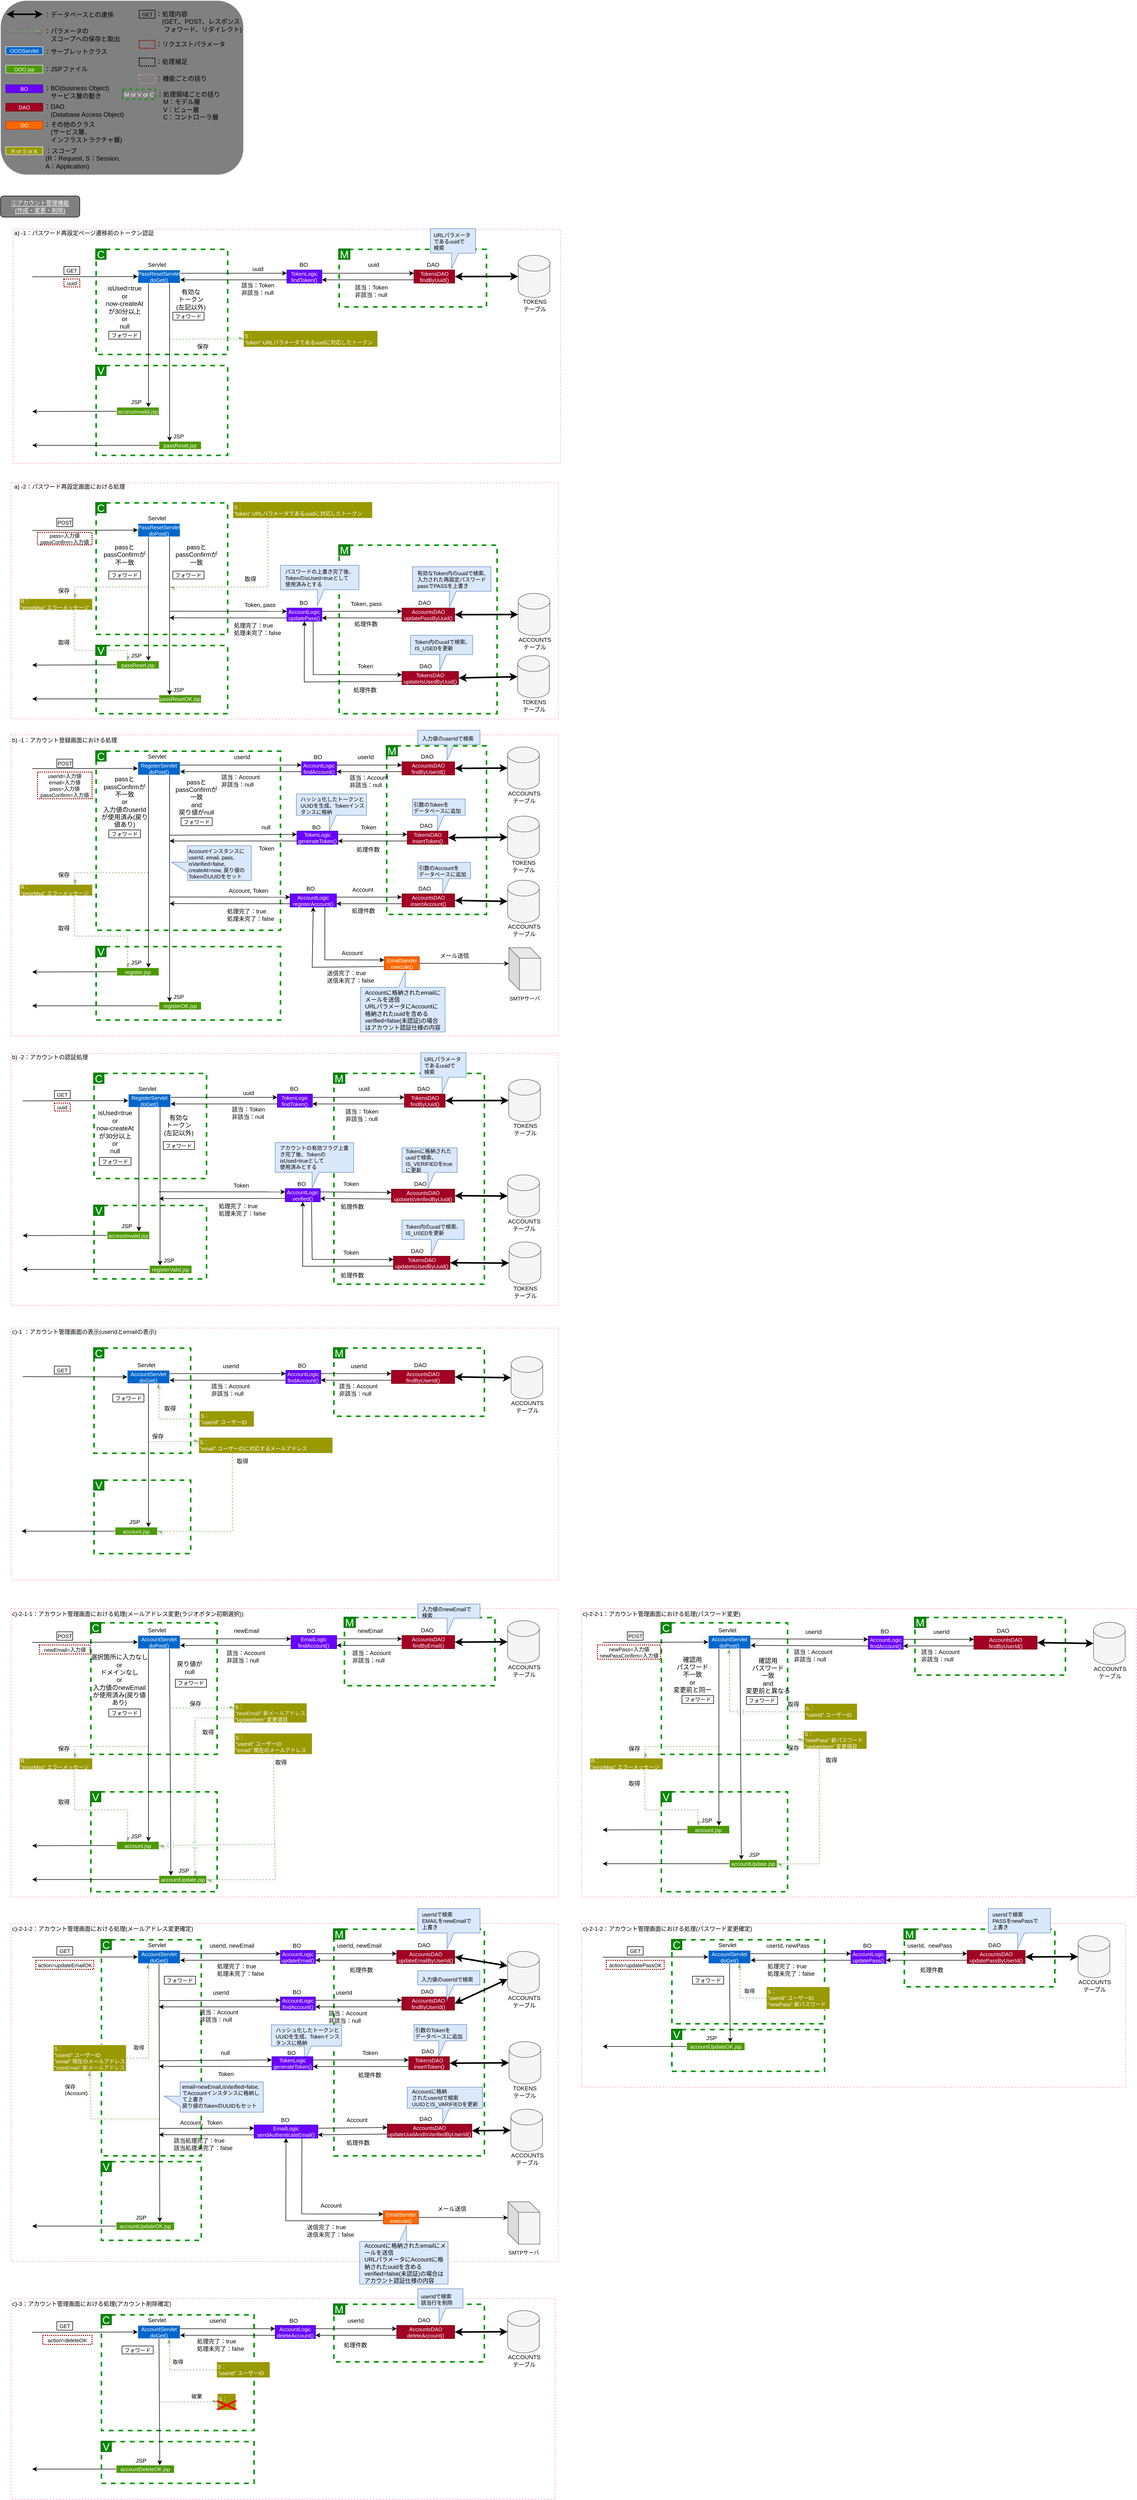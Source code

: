 <mxfile>
    <diagram name="基本アーキテクチャ図(2)" id="kNQ7hPWD0Lw1mM555jFB">
        <mxGraphModel dx="1142" dy="1187" grid="1" gridSize="10" guides="1" tooltips="1" connect="1" arrows="1" fold="1" page="0" pageScale="1" pageWidth="827" pageHeight="1169" math="0" shadow="0">
            <root>
                <mxCell id="fxQP5-2Rpk5uUzQ9qzvW-0"/>
                <mxCell id="0" value="枠組み" style="" parent="fxQP5-2Rpk5uUzQ9qzvW-0"/>
                <mxCell id="1" value="" style="rounded=0;whiteSpace=wrap;html=1;labelBackgroundColor=none;fontSize=11;fillColor=none;dashed=1;container=0;strokeColor=#FF99CC;" parent="0" vertex="1">
                    <mxGeometry x="-236" y="83" width="1036" height="443" as="geometry"/>
                </mxCell>
                <mxCell id="2" value="" style="group" parent="0" vertex="1" connectable="0">
                    <mxGeometry x="380" y="120" width="280" height="110" as="geometry"/>
                </mxCell>
                <mxCell id="3" value="&lt;div style=&quot;&quot;&gt;&lt;br&gt;&lt;/div&gt;" style="rounded=0;whiteSpace=wrap;html=1;labelBackgroundColor=none;strokeColor=#009900;fontSize=11;fontColor=#FFFFFF;fillColor=none;dashed=1;strokeWidth=3;align=right;labelPosition=left;verticalLabelPosition=top;verticalAlign=bottom;" parent="2" vertex="1">
                    <mxGeometry x="1.08" y="1" width="278.92" height="109" as="geometry"/>
                </mxCell>
                <mxCell id="4" value="M" style="text;strokeColor=#005700;align=center;fillColor=#008a00;html=1;verticalAlign=middle;whiteSpace=wrap;rounded=0;labelBackgroundColor=none;fontSize=20;fontColor=#ffffff;" parent="2" vertex="1">
                    <mxGeometry width="21.577" height="20" as="geometry"/>
                </mxCell>
                <mxCell id="5" value="&lt;div style=&quot;&quot;&gt;&lt;br&gt;&lt;/div&gt;" style="rounded=0;whiteSpace=wrap;html=1;labelBackgroundColor=none;strokeColor=#009900;fontSize=11;fontColor=#FFFFFF;fillColor=none;dashed=1;strokeWidth=3;align=right;labelPosition=left;verticalLabelPosition=top;verticalAlign=bottom;" parent="0" vertex="1">
                    <mxGeometry x="-79" y="121" width="249" height="199" as="geometry"/>
                </mxCell>
                <mxCell id="6" value="C" style="text;strokeColor=#005700;align=center;fillColor=#008a00;html=1;verticalAlign=middle;whiteSpace=wrap;rounded=0;labelBackgroundColor=none;fontSize=20;fontColor=#ffffff;" parent="0" vertex="1">
                    <mxGeometry x="-80" y="120" width="20" height="20" as="geometry"/>
                </mxCell>
                <mxCell id="7" value="&lt;div style=&quot;&quot;&gt;&lt;br&gt;&lt;/div&gt;" style="rounded=0;whiteSpace=wrap;html=1;labelBackgroundColor=none;strokeColor=#009900;fontSize=11;fontColor=#FFFFFF;fillColor=none;dashed=1;strokeWidth=3;align=right;labelPosition=left;verticalLabelPosition=top;verticalAlign=bottom;" parent="0" vertex="1">
                    <mxGeometry x="-79" y="341" width="249" height="170" as="geometry"/>
                </mxCell>
                <mxCell id="8" value="V" style="text;strokeColor=#005700;align=center;fillColor=#008a00;html=1;verticalAlign=middle;whiteSpace=wrap;rounded=0;labelBackgroundColor=none;fontSize=20;fontColor=#ffffff;" parent="0" vertex="1">
                    <mxGeometry x="-80" y="340" width="20" height="20" as="geometry"/>
                </mxCell>
                <mxCell id="9" value="&lt;font style=&quot;font-size: 11px;&quot;&gt;a) -1：パスワード再設定ページ遷移前のトークン認証&lt;/font&gt;" style="text;strokeColor=none;align=left;fillColor=none;html=1;verticalAlign=middle;whiteSpace=wrap;rounded=0;labelBackgroundColor=none;fontSize=10;" parent="0" vertex="1">
                    <mxGeometry x="-236" y="80" width="276" height="20" as="geometry"/>
                </mxCell>
                <mxCell id="12" value="" style="rounded=0;whiteSpace=wrap;html=1;labelBackgroundColor=none;fontSize=11;fillColor=none;dashed=1;container=0;strokeColor=#FF99CC;" parent="0" vertex="1">
                    <mxGeometry x="-240" y="563" width="1036" height="447" as="geometry"/>
                </mxCell>
                <mxCell id="13" value="" style="group" parent="0" vertex="1" connectable="0">
                    <mxGeometry x="380" y="680" width="300" height="320" as="geometry"/>
                </mxCell>
                <mxCell id="14" value="&lt;div style=&quot;&quot;&gt;&lt;br&gt;&lt;/div&gt;" style="rounded=0;whiteSpace=wrap;html=1;labelBackgroundColor=none;strokeColor=#009900;fontSize=11;fontColor=#FFFFFF;fillColor=none;dashed=1;strokeWidth=3;align=right;labelPosition=left;verticalLabelPosition=top;verticalAlign=bottom;" parent="13" vertex="1">
                    <mxGeometry x="1.08" y="1" width="298.92" height="319" as="geometry"/>
                </mxCell>
                <mxCell id="15" value="M" style="text;strokeColor=#005700;align=center;fillColor=#008a00;html=1;verticalAlign=middle;whiteSpace=wrap;rounded=0;labelBackgroundColor=none;fontSize=20;fontColor=#ffffff;" parent="13" vertex="1">
                    <mxGeometry width="21.577" height="20" as="geometry"/>
                </mxCell>
                <mxCell id="16" value="" style="group" parent="0" vertex="1" connectable="0">
                    <mxGeometry x="-80" y="870" width="250" height="171" as="geometry"/>
                </mxCell>
                <mxCell id="17" value="&lt;div style=&quot;&quot;&gt;&lt;br&gt;&lt;/div&gt;" style="rounded=0;whiteSpace=wrap;html=1;labelBackgroundColor=none;strokeColor=#009900;fontSize=11;fontColor=#FFFFFF;fillColor=none;dashed=1;strokeWidth=3;align=right;labelPosition=left;verticalLabelPosition=top;verticalAlign=bottom;" parent="16" vertex="1">
                    <mxGeometry x="1" y="1" width="249" height="129" as="geometry"/>
                </mxCell>
                <mxCell id="18" value="V" style="text;strokeColor=#005700;align=center;fillColor=#008a00;html=1;verticalAlign=middle;whiteSpace=wrap;rounded=0;labelBackgroundColor=none;fontSize=20;fontColor=#ffffff;" parent="16" vertex="1">
                    <mxGeometry width="20" height="20" as="geometry"/>
                </mxCell>
                <mxCell id="19" value="" style="group" parent="0" vertex="1" connectable="0">
                    <mxGeometry x="-80" y="600" width="250" height="250" as="geometry"/>
                </mxCell>
                <mxCell id="20" value="&lt;div style=&quot;&quot;&gt;&lt;br&gt;&lt;/div&gt;" style="rounded=0;whiteSpace=wrap;html=1;labelBackgroundColor=none;strokeColor=#009900;fontSize=11;fontColor=#FFFFFF;fillColor=none;dashed=1;strokeWidth=3;align=right;labelPosition=left;verticalLabelPosition=top;verticalAlign=bottom;" parent="19" vertex="1">
                    <mxGeometry x="1" y="1" width="249" height="249" as="geometry"/>
                </mxCell>
                <mxCell id="21" value="C" style="text;strokeColor=#005700;align=center;fillColor=#008a00;html=1;verticalAlign=middle;whiteSpace=wrap;rounded=0;labelBackgroundColor=none;fontSize=20;fontColor=#ffffff;" parent="19" vertex="1">
                    <mxGeometry width="20" height="20" as="geometry"/>
                </mxCell>
                <mxCell id="22" value="&lt;font style=&quot;font-size: 11px;&quot;&gt;a) -2：パスワード再設定画面における処理&lt;/font&gt;" style="text;strokeColor=none;align=left;fillColor=none;html=1;verticalAlign=middle;whiteSpace=wrap;rounded=0;labelBackgroundColor=none;fontSize=10;" parent="0" vertex="1">
                    <mxGeometry x="-236" y="560" width="246" height="20" as="geometry"/>
                </mxCell>
                <mxCell id="205" value="" style="rounded=0;whiteSpace=wrap;html=1;labelBackgroundColor=none;fontSize=11;fillColor=none;dashed=1;container=0;strokeColor=#FF99CC;" parent="0" vertex="1">
                    <mxGeometry x="-240" y="1643" width="1036" height="477" as="geometry"/>
                </mxCell>
                <mxCell id="206" value="" style="group" parent="0" vertex="1" connectable="0">
                    <mxGeometry x="370" y="1680" width="286" height="400" as="geometry"/>
                </mxCell>
                <mxCell id="207" value="&lt;div style=&quot;&quot;&gt;&lt;br&gt;&lt;/div&gt;" style="rounded=0;whiteSpace=wrap;html=1;labelBackgroundColor=none;strokeColor=#009900;fontSize=11;fontColor=#FFFFFF;fillColor=none;dashed=1;strokeWidth=3;align=right;labelPosition=left;verticalLabelPosition=top;verticalAlign=bottom;" parent="206" vertex="1">
                    <mxGeometry x="1.1" y="1" width="284.9" height="399" as="geometry"/>
                </mxCell>
                <mxCell id="208" value="M" style="text;strokeColor=#005700;align=center;fillColor=#008a00;html=1;verticalAlign=middle;whiteSpace=wrap;rounded=0;labelBackgroundColor=none;fontSize=20;fontColor=#ffffff;" parent="206" vertex="1">
                    <mxGeometry width="22.039" height="20" as="geometry"/>
                </mxCell>
                <mxCell id="209" value="&lt;div style=&quot;&quot;&gt;&lt;br&gt;&lt;/div&gt;" style="rounded=0;whiteSpace=wrap;html=1;labelBackgroundColor=none;strokeColor=#009900;fontSize=11;fontColor=#FFFFFF;fillColor=none;dashed=1;strokeWidth=3;align=right;labelPosition=left;verticalLabelPosition=top;verticalAlign=bottom;" parent="0" vertex="1">
                    <mxGeometry x="-83" y="1681" width="213" height="199" as="geometry"/>
                </mxCell>
                <mxCell id="210" value="C" style="text;strokeColor=#005700;align=center;fillColor=#008a00;html=1;verticalAlign=middle;whiteSpace=wrap;rounded=0;labelBackgroundColor=none;fontSize=20;fontColor=#ffffff;" parent="0" vertex="1">
                    <mxGeometry x="-84" y="1680" width="20" height="20" as="geometry"/>
                </mxCell>
                <mxCell id="211" value="&lt;div style=&quot;&quot;&gt;&lt;br&gt;&lt;/div&gt;" style="rounded=0;whiteSpace=wrap;html=1;labelBackgroundColor=none;strokeColor=#009900;fontSize=11;fontColor=#FFFFFF;fillColor=none;dashed=1;strokeWidth=3;align=right;labelPosition=left;verticalLabelPosition=top;verticalAlign=bottom;" parent="0" vertex="1">
                    <mxGeometry x="-83" y="1931" width="213" height="139" as="geometry"/>
                </mxCell>
                <mxCell id="212" value="V" style="text;strokeColor=#005700;align=center;fillColor=#008a00;html=1;verticalAlign=middle;whiteSpace=wrap;rounded=0;labelBackgroundColor=none;fontSize=20;fontColor=#ffffff;" parent="0" vertex="1">
                    <mxGeometry x="-84" y="1930" width="20" height="20" as="geometry"/>
                </mxCell>
                <mxCell id="213" value="&lt;font style=&quot;font-size: 11px;&quot;&gt;b) -2：アカウントの認証処理&lt;/font&gt;" style="text;strokeColor=none;align=left;fillColor=none;html=1;verticalAlign=middle;whiteSpace=wrap;rounded=0;labelBackgroundColor=none;fontSize=10;" parent="0" vertex="1">
                    <mxGeometry x="-240" y="1640" width="160" height="20" as="geometry"/>
                </mxCell>
                <mxCell id="691" value="" style="rounded=0;whiteSpace=wrap;html=1;labelBackgroundColor=none;fontSize=11;fillColor=none;dashed=1;container=0;strokeColor=#FF99CC;" parent="0" vertex="1">
                    <mxGeometry x="-240" y="1040" width="1036" height="570" as="geometry"/>
                </mxCell>
                <mxCell id="692" value="" style="group" parent="0" vertex="1" connectable="0">
                    <mxGeometry x="470" y="1060" width="280" height="320" as="geometry"/>
                </mxCell>
                <mxCell id="693" value="&lt;div style=&quot;&quot;&gt;&lt;br&gt;&lt;/div&gt;" style="rounded=0;whiteSpace=wrap;html=1;labelBackgroundColor=none;strokeColor=#009900;fontSize=11;fontColor=#FFFFFF;fillColor=none;dashed=1;strokeWidth=3;align=right;labelPosition=left;verticalLabelPosition=top;verticalAlign=bottom;" parent="692" vertex="1">
                    <mxGeometry x="1.08" y="1" width="188.92" height="319" as="geometry"/>
                </mxCell>
                <mxCell id="694" value="M" style="text;strokeColor=#005700;align=center;fillColor=#008a00;html=1;verticalAlign=middle;whiteSpace=wrap;rounded=0;labelBackgroundColor=none;fontSize=20;fontColor=#ffffff;" parent="692" vertex="1">
                    <mxGeometry width="21.577" height="20" as="geometry"/>
                </mxCell>
                <mxCell id="699" value="&lt;font style=&quot;font-size: 11px;&quot;&gt;b) -1：アカウント登録画面における処理&lt;/font&gt;" style="text;strokeColor=none;align=left;fillColor=none;html=1;verticalAlign=middle;whiteSpace=wrap;rounded=0;labelBackgroundColor=none;fontSize=10;" parent="0" vertex="1">
                    <mxGeometry x="-240" y="1040" width="210" height="20" as="geometry"/>
                </mxCell>
                <mxCell id="700" value="" style="group" parent="0" vertex="1" connectable="0">
                    <mxGeometry x="-80" y="1070" width="350" height="340" as="geometry"/>
                </mxCell>
                <mxCell id="695" value="&lt;div style=&quot;&quot;&gt;&lt;br&gt;&lt;/div&gt;" style="rounded=0;whiteSpace=wrap;html=1;labelBackgroundColor=none;strokeColor=#009900;fontSize=11;fontColor=#FFFFFF;fillColor=none;dashed=1;strokeWidth=3;align=right;labelPosition=left;verticalLabelPosition=top;verticalAlign=bottom;" parent="700" vertex="1">
                    <mxGeometry x="1" y="1" width="349" height="339" as="geometry"/>
                </mxCell>
                <mxCell id="696" value="C" style="text;strokeColor=#005700;align=center;fillColor=#008a00;html=1;verticalAlign=middle;whiteSpace=wrap;rounded=0;labelBackgroundColor=none;fontSize=20;fontColor=#ffffff;" parent="700" vertex="1">
                    <mxGeometry width="20" height="20" as="geometry"/>
                </mxCell>
                <mxCell id="701" value="" style="group" parent="0" vertex="1" connectable="0">
                    <mxGeometry x="-80" y="1440" width="350" height="171" as="geometry"/>
                </mxCell>
                <mxCell id="697" value="&lt;div style=&quot;&quot;&gt;&lt;br&gt;&lt;/div&gt;" style="rounded=0;whiteSpace=wrap;html=1;labelBackgroundColor=none;strokeColor=#009900;fontSize=11;fontColor=#FFFFFF;fillColor=none;dashed=1;strokeWidth=3;align=right;labelPosition=left;verticalLabelPosition=top;verticalAlign=bottom;" parent="701" vertex="1">
                    <mxGeometry x="1" y="1" width="349" height="139" as="geometry"/>
                </mxCell>
                <mxCell id="698" value="V" style="text;strokeColor=#005700;align=center;fillColor=#008a00;html=1;verticalAlign=middle;whiteSpace=wrap;rounded=0;labelBackgroundColor=none;fontSize=20;fontColor=#ffffff;" parent="701" vertex="1">
                    <mxGeometry width="20" height="20" as="geometry"/>
                </mxCell>
                <mxCell id="1076" value="" style="rounded=0;whiteSpace=wrap;html=1;labelBackgroundColor=none;fontSize=11;fillColor=none;dashed=1;container=0;strokeColor=#FF99CC;" parent="0" vertex="1">
                    <mxGeometry x="-240" y="2163" width="1036" height="477" as="geometry"/>
                </mxCell>
                <mxCell id="1077" value="" style="group" parent="0" vertex="1" connectable="0">
                    <mxGeometry x="370" y="2200" width="286" height="400" as="geometry"/>
                </mxCell>
                <mxCell id="1078" value="&lt;div style=&quot;&quot;&gt;&lt;br&gt;&lt;/div&gt;" style="rounded=0;whiteSpace=wrap;html=1;labelBackgroundColor=none;strokeColor=#009900;fontSize=11;fontColor=#FFFFFF;fillColor=none;dashed=1;strokeWidth=3;align=right;labelPosition=left;verticalLabelPosition=top;verticalAlign=bottom;" parent="1077" vertex="1">
                    <mxGeometry x="1.1" y="1" width="284.9" height="129" as="geometry"/>
                </mxCell>
                <mxCell id="1079" value="M" style="text;strokeColor=#005700;align=center;fillColor=#008a00;html=1;verticalAlign=middle;whiteSpace=wrap;rounded=0;labelBackgroundColor=none;fontSize=20;fontColor=#ffffff;" parent="1077" vertex="1">
                    <mxGeometry width="22.039" height="20" as="geometry"/>
                </mxCell>
                <mxCell id="1084" value="&lt;font style=&quot;font-size: 11px;&quot;&gt;c)-1 ：アカウント管理画面の表示(userIdとemailの表示)&lt;/font&gt;" style="text;strokeColor=none;align=left;fillColor=none;html=1;verticalAlign=middle;whiteSpace=wrap;rounded=0;labelBackgroundColor=none;fontSize=10;" parent="0" vertex="1">
                    <mxGeometry x="-240" y="2160" width="280" height="20" as="geometry"/>
                </mxCell>
                <mxCell id="1247" value="" style="rounded=0;whiteSpace=wrap;html=1;labelBackgroundColor=none;fontSize=11;fillColor=none;dashed=1;container=0;strokeColor=#FF99CC;" parent="0" vertex="1">
                    <mxGeometry x="-240" y="2694" width="1036" height="546" as="geometry"/>
                </mxCell>
                <mxCell id="1248" value="&lt;font style=&quot;font-size: 11px;&quot;&gt;c)-2-1-1：アカウント管理画面における処理(メールアドレス変更(ラジオボタン初期選択))&lt;/font&gt;" style="text;strokeColor=none;align=left;fillColor=none;html=1;verticalAlign=middle;whiteSpace=wrap;rounded=0;labelBackgroundColor=none;fontSize=10;" parent="0" vertex="1">
                    <mxGeometry x="-240" y="2694" width="470" height="20" as="geometry"/>
                </mxCell>
                <mxCell id="1317" value="" style="rounded=0;whiteSpace=wrap;html=1;labelBackgroundColor=none;fontSize=11;fillColor=none;dashed=1;container=0;strokeColor=#FF99CC;" parent="0" vertex="1">
                    <mxGeometry x="-240" y="3290" width="1036" height="640" as="geometry"/>
                </mxCell>
                <mxCell id="1318" value="&lt;font style=&quot;font-size: 11px;&quot;&gt;c)-2-1-2：アカウント管理画面における処理(メールアドレス変更確定)&lt;/font&gt;" style="text;strokeColor=none;align=left;fillColor=none;html=1;verticalAlign=middle;whiteSpace=wrap;rounded=0;labelBackgroundColor=none;fontSize=10;" parent="0" vertex="1">
                    <mxGeometry x="-240" y="3290" width="420" height="20" as="geometry"/>
                </mxCell>
                <mxCell id="1386" value="" style="group" parent="0" vertex="1" connectable="0">
                    <mxGeometry x="-84" y="2200" width="184" height="200" as="geometry"/>
                </mxCell>
                <mxCell id="1080" value="&lt;div style=&quot;&quot;&gt;&lt;br&gt;&lt;/div&gt;" style="rounded=0;whiteSpace=wrap;html=1;labelBackgroundColor=none;strokeColor=#009900;fontSize=11;fontColor=#FFFFFF;fillColor=none;dashed=1;strokeWidth=3;align=right;labelPosition=left;verticalLabelPosition=top;verticalAlign=bottom;" parent="1386" vertex="1">
                    <mxGeometry x="1" y="1" width="183" height="199" as="geometry"/>
                </mxCell>
                <mxCell id="1081" value="C" style="text;strokeColor=#005700;align=center;fillColor=#008a00;html=1;verticalAlign=middle;whiteSpace=wrap;rounded=0;labelBackgroundColor=none;fontSize=20;fontColor=#ffffff;" parent="1386" vertex="1">
                    <mxGeometry width="20" height="20" as="geometry"/>
                </mxCell>
                <mxCell id="1387" value="" style="group" parent="0" vertex="1" connectable="0">
                    <mxGeometry x="-84" y="2450" width="184" height="140" as="geometry"/>
                </mxCell>
                <mxCell id="1082" value="&lt;div style=&quot;&quot;&gt;&lt;br&gt;&lt;/div&gt;" style="rounded=0;whiteSpace=wrap;html=1;labelBackgroundColor=none;strokeColor=#009900;fontSize=11;fontColor=#FFFFFF;fillColor=none;dashed=1;strokeWidth=3;align=right;labelPosition=left;verticalLabelPosition=top;verticalAlign=bottom;" parent="1387" vertex="1">
                    <mxGeometry x="1" y="1" width="183" height="139" as="geometry"/>
                </mxCell>
                <mxCell id="1083" value="V" style="text;strokeColor=#005700;align=center;fillColor=#008a00;html=1;verticalAlign=middle;whiteSpace=wrap;rounded=0;labelBackgroundColor=none;fontSize=20;fontColor=#ffffff;" parent="1387" vertex="1">
                    <mxGeometry width="20" height="20" as="geometry"/>
                </mxCell>
                <mxCell id="1391" value="" style="group" parent="0" vertex="1" connectable="0">
                    <mxGeometry x="390" y="2710" width="286" height="400" as="geometry"/>
                </mxCell>
                <mxCell id="1392" value="&lt;div style=&quot;&quot;&gt;&lt;br&gt;&lt;/div&gt;" style="rounded=0;whiteSpace=wrap;html=1;labelBackgroundColor=none;strokeColor=#009900;fontSize=11;fontColor=#FFFFFF;fillColor=none;dashed=1;strokeWidth=3;align=right;labelPosition=left;verticalLabelPosition=top;verticalAlign=bottom;" parent="1391" vertex="1">
                    <mxGeometry x="1.1" y="1" width="284.9" height="129" as="geometry"/>
                </mxCell>
                <mxCell id="1393" value="M" style="text;strokeColor=#005700;align=center;fillColor=#008a00;html=1;verticalAlign=middle;whiteSpace=wrap;rounded=0;labelBackgroundColor=none;fontSize=20;fontColor=#ffffff;" parent="1391" vertex="1">
                    <mxGeometry width="22.039" height="20" as="geometry"/>
                </mxCell>
                <mxCell id="1394" value="" style="group" parent="0" vertex="1" connectable="0">
                    <mxGeometry x="-90" y="2720" width="240" height="250" as="geometry"/>
                </mxCell>
                <mxCell id="1395" value="&lt;div style=&quot;&quot;&gt;&lt;br&gt;&lt;/div&gt;" style="rounded=0;whiteSpace=wrap;html=1;labelBackgroundColor=none;strokeColor=#009900;fontSize=11;fontColor=#FFFFFF;fillColor=none;dashed=1;strokeWidth=3;align=right;labelPosition=left;verticalLabelPosition=top;verticalAlign=bottom;" parent="1394" vertex="1">
                    <mxGeometry x="1" y="1" width="239" height="249" as="geometry"/>
                </mxCell>
                <mxCell id="1396" value="C" style="text;strokeColor=#005700;align=center;fillColor=#008a00;html=1;verticalAlign=middle;whiteSpace=wrap;rounded=0;labelBackgroundColor=none;fontSize=20;fontColor=#ffffff;" parent="1394" vertex="1">
                    <mxGeometry width="20" height="20" as="geometry"/>
                </mxCell>
                <mxCell id="1397" value="" style="group" parent="0" vertex="1" connectable="0">
                    <mxGeometry x="-90" y="3040" width="240" height="190" as="geometry"/>
                </mxCell>
                <mxCell id="1398" value="&lt;div style=&quot;&quot;&gt;&lt;br&gt;&lt;/div&gt;" style="rounded=0;whiteSpace=wrap;html=1;labelBackgroundColor=none;strokeColor=#009900;fontSize=11;fontColor=#FFFFFF;fillColor=none;dashed=1;strokeWidth=3;align=right;labelPosition=left;verticalLabelPosition=top;verticalAlign=bottom;" parent="1397" vertex="1">
                    <mxGeometry x="1" y="1" width="239" height="189" as="geometry"/>
                </mxCell>
                <mxCell id="1399" value="V" style="text;strokeColor=#005700;align=center;fillColor=#008a00;html=1;verticalAlign=middle;whiteSpace=wrap;rounded=0;labelBackgroundColor=none;fontSize=20;fontColor=#ffffff;" parent="1397" vertex="1">
                    <mxGeometry width="20" height="20" as="geometry"/>
                </mxCell>
                <mxCell id="1400" value="" style="group" parent="0" vertex="1" connectable="0">
                    <mxGeometry x="-70" y="3740" width="260" height="210" as="geometry"/>
                </mxCell>
                <mxCell id="1401" value="&lt;div style=&quot;&quot;&gt;&lt;br&gt;&lt;/div&gt;" style="rounded=0;whiteSpace=wrap;html=1;labelBackgroundColor=none;strokeColor=#009900;fontSize=11;fontColor=#FFFFFF;fillColor=none;dashed=1;strokeWidth=3;align=right;labelPosition=left;verticalLabelPosition=top;verticalAlign=bottom;" parent="1400" vertex="1">
                    <mxGeometry x="1" y="1" width="189" height="149" as="geometry"/>
                </mxCell>
                <mxCell id="1402" value="V" style="text;strokeColor=#005700;align=center;fillColor=#008a00;html=1;verticalAlign=middle;whiteSpace=wrap;rounded=0;labelBackgroundColor=none;fontSize=20;fontColor=#ffffff;" parent="1400" vertex="1">
                    <mxGeometry width="20" height="20" as="geometry"/>
                </mxCell>
                <mxCell id="1406" value="" style="group" parent="0" vertex="1" connectable="0">
                    <mxGeometry x="-70" y="3320" width="240" height="410" as="geometry"/>
                </mxCell>
                <mxCell id="1407" value="&lt;div style=&quot;&quot;&gt;&lt;br&gt;&lt;/div&gt;" style="rounded=0;whiteSpace=wrap;html=1;labelBackgroundColor=none;strokeColor=#009900;fontSize=11;fontColor=#FFFFFF;fillColor=none;dashed=1;strokeWidth=3;align=right;labelPosition=left;verticalLabelPosition=top;verticalAlign=bottom;" parent="1406" vertex="1">
                    <mxGeometry x="1" y="1" width="189" height="409" as="geometry"/>
                </mxCell>
                <mxCell id="1408" value="C" style="text;strokeColor=#005700;align=center;fillColor=#008a00;html=1;verticalAlign=middle;whiteSpace=wrap;rounded=0;labelBackgroundColor=none;fontSize=20;fontColor=#ffffff;" parent="1406" vertex="1">
                    <mxGeometry width="20" height="20" as="geometry"/>
                </mxCell>
                <mxCell id="1409" value="" style="group" parent="0" vertex="1" connectable="0">
                    <mxGeometry x="370" y="3300" width="286" height="430" as="geometry"/>
                </mxCell>
                <mxCell id="1410" value="&lt;div style=&quot;&quot;&gt;&lt;br&gt;&lt;/div&gt;" style="rounded=0;whiteSpace=wrap;html=1;labelBackgroundColor=none;strokeColor=#009900;fontSize=11;fontColor=#FFFFFF;fillColor=none;dashed=1;strokeWidth=3;align=right;labelPosition=left;verticalLabelPosition=top;verticalAlign=bottom;" parent="1409" vertex="1">
                    <mxGeometry x="1.1" y="1" width="284.9" height="429" as="geometry"/>
                </mxCell>
                <mxCell id="1411" value="M" style="text;strokeColor=#005700;align=center;fillColor=#008a00;html=1;verticalAlign=middle;whiteSpace=wrap;rounded=0;labelBackgroundColor=none;fontSize=20;fontColor=#ffffff;" parent="1409" vertex="1">
                    <mxGeometry width="22.039" height="20" as="geometry"/>
                </mxCell>
                <mxCell id="1518" value="" style="rounded=0;whiteSpace=wrap;html=1;labelBackgroundColor=none;fontSize=11;fillColor=none;dashed=1;container=0;strokeColor=#FF99CC;" parent="0" vertex="1">
                    <mxGeometry x="840" y="2694" width="1050" height="546" as="geometry"/>
                </mxCell>
                <mxCell id="1522" value="" style="group" parent="0" vertex="1" connectable="0">
                    <mxGeometry x="990" y="2720" width="240" height="250" as="geometry"/>
                </mxCell>
                <mxCell id="1523" value="&lt;div style=&quot;&quot;&gt;&lt;br&gt;&lt;/div&gt;" style="rounded=0;whiteSpace=wrap;html=1;labelBackgroundColor=none;strokeColor=#009900;fontSize=11;fontColor=#FFFFFF;fillColor=none;dashed=1;strokeWidth=3;align=right;labelPosition=left;verticalLabelPosition=top;verticalAlign=bottom;" parent="1522" vertex="1">
                    <mxGeometry x="1" y="1" width="239" height="249" as="geometry"/>
                </mxCell>
                <mxCell id="1524" value="C" style="text;strokeColor=#005700;align=center;fillColor=#008a00;html=1;verticalAlign=middle;whiteSpace=wrap;rounded=0;labelBackgroundColor=none;fontSize=20;fontColor=#ffffff;" parent="1522" vertex="1">
                    <mxGeometry width="20" height="20" as="geometry"/>
                </mxCell>
                <mxCell id="1525" value="" style="group" parent="0" vertex="1" connectable="0">
                    <mxGeometry x="990" y="3040" width="240" height="190" as="geometry"/>
                </mxCell>
                <mxCell id="1526" value="&lt;div style=&quot;&quot;&gt;&lt;br&gt;&lt;/div&gt;" style="rounded=0;whiteSpace=wrap;html=1;labelBackgroundColor=none;strokeColor=#009900;fontSize=11;fontColor=#FFFFFF;fillColor=none;dashed=1;strokeWidth=3;align=right;labelPosition=left;verticalLabelPosition=top;verticalAlign=bottom;" parent="1525" vertex="1">
                    <mxGeometry x="1" y="1" width="239" height="189" as="geometry"/>
                </mxCell>
                <mxCell id="1527" value="V" style="text;strokeColor=#005700;align=center;fillColor=#008a00;html=1;verticalAlign=middle;whiteSpace=wrap;rounded=0;labelBackgroundColor=none;fontSize=20;fontColor=#ffffff;" parent="1525" vertex="1">
                    <mxGeometry width="20" height="20" as="geometry"/>
                </mxCell>
                <mxCell id="1745" value="" style="rounded=0;whiteSpace=wrap;html=1;labelBackgroundColor=none;fontSize=11;fillColor=none;dashed=1;container=0;strokeColor=#FF99CC;" parent="0" vertex="1">
                    <mxGeometry x="840" y="3290" width="1030" height="310" as="geometry"/>
                </mxCell>
                <mxCell id="1746" value="" style="group" parent="0" vertex="1" connectable="0">
                    <mxGeometry x="1010" y="3490" width="290" height="210" as="geometry"/>
                </mxCell>
                <mxCell id="1747" value="&lt;div style=&quot;&quot;&gt;&lt;br&gt;&lt;/div&gt;" style="rounded=0;whiteSpace=wrap;html=1;labelBackgroundColor=none;strokeColor=#009900;fontSize=11;fontColor=#FFFFFF;fillColor=none;dashed=1;strokeWidth=3;align=right;labelPosition=left;verticalLabelPosition=top;verticalAlign=bottom;" parent="1746" vertex="1">
                    <mxGeometry x="1" y="1" width="289" height="79" as="geometry"/>
                </mxCell>
                <mxCell id="1748" value="V" style="text;strokeColor=#005700;align=center;fillColor=#008a00;html=1;verticalAlign=middle;whiteSpace=wrap;rounded=0;labelBackgroundColor=none;fontSize=20;fontColor=#ffffff;" parent="1746" vertex="1">
                    <mxGeometry width="20" height="20" as="geometry"/>
                </mxCell>
                <mxCell id="1749" value="" style="group" parent="0" vertex="1" connectable="0">
                    <mxGeometry x="1010" y="3320" width="290" height="270" as="geometry"/>
                </mxCell>
                <mxCell id="1750" value="&lt;div style=&quot;&quot;&gt;&lt;br&gt;&lt;/div&gt;" style="rounded=0;whiteSpace=wrap;html=1;labelBackgroundColor=none;strokeColor=#009900;fontSize=11;fontColor=#FFFFFF;fillColor=none;dashed=1;strokeWidth=3;align=right;labelPosition=left;verticalLabelPosition=top;verticalAlign=bottom;" parent="1749" vertex="1">
                    <mxGeometry x="1" y="1" width="289" height="159" as="geometry"/>
                </mxCell>
                <mxCell id="1751" value="C" style="text;strokeColor=#005700;align=center;fillColor=#008a00;html=1;verticalAlign=middle;whiteSpace=wrap;rounded=0;labelBackgroundColor=none;fontSize=20;fontColor=#ffffff;" parent="1749" vertex="1">
                    <mxGeometry width="20" height="20" as="geometry"/>
                </mxCell>
                <mxCell id="1752" value="" style="group" parent="0" vertex="1" connectable="0">
                    <mxGeometry x="1450" y="3300" width="286" height="400" as="geometry"/>
                </mxCell>
                <mxCell id="1753" value="&lt;div style=&quot;&quot;&gt;&lt;br&gt;&lt;/div&gt;" style="rounded=0;whiteSpace=wrap;html=1;labelBackgroundColor=none;strokeColor=#009900;fontSize=11;fontColor=#FFFFFF;fillColor=none;dashed=1;strokeWidth=3;align=right;labelPosition=left;verticalLabelPosition=top;verticalAlign=bottom;" parent="1752" vertex="1">
                    <mxGeometry x="1.1" y="1" width="284.9" height="109" as="geometry"/>
                </mxCell>
                <mxCell id="1754" value="M" style="text;strokeColor=#005700;align=center;fillColor=#008a00;html=1;verticalAlign=middle;whiteSpace=wrap;rounded=0;labelBackgroundColor=none;fontSize=20;fontColor=#ffffff;" parent="1752" vertex="1">
                    <mxGeometry width="22.039" height="20" as="geometry"/>
                </mxCell>
                <mxCell id="1830" value="" style="rounded=0;whiteSpace=wrap;html=1;labelBackgroundColor=none;fontSize=11;fillColor=none;dashed=1;container=0;strokeColor=#FF99CC;" parent="0" vertex="1">
                    <mxGeometry x="-240" y="4000" width="1030" height="380" as="geometry"/>
                </mxCell>
                <mxCell id="1831" value="&lt;div style=&quot;&quot;&gt;&lt;br&gt;&lt;/div&gt;" style="rounded=0;whiteSpace=wrap;html=1;labelBackgroundColor=none;strokeColor=#009900;fontSize=11;fontColor=#FFFFFF;fillColor=none;dashed=1;strokeWidth=3;align=right;labelPosition=left;verticalLabelPosition=top;verticalAlign=bottom;" parent="0" vertex="1">
                    <mxGeometry x="-69" y="4271" width="289" height="79" as="geometry"/>
                </mxCell>
                <mxCell id="1832" value="" style="group" parent="0" vertex="1" connectable="0">
                    <mxGeometry x="-70" y="4030" width="290" height="270" as="geometry"/>
                </mxCell>
                <mxCell id="1833" value="&lt;div style=&quot;&quot;&gt;&lt;br&gt;&lt;/div&gt;" style="rounded=0;whiteSpace=wrap;html=1;labelBackgroundColor=none;strokeColor=#009900;fontSize=11;fontColor=#FFFFFF;fillColor=none;dashed=1;strokeWidth=3;align=right;labelPosition=left;verticalLabelPosition=top;verticalAlign=bottom;" parent="1832" vertex="1">
                    <mxGeometry x="1" y="1" width="289" height="219" as="geometry"/>
                </mxCell>
                <mxCell id="1834" value="C" style="text;strokeColor=#005700;align=center;fillColor=#008a00;html=1;verticalAlign=middle;whiteSpace=wrap;rounded=0;labelBackgroundColor=none;fontSize=20;fontColor=#ffffff;" parent="1832" vertex="1">
                    <mxGeometry width="20" height="20" as="geometry"/>
                </mxCell>
                <mxCell id="1835" value="&lt;div style=&quot;&quot;&gt;&lt;br&gt;&lt;/div&gt;" style="rounded=0;whiteSpace=wrap;html=1;labelBackgroundColor=none;strokeColor=#009900;fontSize=11;fontColor=#FFFFFF;fillColor=none;dashed=1;strokeWidth=3;align=right;labelPosition=left;verticalLabelPosition=top;verticalAlign=bottom;" parent="0" vertex="1">
                    <mxGeometry x="371.1" y="4011" width="284.9" height="109" as="geometry"/>
                </mxCell>
                <mxCell id="1836" value="V" style="text;strokeColor=#005700;align=center;fillColor=#008a00;html=1;verticalAlign=middle;whiteSpace=wrap;rounded=0;labelBackgroundColor=none;fontSize=20;fontColor=#ffffff;" parent="0" vertex="1">
                    <mxGeometry x="-70" y="4270" width="20" height="20" as="geometry"/>
                </mxCell>
                <mxCell id="1841" value="M" style="text;strokeColor=#005700;align=center;fillColor=#008a00;html=1;verticalAlign=middle;whiteSpace=wrap;rounded=0;labelBackgroundColor=none;fontSize=20;fontColor=#ffffff;" parent="0" vertex="1">
                    <mxGeometry x="370" y="4010" width="22.039" height="20" as="geometry"/>
                </mxCell>
                <mxCell id="1909" value="" style="group" parent="0" vertex="1" connectable="0">
                    <mxGeometry x="1470" y="2710" width="286" height="400" as="geometry"/>
                </mxCell>
                <mxCell id="1910" value="&lt;div style=&quot;&quot;&gt;&lt;br&gt;&lt;/div&gt;" style="rounded=0;whiteSpace=wrap;html=1;labelBackgroundColor=none;strokeColor=#009900;fontSize=11;fontColor=#FFFFFF;fillColor=none;dashed=1;strokeWidth=3;align=right;labelPosition=left;verticalLabelPosition=top;verticalAlign=bottom;" parent="1909" vertex="1">
                    <mxGeometry x="1.1" y="1" width="284.9" height="109" as="geometry"/>
                </mxCell>
                <mxCell id="1911" value="M" style="text;strokeColor=#005700;align=center;fillColor=#008a00;html=1;verticalAlign=middle;whiteSpace=wrap;rounded=0;labelBackgroundColor=none;fontSize=20;fontColor=#ffffff;" parent="1909" vertex="1">
                    <mxGeometry width="22.039" height="20" as="geometry"/>
                </mxCell>
                <mxCell id="fxQP5-2Rpk5uUzQ9qzvW-1" style="" parent="fxQP5-2Rpk5uUzQ9qzvW-0"/>
                <mxCell id="n8tdfDY55hou1CKn_ImN-23" value="&lt;span class=&quot;notion-enable-hover&quot; data-token-index=&quot;0&quot; style=&quot;color:inherit;border-bottom:0.05em solid;word-wrap:break-word&quot;&gt;②アカウント管理機能&lt;br&gt;(作成・変更・削除)&lt;/span&gt;" style="rounded=1;whiteSpace=wrap;html=1;labelBackgroundColor=none;strokeColor=default;fontSize=11;fontColor=#FFFFFF;fillColor=#808080;" parent="fxQP5-2Rpk5uUzQ9qzvW-1" vertex="1">
                    <mxGeometry x="-260" y="20" width="150" height="40" as="geometry"/>
                </mxCell>
                <mxCell id="fxQP5-2Rpk5uUzQ9qzvW-98" value="" style="group" parent="fxQP5-2Rpk5uUzQ9qzvW-1" vertex="1" connectable="0">
                    <mxGeometry x="-260" y="-350" width="473.5" height="330" as="geometry"/>
                </mxCell>
                <mxCell id="fxQP5-2Rpk5uUzQ9qzvW-99" value="" style="rounded=1;whiteSpace=wrap;html=1;labelBackgroundColor=none;fillStyle=auto;strokeColor=#F0F0F0;fontFamily=Helvetica;fontSize=10;fontColor=#FFFFFF;fillColor=#808080;container=0;" parent="fxQP5-2Rpk5uUzQ9qzvW-98" vertex="1">
                    <mxGeometry width="460" height="330" as="geometry"/>
                </mxCell>
                <mxCell id="fxQP5-2Rpk5uUzQ9qzvW-100" value="" style="rounded=0;whiteSpace=wrap;html=1;labelBackgroundColor=none;strokeColor=#FF99CC;fontSize=11;fontColor=#FFFFFF;fillColor=none;dashed=1;container=0;" parent="fxQP5-2Rpk5uUzQ9qzvW-98" vertex="1">
                    <mxGeometry x="262" y="140" width="30" height="17" as="geometry"/>
                </mxCell>
                <mxCell id="fxQP5-2Rpk5uUzQ9qzvW-101" value="M or V or C" style="rounded=0;whiteSpace=wrap;html=1;labelBackgroundColor=none;strokeColor=#009900;fontSize=11;fontColor=#FFFFFF;fillColor=none;dashed=1;strokeWidth=2;container=0;" parent="fxQP5-2Rpk5uUzQ9qzvW-98" vertex="1">
                    <mxGeometry x="231" y="168" width="62.5" height="19" as="geometry"/>
                </mxCell>
                <mxCell id="fxQP5-2Rpk5uUzQ9qzvW-102" value="&lt;font color=&quot;#ffffff&quot;&gt;OOOServlet&lt;/font&gt;" style="rounded=0;whiteSpace=wrap;html=1;labelBackgroundColor=none;fillStyle=auto;strokeColor=#F0F0F0;fontFamily=Helvetica;fontSize=10;fontColor=#007FFF;fillColor=#0066CC;container=0;" parent="fxQP5-2Rpk5uUzQ9qzvW-98" vertex="1">
                    <mxGeometry x="10" y="87.5" width="70" height="15" as="geometry"/>
                </mxCell>
                <mxCell id="fxQP5-2Rpk5uUzQ9qzvW-103" value="：サーブレットクラス" style="text;strokeColor=none;align=left;fillColor=none;html=1;verticalAlign=middle;whiteSpace=wrap;rounded=0;labelBackgroundColor=none;container=0;" parent="fxQP5-2Rpk5uUzQ9qzvW-98" vertex="1">
                    <mxGeometry x="81" y="82" width="129" height="30" as="geometry"/>
                </mxCell>
                <mxCell id="fxQP5-2Rpk5uUzQ9qzvW-104" value="&lt;font color=&quot;#ffffff&quot;&gt;OOO.jsp&lt;/font&gt;" style="rounded=0;whiteSpace=wrap;html=1;labelBackgroundColor=none;fillStyle=auto;strokeColor=#F0F0F0;fontFamily=Helvetica;fontSize=10;fontColor=#007FFF;fillColor=#4D9900;container=0;" parent="fxQP5-2Rpk5uUzQ9qzvW-98" vertex="1">
                    <mxGeometry x="10" y="122.5" width="70" height="15" as="geometry"/>
                </mxCell>
                <mxCell id="fxQP5-2Rpk5uUzQ9qzvW-105" value="：JSPファイル" style="text;strokeColor=none;align=left;fillColor=none;html=1;verticalAlign=middle;whiteSpace=wrap;rounded=0;labelBackgroundColor=none;container=0;" parent="fxQP5-2Rpk5uUzQ9qzvW-98" vertex="1">
                    <mxGeometry x="81" y="115" width="129" height="30" as="geometry"/>
                </mxCell>
                <mxCell id="fxQP5-2Rpk5uUzQ9qzvW-106" value="&lt;font color=&quot;#ffffff&quot;&gt;R or S or A&lt;/font&gt;" style="rounded=0;whiteSpace=wrap;html=1;labelBackgroundColor=none;fillStyle=auto;strokeColor=#F0F0F0;fontFamily=Helvetica;fontSize=10;fontColor=#007FFF;fillColor=#999900;container=0;" parent="fxQP5-2Rpk5uUzQ9qzvW-98" vertex="1">
                    <mxGeometry x="10" y="277" width="70" height="15" as="geometry"/>
                </mxCell>
                <mxCell id="fxQP5-2Rpk5uUzQ9qzvW-107" value="：スコープ&lt;br&gt;(R：Request, S：Session, A：Application)" style="text;strokeColor=none;align=left;fillColor=none;html=1;verticalAlign=middle;whiteSpace=wrap;rounded=0;labelBackgroundColor=none;container=0;" parent="fxQP5-2Rpk5uUzQ9qzvW-98" vertex="1">
                    <mxGeometry x="82.5" y="277" width="149" height="43" as="geometry"/>
                </mxCell>
                <mxCell id="fxQP5-2Rpk5uUzQ9qzvW-108" value="GET" style="text;strokeColor=default;align=center;fillColor=none;html=1;verticalAlign=middle;whiteSpace=wrap;rounded=0;labelBackgroundColor=none;fontSize=10;container=0;" parent="fxQP5-2Rpk5uUzQ9qzvW-98" vertex="1">
                    <mxGeometry x="262.5" y="18.5" width="30" height="15" as="geometry"/>
                </mxCell>
                <mxCell id="fxQP5-2Rpk5uUzQ9qzvW-109" value="：処理内容&lt;br&gt;　(GET,、POST、レスポンス &lt;br&gt;　 フォワード、リダイレクト)" style="text;strokeColor=none;align=left;fillColor=none;html=1;verticalAlign=middle;whiteSpace=wrap;rounded=0;labelBackgroundColor=none;container=0;" parent="fxQP5-2Rpk5uUzQ9qzvW-98" vertex="1">
                    <mxGeometry x="291.5" y="12" width="180" height="55" as="geometry"/>
                </mxCell>
                <mxCell id="fxQP5-2Rpk5uUzQ9qzvW-110" value="" style="text;strokeColor=#990000;align=center;fillColor=none;html=1;verticalAlign=middle;whiteSpace=wrap;rounded=0;labelBackgroundColor=none;fontSize=10;dashed=1;strokeWidth=2;perimeterSpacing=0;dashPattern=1 1;glass=1;container=0;" parent="fxQP5-2Rpk5uUzQ9qzvW-98" vertex="1">
                    <mxGeometry x="262.5" y="75.5" width="30" height="15" as="geometry"/>
                </mxCell>
                <mxCell id="fxQP5-2Rpk5uUzQ9qzvW-111" value="：リクエストパラメータ" style="text;strokeColor=none;align=left;fillColor=none;html=1;verticalAlign=middle;whiteSpace=wrap;rounded=0;labelBackgroundColor=none;container=0;" parent="fxQP5-2Rpk5uUzQ9qzvW-98" vertex="1">
                    <mxGeometry x="291.5" y="69" width="180" height="28" as="geometry"/>
                </mxCell>
                <mxCell id="fxQP5-2Rpk5uUzQ9qzvW-112" value="" style="text;strokeColor=default;align=center;fillColor=none;html=1;verticalAlign=middle;whiteSpace=wrap;rounded=0;labelBackgroundColor=none;fontSize=10;dashed=1;strokeWidth=2;perimeterSpacing=0;dashPattern=1 1;glass=1;container=0;" parent="fxQP5-2Rpk5uUzQ9qzvW-98" vertex="1">
                    <mxGeometry x="262.5" y="109" width="30" height="15" as="geometry"/>
                </mxCell>
                <mxCell id="fxQP5-2Rpk5uUzQ9qzvW-113" value="：処理補足" style="text;strokeColor=none;align=left;fillColor=none;html=1;verticalAlign=middle;whiteSpace=wrap;rounded=0;labelBackgroundColor=none;container=0;" parent="fxQP5-2Rpk5uUzQ9qzvW-98" vertex="1">
                    <mxGeometry x="291.5" y="102" width="180" height="28" as="geometry"/>
                </mxCell>
                <mxCell id="fxQP5-2Rpk5uUzQ9qzvW-114" value="：パラメータの&lt;br&gt;　スコープへの保存と取出" style="text;strokeColor=none;align=left;fillColor=none;html=1;verticalAlign=middle;whiteSpace=wrap;rounded=0;labelBackgroundColor=none;container=0;" parent="fxQP5-2Rpk5uUzQ9qzvW-98" vertex="1">
                    <mxGeometry x="81" y="50" width="169" height="30" as="geometry"/>
                </mxCell>
                <mxCell id="fxQP5-2Rpk5uUzQ9qzvW-115" value="" style="endArrow=async;html=1;rounded=0;shadow=1;labelBackgroundColor=default;strokeColor=#82b366;fontFamily=Helvetica;fontSize=10;fontColor=#FFFFFF;shape=connector;strokeWidth=1;startArrow=none;startFill=0;fillColor=#d5e8d4;jumpStyle=line;jumpSize=10;entryX=0;entryY=0.25;entryDx=0;entryDy=0;dashed=1;endFill=1;" parent="fxQP5-2Rpk5uUzQ9qzvW-98" edge="1">
                    <mxGeometry width="50" height="50" relative="1" as="geometry">
                        <mxPoint x="14" y="58" as="sourcePoint"/>
                        <mxPoint x="76" y="58.875" as="targetPoint"/>
                    </mxGeometry>
                </mxCell>
                <mxCell id="fxQP5-2Rpk5uUzQ9qzvW-116" value="：機能ごとの括り" style="text;strokeColor=none;align=left;fillColor=none;html=1;verticalAlign=middle;whiteSpace=wrap;rounded=0;labelBackgroundColor=none;container=0;" parent="fxQP5-2Rpk5uUzQ9qzvW-98" vertex="1">
                    <mxGeometry x="292.5" y="133.5" width="180" height="28" as="geometry"/>
                </mxCell>
                <mxCell id="fxQP5-2Rpk5uUzQ9qzvW-117" value="：処理領域ごとの括り&lt;br&gt;　M：モデル層&lt;br&gt;　V：ビュー層&lt;br&gt;　C：コントローラ層" style="text;strokeColor=none;align=left;fillColor=none;html=1;verticalAlign=middle;whiteSpace=wrap;rounded=0;labelBackgroundColor=none;container=0;" parent="fxQP5-2Rpk5uUzQ9qzvW-98" vertex="1">
                    <mxGeometry x="293.5" y="148" width="180" height="102" as="geometry"/>
                </mxCell>
                <mxCell id="fxQP5-2Rpk5uUzQ9qzvW-118" value="" style="endArrow=classic;startArrow=classic;html=1;rounded=0;fontSize=10;jumpStyle=line;jumpSize=10;strokeWidth=3;" parent="fxQP5-2Rpk5uUzQ9qzvW-98" edge="1">
                    <mxGeometry width="50" height="50" relative="1" as="geometry">
                        <mxPoint x="11" y="26" as="sourcePoint"/>
                        <mxPoint x="80" y="26" as="targetPoint"/>
                    </mxGeometry>
                </mxCell>
                <mxCell id="fxQP5-2Rpk5uUzQ9qzvW-119" value="：データベースとの連係" style="text;strokeColor=none;align=left;fillColor=none;html=1;verticalAlign=middle;whiteSpace=wrap;rounded=0;labelBackgroundColor=none;container=0;" parent="fxQP5-2Rpk5uUzQ9qzvW-98" vertex="1">
                    <mxGeometry x="81" y="20" width="159" height="13" as="geometry"/>
                </mxCell>
                <mxCell id="fxQP5-2Rpk5uUzQ9qzvW-120" value="&lt;font color=&quot;#ffffff&quot;&gt;BO&lt;/font&gt;" style="rounded=0;whiteSpace=wrap;html=1;labelBackgroundColor=none;fillStyle=auto;strokeColor=#3700CC;fontFamily=Helvetica;fontSize=10;fontColor=#ffffff;fillColor=#6a00ff;container=0;" parent="fxQP5-2Rpk5uUzQ9qzvW-98" vertex="1">
                    <mxGeometry x="10" y="159.5" width="70" height="15" as="geometry"/>
                </mxCell>
                <mxCell id="fxQP5-2Rpk5uUzQ9qzvW-121" value="：BO(business Object)&lt;br&gt;　サービス層の動き" style="text;strokeColor=none;align=left;fillColor=none;html=1;verticalAlign=middle;whiteSpace=wrap;rounded=0;labelBackgroundColor=none;container=0;" parent="fxQP5-2Rpk5uUzQ9qzvW-98" vertex="1">
                    <mxGeometry x="81" y="158" width="129" height="30" as="geometry"/>
                </mxCell>
                <mxCell id="fxQP5-2Rpk5uUzQ9qzvW-122" value="&lt;font color=&quot;#ffffff&quot;&gt;DAO&lt;/font&gt;" style="rounded=0;whiteSpace=wrap;html=1;labelBackgroundColor=none;fillStyle=auto;strokeColor=#6F0000;fontFamily=Helvetica;fontSize=10;fontColor=#ffffff;fillColor=#a20025;container=0;" parent="fxQP5-2Rpk5uUzQ9qzvW-98" vertex="1">
                    <mxGeometry x="10" y="194.5" width="70" height="15" as="geometry"/>
                </mxCell>
                <mxCell id="fxQP5-2Rpk5uUzQ9qzvW-123" value="：DAO&lt;br&gt;　(Database Access Object)" style="text;strokeColor=none;align=left;fillColor=none;html=1;verticalAlign=middle;whiteSpace=wrap;rounded=0;labelBackgroundColor=none;container=0;" parent="fxQP5-2Rpk5uUzQ9qzvW-98" vertex="1">
                    <mxGeometry x="81" y="193" width="169" height="30" as="geometry"/>
                </mxCell>
                <mxCell id="fxQP5-2Rpk5uUzQ9qzvW-124" value="&lt;font color=&quot;#ffffff&quot;&gt;OO&lt;/font&gt;" style="rounded=0;whiteSpace=wrap;html=1;labelBackgroundColor=none;fillStyle=auto;strokeColor=#C73500;fontFamily=Helvetica;fontSize=10;fillColor=#fa6800;container=0;fontColor=#000000;" parent="fxQP5-2Rpk5uUzQ9qzvW-98" vertex="1">
                    <mxGeometry x="10" y="228.5" width="70" height="15" as="geometry"/>
                </mxCell>
                <mxCell id="fxQP5-2Rpk5uUzQ9qzvW-125" value="：その他のクラス&lt;br&gt;　(サービス層、&lt;br&gt;　インフラストラクチャ層)" style="text;strokeColor=none;align=left;fillColor=none;html=1;verticalAlign=middle;whiteSpace=wrap;rounded=0;labelBackgroundColor=none;container=0;" parent="fxQP5-2Rpk5uUzQ9qzvW-98" vertex="1">
                    <mxGeometry x="81" y="227" width="169" height="43" as="geometry"/>
                </mxCell>
                <mxCell id="LT3os3ysGiyCUH29A7Qb-58" value="" style="endArrow=async;html=1;rounded=0;shadow=1;labelBackgroundColor=default;strokeColor=#82b366;fontFamily=Helvetica;fontSize=10;fontColor=#FFFFFF;shape=connector;strokeWidth=1;startArrow=none;startFill=0;fillColor=#d5e8d4;jumpStyle=line;jumpSize=10;dashed=1;endFill=1;entryX=0.75;entryY=0;entryDx=0;entryDy=0;" parent="fxQP5-2Rpk5uUzQ9qzvW-1" target="LT3os3ysGiyCUH29A7Qb-56" edge="1">
                    <mxGeometry width="50" height="50" relative="1" as="geometry">
                        <mxPoint x="20" y="760" as="sourcePoint"/>
                        <mxPoint x="-138" y="780.875" as="targetPoint"/>
                        <Array as="points">
                            <mxPoint x="-120" y="760"/>
                        </Array>
                    </mxGeometry>
                </mxCell>
                <mxCell id="fxQP5-2Rpk5uUzQ9qzvW-150" style="edgeStyle=none;html=1;entryX=0;entryY=0.5;entryDx=0;entryDy=0;fontSize=10;fillColor=none;" parent="fxQP5-2Rpk5uUzQ9qzvW-1" target="fxQP5-2Rpk5uUzQ9qzvW-137" edge="1">
                    <mxGeometry relative="1" as="geometry">
                        <mxPoint x="-200" y="173" as="sourcePoint"/>
                        <mxPoint x="-106" y="180" as="targetPoint"/>
                    </mxGeometry>
                </mxCell>
                <mxCell id="fxQP5-2Rpk5uUzQ9qzvW-152" value="&lt;span style=&quot;font-size: 11px;&quot;&gt;uuid&lt;/span&gt;" style="text;strokeColor=none;align=left;fillColor=none;html=1;verticalAlign=middle;whiteSpace=wrap;rounded=0;labelBackgroundColor=none;fontSize=10;" parent="fxQP5-2Rpk5uUzQ9qzvW-1" vertex="1">
                    <mxGeometry x="215" y="147.5" width="30" height="20" as="geometry"/>
                </mxCell>
                <mxCell id="fxQP5-2Rpk5uUzQ9qzvW-154" value="&lt;span style=&quot;font-size: 11px;&quot;&gt;該当：Token&lt;br&gt;非該当：null&lt;br&gt;&lt;/span&gt;" style="text;strokeColor=none;align=left;fillColor=none;html=1;verticalAlign=middle;whiteSpace=wrap;rounded=0;labelBackgroundColor=none;fontSize=10;" parent="fxQP5-2Rpk5uUzQ9qzvW-1" vertex="1">
                    <mxGeometry x="193.5" y="185.5" width="73" height="20" as="geometry"/>
                </mxCell>
                <mxCell id="fxQP5-2Rpk5uUzQ9qzvW-159" style="edgeStyle=none;rounded=0;html=1;exitX=0;exitY=0.5;exitDx=0;exitDy=0;fontSize=11;fontColor=#000000;" parent="fxQP5-2Rpk5uUzQ9qzvW-1" source="fxQP5-2Rpk5uUzQ9qzvW-187" edge="1">
                    <mxGeometry relative="1" as="geometry">
                        <mxPoint x="-200" y="492" as="targetPoint"/>
                    </mxGeometry>
                </mxCell>
                <mxCell id="fxQP5-2Rpk5uUzQ9qzvW-160" style="edgeStyle=none;rounded=0;html=1;exitX=0;exitY=0.5;exitDx=0;exitDy=0;fontSize=11;fontColor=#000000;" parent="fxQP5-2Rpk5uUzQ9qzvW-1" source="fxQP5-2Rpk5uUzQ9qzvW-185" edge="1">
                    <mxGeometry relative="1" as="geometry">
                        <mxPoint x="-200" y="428" as="targetPoint"/>
                    </mxGeometry>
                </mxCell>
                <mxCell id="fxQP5-2Rpk5uUzQ9qzvW-169" value="&lt;font color=&quot;#ffffff&quot;&gt;S：&lt;br&gt;&quot;token&quot; URLパラメータであるuuidに対応した&lt;/font&gt;&lt;span style=&quot;color: rgb(255, 255, 255);&quot;&gt;トークン&lt;/span&gt;&lt;span style=&quot;color: rgb(255, 255, 255);&quot;&gt;&lt;br&gt;&lt;/span&gt;" style="rounded=0;whiteSpace=wrap;html=1;labelBackgroundColor=none;fillStyle=auto;strokeColor=#F0F0F0;fontFamily=Helvetica;fontSize=10;fontColor=#007FFF;fillColor=#999900;align=left;" parent="fxQP5-2Rpk5uUzQ9qzvW-1" vertex="1">
                    <mxGeometry x="200" y="275" width="254" height="31" as="geometry"/>
                </mxCell>
                <mxCell id="fxQP5-2Rpk5uUzQ9qzvW-174" value="" style="group" parent="fxQP5-2Rpk5uUzQ9qzvW-1" vertex="1" connectable="0">
                    <mxGeometry x="714.5" y="132.25" width="73" height="104.75" as="geometry"/>
                </mxCell>
                <mxCell id="fxQP5-2Rpk5uUzQ9qzvW-175" value="" style="shape=cylinder3;whiteSpace=wrap;html=1;boundedLbl=1;backgroundOutline=1;size=15;fontSize=11;fillColor=#f5f5f5;fontColor=#333333;strokeColor=#666666;" parent="fxQP5-2Rpk5uUzQ9qzvW-174" vertex="1">
                    <mxGeometry x="5.5" width="60" height="80" as="geometry"/>
                </mxCell>
                <mxCell id="fxQP5-2Rpk5uUzQ9qzvW-176" value="&lt;span style=&quot;font-size: 11px;&quot;&gt;TOKENS&lt;br&gt;テーブル&lt;br&gt;&lt;/span&gt;" style="text;strokeColor=none;align=center;fillColor=none;html=1;verticalAlign=middle;whiteSpace=wrap;rounded=0;labelBackgroundColor=none;fontSize=10;" parent="fxQP5-2Rpk5uUzQ9qzvW-174" vertex="1">
                    <mxGeometry y="84.75" width="73" height="20" as="geometry"/>
                </mxCell>
                <mxCell id="fxQP5-2Rpk5uUzQ9qzvW-192" value="&lt;span style=&quot;font-size: 11px;&quot;&gt;uuid&lt;/span&gt;" style="text;strokeColor=none;align=left;fillColor=none;html=1;verticalAlign=middle;whiteSpace=wrap;rounded=0;labelBackgroundColor=none;fontSize=10;" parent="fxQP5-2Rpk5uUzQ9qzvW-1" vertex="1">
                    <mxGeometry x="433.822" y="140" width="32.365" height="20" as="geometry"/>
                </mxCell>
                <mxCell id="fxQP5-2Rpk5uUzQ9qzvW-193" value="&lt;span style=&quot;font-size: 11px;&quot;&gt;該当：Token&lt;br&gt;非該当：null&lt;br&gt;&lt;/span&gt;" style="text;strokeColor=none;align=left;fillColor=none;html=1;verticalAlign=middle;whiteSpace=wrap;rounded=0;labelBackgroundColor=none;fontSize=10;" parent="fxQP5-2Rpk5uUzQ9qzvW-1" vertex="1">
                    <mxGeometry x="409.34" y="190" width="81.33" height="20" as="geometry"/>
                </mxCell>
                <mxCell id="fxQP5-2Rpk5uUzQ9qzvW-199" value="" style="group" parent="fxQP5-2Rpk5uUzQ9qzvW-1" vertex="1" connectable="0">
                    <mxGeometry x="282.075" y="140" width="66.35" height="40" as="geometry"/>
                </mxCell>
                <mxCell id="fxQP5-2Rpk5uUzQ9qzvW-200" value="&lt;span style=&quot;font-size: 11px;&quot;&gt;BO&lt;/span&gt;" style="text;strokeColor=none;align=left;fillColor=none;html=1;verticalAlign=middle;whiteSpace=wrap;rounded=0;labelBackgroundColor=none;fontSize=10;" parent="fxQP5-2Rpk5uUzQ9qzvW-199" vertex="1">
                    <mxGeometry x="22.097" width="23.734" height="20" as="geometry"/>
                </mxCell>
                <mxCell id="fxQP5-2Rpk5uUzQ9qzvW-201" value="&lt;font color=&quot;#ffffff&quot;&gt;TokenLogic&lt;br&gt;findToken()&lt;br&gt;&lt;/font&gt;" style="rounded=0;whiteSpace=wrap;html=1;labelBackgroundColor=none;fillStyle=auto;strokeColor=#3700CC;fontFamily=Helvetica;fontSize=10;fontColor=#ffffff;fillColor=#6a00ff;container=0;" parent="fxQP5-2Rpk5uUzQ9qzvW-199" vertex="1">
                    <mxGeometry y="20" width="66.35" height="25" as="geometry"/>
                </mxCell>
                <mxCell id="fxQP5-2Rpk5uUzQ9qzvW-202" value="" style="group" parent="fxQP5-2Rpk5uUzQ9qzvW-1" vertex="1" connectable="0">
                    <mxGeometry x="522.614" y="140" width="77.137" height="40" as="geometry"/>
                </mxCell>
                <mxCell id="fxQP5-2Rpk5uUzQ9qzvW-203" value="TokensDAO&lt;br&gt;findByUuid()" style="rounded=0;whiteSpace=wrap;html=1;labelBackgroundColor=none;fillStyle=auto;strokeColor=#6F0000;fontFamily=Helvetica;fontSize=10;fontColor=#ffffff;fillColor=#a20025;container=0;" parent="fxQP5-2Rpk5uUzQ9qzvW-202" vertex="1">
                    <mxGeometry y="20" width="77.137" height="25" as="geometry"/>
                </mxCell>
                <mxCell id="fxQP5-2Rpk5uUzQ9qzvW-204" value="&lt;span style=&quot;font-size: 11px;&quot;&gt;DAO&lt;/span&gt;" style="text;strokeColor=none;align=left;fillColor=none;html=1;verticalAlign=middle;whiteSpace=wrap;rounded=0;labelBackgroundColor=none;fontSize=10;" parent="fxQP5-2Rpk5uUzQ9qzvW-202" vertex="1">
                    <mxGeometry x="22.386" width="32.365" height="20" as="geometry"/>
                </mxCell>
                <mxCell id="fxQP5-2Rpk5uUzQ9qzvW-205" value="" style="endArrow=classic;startArrow=classic;html=1;rounded=0;fontSize=10;jumpStyle=line;jumpSize=10;strokeWidth=3;exitX=1;exitY=0.5;exitDx=0;exitDy=0;entryX=0;entryY=0.5;entryDx=0;entryDy=0;entryPerimeter=0;" parent="fxQP5-2Rpk5uUzQ9qzvW-1" source="fxQP5-2Rpk5uUzQ9qzvW-203" target="fxQP5-2Rpk5uUzQ9qzvW-175" edge="1">
                    <mxGeometry width="50" height="50" relative="1" as="geometry">
                        <mxPoint x="530" y="180.5" as="sourcePoint"/>
                        <mxPoint x="599" y="180.5" as="targetPoint"/>
                    </mxGeometry>
                </mxCell>
                <mxCell id="fxQP5-2Rpk5uUzQ9qzvW-206" style="edgeStyle=none;rounded=0;html=1;exitX=1;exitY=0.25;exitDx=0;exitDy=0;entryX=0;entryY=0.25;entryDx=0;entryDy=0;fontSize=11;fontColor=#000000;" parent="fxQP5-2Rpk5uUzQ9qzvW-1" source="fxQP5-2Rpk5uUzQ9qzvW-201" target="fxQP5-2Rpk5uUzQ9qzvW-203" edge="1">
                    <mxGeometry relative="1" as="geometry"/>
                </mxCell>
                <mxCell id="fxQP5-2Rpk5uUzQ9qzvW-207" style="edgeStyle=none;rounded=0;html=1;exitX=0;exitY=0.75;exitDx=0;exitDy=0;entryX=1;entryY=0.75;entryDx=0;entryDy=0;fontSize=11;fontColor=#000000;" parent="fxQP5-2Rpk5uUzQ9qzvW-1" source="fxQP5-2Rpk5uUzQ9qzvW-203" target="fxQP5-2Rpk5uUzQ9qzvW-201" edge="1">
                    <mxGeometry relative="1" as="geometry"/>
                </mxCell>
                <mxCell id="n8tdfDY55hou1CKn_ImN-44" value="uuid" style="text;strokeColor=#990000;align=center;fillColor=none;html=1;verticalAlign=middle;whiteSpace=wrap;rounded=0;labelBackgroundColor=none;fontSize=10;dashed=1;strokeWidth=2;perimeterSpacing=0;dashPattern=1 1;glass=1;" parent="fxQP5-2Rpk5uUzQ9qzvW-1" vertex="1">
                    <mxGeometry x="-140" y="177.13" width="30" height="15" as="geometry"/>
                </mxCell>
                <mxCell id="n8tdfDY55hou1CKn_ImN-43" value="GET" style="text;strokeColor=default;align=center;fillColor=none;html=1;verticalAlign=middle;whiteSpace=wrap;rounded=0;labelBackgroundColor=none;fontSize=10;" parent="fxQP5-2Rpk5uUzQ9qzvW-1" vertex="1">
                    <mxGeometry x="-140" y="153.5" width="30" height="15" as="geometry"/>
                </mxCell>
                <mxCell id="fxQP5-2Rpk5uUzQ9qzvW-132" style="edgeStyle=none;rounded=0;html=1;exitX=0.75;exitY=1;exitDx=0;exitDy=0;entryX=0.25;entryY=0;entryDx=0;entryDy=0;fontSize=11;fontColor=#000000;fillColor=none;" parent="fxQP5-2Rpk5uUzQ9qzvW-1" source="fxQP5-2Rpk5uUzQ9qzvW-137" target="fxQP5-2Rpk5uUzQ9qzvW-187" edge="1">
                    <mxGeometry relative="1" as="geometry">
                        <Array as="points"/>
                        <mxPoint x="83.25" y="422.5" as="targetPoint"/>
                    </mxGeometry>
                </mxCell>
                <mxCell id="fxQP5-2Rpk5uUzQ9qzvW-171" style="edgeStyle=none;rounded=0;html=1;exitX=0.25;exitY=1;exitDx=0;exitDy=0;entryX=0.75;entryY=0;entryDx=0;entryDy=0;fontSize=11;fontColor=#000000;fillColor=none;" parent="fxQP5-2Rpk5uUzQ9qzvW-1" source="fxQP5-2Rpk5uUzQ9qzvW-137" target="fxQP5-2Rpk5uUzQ9qzvW-185" edge="1">
                    <mxGeometry relative="1" as="geometry"/>
                </mxCell>
                <mxCell id="fxQP5-2Rpk5uUzQ9qzvW-151" style="edgeStyle=none;rounded=0;html=1;exitX=1;exitY=0.25;exitDx=0;exitDy=0;fontSize=11;entryX=0;entryY=0.25;entryDx=0;entryDy=0;" parent="fxQP5-2Rpk5uUzQ9qzvW-1" source="fxQP5-2Rpk5uUzQ9qzvW-137" target="fxQP5-2Rpk5uUzQ9qzvW-201" edge="1">
                    <mxGeometry relative="1" as="geometry">
                        <mxPoint x="360" y="180" as="targetPoint"/>
                    </mxGeometry>
                </mxCell>
                <mxCell id="fxQP5-2Rpk5uUzQ9qzvW-153" style="edgeStyle=none;rounded=0;html=1;exitX=0;exitY=0.75;exitDx=0;exitDy=0;entryX=1;entryY=0.75;entryDx=0;entryDy=0;fontSize=11;fontColor=#000000;" parent="fxQP5-2Rpk5uUzQ9qzvW-1" source="fxQP5-2Rpk5uUzQ9qzvW-201" target="fxQP5-2Rpk5uUzQ9qzvW-137" edge="1">
                    <mxGeometry relative="1" as="geometry"/>
                </mxCell>
                <mxCell id="fxQP5-2Rpk5uUzQ9qzvW-249" value="" style="group" parent="fxQP5-2Rpk5uUzQ9qzvW-1" vertex="1" connectable="0">
                    <mxGeometry x="553.69" y="80" width="90" height="78.25" as="geometry"/>
                </mxCell>
                <mxCell id="fxQP5-2Rpk5uUzQ9qzvW-250" value="&lt;font color=&quot;#000000&quot;&gt;&lt;br&gt;&lt;/font&gt;" style="shape=callout;whiteSpace=wrap;html=1;perimeter=calloutPerimeter;fontSize=11;fillColor=#dae8fc;strokeColor=#6c8ebf;base=13;position2=0.47;size=30;position=0.47;align=left;" parent="fxQP5-2Rpk5uUzQ9qzvW-249" vertex="1">
                    <mxGeometry y="1.909" width="85.5" height="76.341" as="geometry"/>
                </mxCell>
                <mxCell id="fxQP5-2Rpk5uUzQ9qzvW-251" value="&lt;font style=&quot;font-size: 10px;&quot;&gt;URLパラメータであるuuidで&lt;br&gt;検索&lt;/font&gt;" style="text;strokeColor=none;align=left;fillColor=none;html=1;verticalAlign=middle;whiteSpace=wrap;rounded=0;labelBackgroundColor=none;fontSize=10;fontColor=#000000;" parent="fxQP5-2Rpk5uUzQ9qzvW-249" vertex="1">
                    <mxGeometry x="4" y="0.848" width="80" height="50.894" as="geometry"/>
                </mxCell>
                <mxCell id="fxQP5-2Rpk5uUzQ9qzvW-134" value="フォワード" style="text;strokeColor=default;align=center;fillColor=none;html=1;verticalAlign=middle;whiteSpace=wrap;rounded=0;labelBackgroundColor=none;fontSize=10;" parent="fxQP5-2Rpk5uUzQ9qzvW-1" vertex="1">
                    <mxGeometry x="66.25" y="240" width="59" height="15" as="geometry"/>
                </mxCell>
                <mxCell id="fxQP5-2Rpk5uUzQ9qzvW-135" value="フォワード" style="text;strokeColor=default;align=center;fillColor=none;html=1;verticalAlign=middle;whiteSpace=wrap;rounded=0;labelBackgroundColor=none;fontSize=10;" parent="fxQP5-2Rpk5uUzQ9qzvW-1" vertex="1">
                    <mxGeometry x="-55" y="276" width="60" height="15" as="geometry"/>
                </mxCell>
                <mxCell id="fxQP5-2Rpk5uUzQ9qzvW-136" value="" style="group" parent="fxQP5-2Rpk5uUzQ9qzvW-1" vertex="1" connectable="0">
                    <mxGeometry y="140" width="80" height="45" as="geometry"/>
                </mxCell>
                <mxCell id="fxQP5-2Rpk5uUzQ9qzvW-137" value="&lt;span style=&quot;color: rgb(255, 255, 255);&quot;&gt;PassResetServlet&lt;/span&gt;&lt;font color=&quot;#ffffff&quot;&gt;&lt;br&gt;doGet()&lt;br&gt;&lt;/font&gt;" style="rounded=0;whiteSpace=wrap;html=1;labelBackgroundColor=none;fillStyle=auto;strokeColor=#F0F0F0;fontFamily=Helvetica;fontSize=10;fontColor=#007FFF;fillColor=#0066CC;" parent="fxQP5-2Rpk5uUzQ9qzvW-136" vertex="1">
                    <mxGeometry y="20" width="80" height="25" as="geometry"/>
                </mxCell>
                <mxCell id="fxQP5-2Rpk5uUzQ9qzvW-138" value="&lt;span style=&quot;font-size: 11px;&quot;&gt;Servlet&lt;/span&gt;" style="text;strokeColor=none;align=left;fillColor=none;html=1;verticalAlign=middle;whiteSpace=wrap;rounded=0;labelBackgroundColor=none;fontSize=10;" parent="fxQP5-2Rpk5uUzQ9qzvW-136" vertex="1">
                    <mxGeometry x="17" width="46" height="20" as="geometry"/>
                </mxCell>
                <mxCell id="fxQP5-2Rpk5uUzQ9qzvW-143" value="&lt;span style=&quot;font-size: 11px;&quot;&gt;保存&lt;br&gt;&lt;/span&gt;" style="text;strokeColor=none;align=left;fillColor=none;html=1;verticalAlign=middle;whiteSpace=wrap;rounded=0;labelBackgroundColor=none;fontSize=10;" parent="fxQP5-2Rpk5uUzQ9qzvW-1" vertex="1">
                    <mxGeometry x="110" y="290" width="30" height="30" as="geometry"/>
                </mxCell>
                <mxCell id="n8tdfDY55hou1CKn_ImN-45" value="isUsed=true&lt;br&gt;or&lt;br&gt;now-createAt&lt;br&gt;が30分以上&lt;br&gt;or &lt;br&gt;null" style="text;strokeColor=none;align=center;fillColor=none;html=1;verticalAlign=middle;whiteSpace=wrap;rounded=0;labelBackgroundColor=none;" parent="fxQP5-2Rpk5uUzQ9qzvW-1" vertex="1">
                    <mxGeometry x="-70" y="192.5" width="90" height="77.5" as="geometry"/>
                </mxCell>
                <mxCell id="n8tdfDY55hou1CKn_ImN-47" value="&lt;font style=&quot;font-size: 12px;&quot;&gt;有効な&lt;br style=&quot;&quot;&gt;トークン&lt;br&gt;(左記以外)&lt;br&gt;&lt;/font&gt;" style="text;strokeColor=none;align=center;fillColor=none;html=1;verticalAlign=middle;whiteSpace=wrap;rounded=0;labelBackgroundColor=none;fontSize=10;" parent="fxQP5-2Rpk5uUzQ9qzvW-1" vertex="1">
                    <mxGeometry x="70.75" y="200" width="59.25" height="32" as="geometry"/>
                </mxCell>
                <mxCell id="jS4orRgUXR0Zvrst3eFe-0" value="" style="endArrow=async;html=1;rounded=0;shadow=1;labelBackgroundColor=default;strokeColor=#82b366;fontFamily=Helvetica;fontSize=10;fontColor=#FFFFFF;shape=connector;strokeWidth=1;startArrow=none;startFill=0;fillColor=#d5e8d4;jumpStyle=line;jumpSize=10;entryX=0;entryY=0.5;entryDx=0;entryDy=0;dashed=1;endFill=1;" parent="fxQP5-2Rpk5uUzQ9qzvW-1" target="fxQP5-2Rpk5uUzQ9qzvW-169" edge="1">
                    <mxGeometry width="50" height="50" relative="1" as="geometry">
                        <mxPoint x="60" y="291" as="sourcePoint"/>
                        <mxPoint x="131.75" y="290.875" as="targetPoint"/>
                    </mxGeometry>
                </mxCell>
                <mxCell id="fxQP5-2Rpk5uUzQ9qzvW-183" value="" style="group" parent="fxQP5-2Rpk5uUzQ9qzvW-1" vertex="1" connectable="0">
                    <mxGeometry x="-40" y="400" width="80" height="35" as="geometry"/>
                </mxCell>
                <mxCell id="fxQP5-2Rpk5uUzQ9qzvW-184" value="&lt;span style=&quot;font-size: 11px;&quot;&gt;JSP&lt;/span&gt;" style="text;strokeColor=none;align=left;fillColor=none;html=1;verticalAlign=middle;whiteSpace=wrap;rounded=0;labelBackgroundColor=none;fontSize=10;" parent="fxQP5-2Rpk5uUzQ9qzvW-183" vertex="1">
                    <mxGeometry x="25" width="30" height="20" as="geometry"/>
                </mxCell>
                <mxCell id="fxQP5-2Rpk5uUzQ9qzvW-185" value="&lt;span style=&quot;color: rgb(255, 255, 255);&quot;&gt;accessInvalid.jsp&lt;/span&gt;" style="rounded=0;whiteSpace=wrap;html=1;labelBackgroundColor=none;fillStyle=auto;strokeColor=#F0F0F0;fontFamily=Helvetica;fontSize=10;fontColor=#007FFF;fillColor=#4D9900;" parent="fxQP5-2Rpk5uUzQ9qzvW-183" vertex="1">
                    <mxGeometry y="20" width="80" height="15" as="geometry"/>
                </mxCell>
                <mxCell id="n8tdfDY55hou1CKn_ImN-78" value="" style="group" parent="fxQP5-2Rpk5uUzQ9qzvW-1" vertex="1" connectable="0">
                    <mxGeometry x="40" y="464.5" width="80" height="35" as="geometry"/>
                </mxCell>
                <mxCell id="fxQP5-2Rpk5uUzQ9qzvW-187" value="&lt;span style=&quot;color: rgb(255, 255, 255);&quot;&gt;passReset.jsp&lt;/span&gt;" style="rounded=0;whiteSpace=wrap;html=1;labelBackgroundColor=none;fillStyle=auto;strokeColor=#F0F0F0;fontFamily=Helvetica;fontSize=10;fontColor=#007FFF;fillColor=#4D9900;" parent="n8tdfDY55hou1CKn_ImN-78" vertex="1">
                    <mxGeometry y="20" width="80" height="15" as="geometry"/>
                </mxCell>
                <mxCell id="fxQP5-2Rpk5uUzQ9qzvW-188" value="&lt;span style=&quot;font-size: 11px;&quot;&gt;JSP&lt;/span&gt;" style="text;strokeColor=none;align=left;fillColor=none;html=1;verticalAlign=middle;whiteSpace=wrap;rounded=0;labelBackgroundColor=none;fontSize=10;" parent="n8tdfDY55hou1CKn_ImN-78" vertex="1">
                    <mxGeometry x="25" width="30" height="20" as="geometry"/>
                </mxCell>
                <mxCell id="LT3os3ysGiyCUH29A7Qb-3" style="edgeStyle=none;html=1;entryX=0;entryY=0.5;entryDx=0;entryDy=0;fontSize=10;fillColor=none;" parent="fxQP5-2Rpk5uUzQ9qzvW-1" target="LT3os3ysGiyCUH29A7Qb-41" edge="1">
                    <mxGeometry relative="1" as="geometry">
                        <mxPoint x="-200" y="653" as="sourcePoint"/>
                        <mxPoint x="-106" y="660" as="targetPoint"/>
                    </mxGeometry>
                </mxCell>
                <mxCell id="LT3os3ysGiyCUH29A7Qb-4" value="&lt;span style=&quot;font-size: 11px;&quot;&gt;Token, pass&lt;/span&gt;" style="text;strokeColor=none;align=left;fillColor=none;html=1;verticalAlign=middle;whiteSpace=wrap;rounded=0;labelBackgroundColor=none;fontSize=10;" parent="fxQP5-2Rpk5uUzQ9qzvW-1" vertex="1">
                    <mxGeometry x="200" y="783.75" width="65" height="20" as="geometry"/>
                </mxCell>
                <mxCell id="LT3os3ysGiyCUH29A7Qb-5" value="&lt;span style=&quot;font-size: 11px;&quot;&gt;処理完了：true&lt;br&gt;処理未完了：false&lt;br&gt;&lt;/span&gt;" style="text;strokeColor=none;align=left;fillColor=none;html=1;verticalAlign=middle;whiteSpace=wrap;rounded=0;labelBackgroundColor=none;fontSize=10;" parent="fxQP5-2Rpk5uUzQ9qzvW-1" vertex="1">
                    <mxGeometry x="180" y="830" width="96.5" height="20" as="geometry"/>
                </mxCell>
                <mxCell id="LT3os3ysGiyCUH29A7Qb-6" style="edgeStyle=none;rounded=0;html=1;exitX=0;exitY=0.5;exitDx=0;exitDy=0;fontSize=11;fontColor=#000000;" parent="fxQP5-2Rpk5uUzQ9qzvW-1" source="LT3os3ysGiyCUH29A7Qb-19" edge="1">
                    <mxGeometry relative="1" as="geometry">
                        <mxPoint x="-200" y="972" as="targetPoint"/>
                    </mxGeometry>
                </mxCell>
                <mxCell id="LT3os3ysGiyCUH29A7Qb-7" style="edgeStyle=none;rounded=0;html=1;exitX=0;exitY=0.5;exitDx=0;exitDy=0;fontSize=11;fontColor=#000000;" parent="fxQP5-2Rpk5uUzQ9qzvW-1" source="LT3os3ysGiyCUH29A7Qb-17" edge="1">
                    <mxGeometry relative="1" as="geometry">
                        <mxPoint x="-200" y="908" as="targetPoint"/>
                    </mxGeometry>
                </mxCell>
                <mxCell id="LT3os3ysGiyCUH29A7Qb-8" value="&lt;font color=&quot;#ffffff&quot;&gt;S：&lt;br&gt;&quot;token&quot; URLパラメータであるuuidに対応した&lt;/font&gt;&lt;span style=&quot;color: rgb(255, 255, 255);&quot;&gt;トークン&lt;/span&gt;&lt;span style=&quot;color: rgb(255, 255, 255);&quot;&gt;&lt;br&gt;&lt;/span&gt;" style="rounded=0;whiteSpace=wrap;html=1;labelBackgroundColor=none;fillStyle=auto;strokeColor=#F0F0F0;fontFamily=Helvetica;fontSize=10;fontColor=#007FFF;fillColor=#999900;align=left;" parent="fxQP5-2Rpk5uUzQ9qzvW-1" vertex="1">
                    <mxGeometry x="180" y="599" width="264" height="31" as="geometry"/>
                </mxCell>
                <mxCell id="LT3os3ysGiyCUH29A7Qb-9" value="" style="group" parent="fxQP5-2Rpk5uUzQ9qzvW-1" vertex="1" connectable="0">
                    <mxGeometry x="714.5" y="772.25" width="73" height="132.5" as="geometry"/>
                </mxCell>
                <mxCell id="LT3os3ysGiyCUH29A7Qb-10" value="" style="shape=cylinder3;whiteSpace=wrap;html=1;boundedLbl=1;backgroundOutline=1;size=15;fontSize=11;fillColor=#f5f5f5;fontColor=#333333;strokeColor=#666666;" parent="LT3os3ysGiyCUH29A7Qb-9" vertex="1">
                    <mxGeometry x="5.5" width="60" height="80" as="geometry"/>
                </mxCell>
                <mxCell id="LT3os3ysGiyCUH29A7Qb-11" value="&lt;span style=&quot;font-size: 11px;&quot;&gt;ACCOUNTS&lt;br&gt;テーブル&lt;br&gt;&lt;/span&gt;" style="text;strokeColor=none;align=center;fillColor=none;html=1;verticalAlign=middle;whiteSpace=wrap;rounded=0;labelBackgroundColor=none;fontSize=10;" parent="LT3os3ysGiyCUH29A7Qb-9" vertex="1">
                    <mxGeometry y="84.75" width="73" height="20" as="geometry"/>
                </mxCell>
                <mxCell id="daddaWU3GqKdIvg_Vsaa-2" value="" style="group" parent="LT3os3ysGiyCUH29A7Qb-9" vertex="1" connectable="0">
                    <mxGeometry x="-1" y="117.75" width="73" height="104.75" as="geometry"/>
                </mxCell>
                <mxCell id="daddaWU3GqKdIvg_Vsaa-3" value="" style="shape=cylinder3;whiteSpace=wrap;html=1;boundedLbl=1;backgroundOutline=1;size=15;fontSize=11;fillColor=#f5f5f5;fontColor=#333333;strokeColor=#666666;" parent="daddaWU3GqKdIvg_Vsaa-2" vertex="1">
                    <mxGeometry x="5.5" width="60" height="80" as="geometry"/>
                </mxCell>
                <mxCell id="daddaWU3GqKdIvg_Vsaa-4" value="&lt;span style=&quot;font-size: 11px;&quot;&gt;TOKENS&lt;br&gt;テーブル&lt;br&gt;&lt;/span&gt;" style="text;strokeColor=none;align=center;fillColor=none;html=1;verticalAlign=middle;whiteSpace=wrap;rounded=0;labelBackgroundColor=none;fontSize=10;" parent="daddaWU3GqKdIvg_Vsaa-2" vertex="1">
                    <mxGeometry y="84.75" width="73" height="20" as="geometry"/>
                </mxCell>
                <mxCell id="LT3os3ysGiyCUH29A7Qb-22" value="&lt;span style=&quot;font-size: 11px;&quot;&gt;処理件数&lt;br&gt;&lt;/span&gt;" style="text;strokeColor=none;align=left;fillColor=none;html=1;verticalAlign=middle;whiteSpace=wrap;rounded=0;labelBackgroundColor=none;fontSize=10;" parent="fxQP5-2Rpk5uUzQ9qzvW-1" vertex="1">
                    <mxGeometry x="408.36" y="820" width="50.66" height="20" as="geometry"/>
                </mxCell>
                <mxCell id="LT3os3ysGiyCUH29A7Qb-23" value="" style="group" parent="fxQP5-2Rpk5uUzQ9qzvW-1" vertex="1" connectable="0">
                    <mxGeometry x="282.075" y="780" width="66.35" height="40" as="geometry"/>
                </mxCell>
                <mxCell id="LT3os3ysGiyCUH29A7Qb-24" value="&lt;span style=&quot;font-size: 11px;&quot;&gt;BO&lt;/span&gt;" style="text;strokeColor=none;align=left;fillColor=none;html=1;verticalAlign=middle;whiteSpace=wrap;rounded=0;labelBackgroundColor=none;fontSize=10;" parent="LT3os3ysGiyCUH29A7Qb-23" vertex="1">
                    <mxGeometry x="22.097" width="23.734" height="20" as="geometry"/>
                </mxCell>
                <mxCell id="LT3os3ysGiyCUH29A7Qb-25" value="&lt;font color=&quot;#ffffff&quot;&gt;AccountLogic&lt;br&gt;updatePass()&lt;br&gt;&lt;/font&gt;" style="rounded=0;whiteSpace=wrap;html=1;labelBackgroundColor=none;fillStyle=auto;strokeColor=#3700CC;fontFamily=Helvetica;fontSize=10;fontColor=#ffffff;fillColor=#6a00ff;container=0;" parent="LT3os3ysGiyCUH29A7Qb-23" vertex="1">
                    <mxGeometry y="20" width="66.35" height="25" as="geometry"/>
                </mxCell>
                <mxCell id="LT3os3ysGiyCUH29A7Qb-26" value="" style="group" parent="fxQP5-2Rpk5uUzQ9qzvW-1" vertex="1" connectable="0">
                    <mxGeometry x="500" y="780" width="99.75" height="40" as="geometry"/>
                </mxCell>
                <mxCell id="LT3os3ysGiyCUH29A7Qb-27" value="AccountsDAO&lt;br&gt;updatePassByUuid()" style="rounded=0;whiteSpace=wrap;html=1;labelBackgroundColor=none;fillStyle=auto;strokeColor=#6F0000;fontFamily=Helvetica;fontSize=10;fontColor=#ffffff;fillColor=#a20025;container=0;" parent="LT3os3ysGiyCUH29A7Qb-26" vertex="1">
                    <mxGeometry y="20" width="99.75" height="25" as="geometry"/>
                </mxCell>
                <mxCell id="LT3os3ysGiyCUH29A7Qb-28" value="&lt;span style=&quot;font-size: 11px;&quot;&gt;DAO&lt;/span&gt;" style="text;strokeColor=none;align=left;fillColor=none;html=1;verticalAlign=middle;whiteSpace=wrap;rounded=0;labelBackgroundColor=none;fontSize=10;" parent="LT3os3ysGiyCUH29A7Qb-26" vertex="1">
                    <mxGeometry x="28.948" width="41.853" height="20" as="geometry"/>
                </mxCell>
                <mxCell id="LT3os3ysGiyCUH29A7Qb-29" value="" style="endArrow=classic;startArrow=classic;html=1;rounded=0;fontSize=10;jumpStyle=line;jumpSize=10;strokeWidth=3;exitX=1;exitY=0.5;exitDx=0;exitDy=0;entryX=0;entryY=0.5;entryDx=0;entryDy=0;entryPerimeter=0;" parent="fxQP5-2Rpk5uUzQ9qzvW-1" source="LT3os3ysGiyCUH29A7Qb-27" target="LT3os3ysGiyCUH29A7Qb-10" edge="1">
                    <mxGeometry width="50" height="50" relative="1" as="geometry">
                        <mxPoint x="530" y="820.5" as="sourcePoint"/>
                        <mxPoint x="599" y="820.5" as="targetPoint"/>
                    </mxGeometry>
                </mxCell>
                <mxCell id="LT3os3ysGiyCUH29A7Qb-30" style="edgeStyle=none;rounded=0;html=1;exitX=1;exitY=0.25;exitDx=0;exitDy=0;entryX=0;entryY=0.25;entryDx=0;entryDy=0;fontSize=11;fontColor=#000000;" parent="fxQP5-2Rpk5uUzQ9qzvW-1" source="LT3os3ysGiyCUH29A7Qb-25" target="LT3os3ysGiyCUH29A7Qb-27" edge="1">
                    <mxGeometry relative="1" as="geometry"/>
                </mxCell>
                <mxCell id="LT3os3ysGiyCUH29A7Qb-31" style="edgeStyle=none;rounded=0;html=1;exitX=0;exitY=0.75;exitDx=0;exitDy=0;entryX=1;entryY=0.75;entryDx=0;entryDy=0;fontSize=11;fontColor=#000000;" parent="fxQP5-2Rpk5uUzQ9qzvW-1" source="LT3os3ysGiyCUH29A7Qb-27" target="LT3os3ysGiyCUH29A7Qb-25" edge="1">
                    <mxGeometry relative="1" as="geometry"/>
                </mxCell>
                <mxCell id="LT3os3ysGiyCUH29A7Qb-34" style="edgeStyle=none;rounded=0;html=1;exitX=0.75;exitY=1;exitDx=0;exitDy=0;entryX=0.25;entryY=0;entryDx=0;entryDy=0;fontSize=11;fontColor=#000000;fillColor=none;" parent="fxQP5-2Rpk5uUzQ9qzvW-1" source="LT3os3ysGiyCUH29A7Qb-41" target="LT3os3ysGiyCUH29A7Qb-19" edge="1">
                    <mxGeometry relative="1" as="geometry">
                        <Array as="points"/>
                        <mxPoint x="83.25" y="902.5" as="targetPoint"/>
                    </mxGeometry>
                </mxCell>
                <mxCell id="LT3os3ysGiyCUH29A7Qb-47" style="edgeStyle=none;rounded=0;html=1;exitX=0.25;exitY=1;exitDx=0;exitDy=0;entryX=0.75;entryY=0;entryDx=0;entryDy=0;fontSize=11;fontColor=#000000;fillColor=none;" parent="fxQP5-2Rpk5uUzQ9qzvW-1" source="LT3os3ysGiyCUH29A7Qb-41" target="LT3os3ysGiyCUH29A7Qb-17" edge="1">
                    <mxGeometry relative="1" as="geometry"/>
                </mxCell>
                <mxCell id="LT3os3ysGiyCUH29A7Qb-53" value="" style="group" parent="fxQP5-2Rpk5uUzQ9qzvW-1" vertex="1" connectable="0">
                    <mxGeometry x="520" y="720" width="156.31" height="78.25" as="geometry"/>
                </mxCell>
                <mxCell id="LT3os3ysGiyCUH29A7Qb-54" value="&lt;font color=&quot;#000000&quot;&gt;&lt;br&gt;&lt;/font&gt;" style="shape=callout;whiteSpace=wrap;html=1;perimeter=calloutPerimeter;fontSize=11;fillColor=#dae8fc;strokeColor=#6c8ebf;base=13;position2=0.47;size=30;position=0.47;align=left;" parent="LT3os3ysGiyCUH29A7Qb-53" vertex="1">
                    <mxGeometry y="1.909" width="148.494" height="76.341" as="geometry"/>
                </mxCell>
                <mxCell id="LT3os3ysGiyCUH29A7Qb-55" value="&lt;font style=&quot;font-size: 10px;&quot;&gt;有効なToken内のuuidで検索、入力された再設定パスワードpassでPASSを上書き&lt;/font&gt;" style="text;strokeColor=none;align=left;fillColor=none;html=1;verticalAlign=middle;whiteSpace=wrap;rounded=0;labelBackgroundColor=none;fontSize=10;fontColor=#000000;" parent="LT3os3ysGiyCUH29A7Qb-53" vertex="1">
                    <mxGeometry x="6.947" y="0.848" width="138.942" height="50.894" as="geometry"/>
                </mxCell>
                <mxCell id="n8tdfDY55hou1CKn_ImN-55" value="pass=入力値&lt;br&gt;passConfirm=入力値" style="text;strokeColor=#990000;align=center;fillColor=none;html=1;verticalAlign=middle;whiteSpace=wrap;rounded=0;labelBackgroundColor=none;fontSize=10;dashed=1;strokeWidth=2;perimeterSpacing=0;dashPattern=1 1;glass=1;" parent="fxQP5-2Rpk5uUzQ9qzvW-1" vertex="1">
                    <mxGeometry x="-190" y="656.88" width="103.25" height="23.5" as="geometry"/>
                </mxCell>
                <mxCell id="n8tdfDY55hou1CKn_ImN-54" value="POST" style="text;strokeColor=default;align=center;fillColor=none;html=1;verticalAlign=middle;whiteSpace=wrap;rounded=0;labelBackgroundColor=none;fontSize=10;" parent="fxQP5-2Rpk5uUzQ9qzvW-1" vertex="1">
                    <mxGeometry x="-153.38" y="630" width="30" height="16" as="geometry"/>
                </mxCell>
                <mxCell id="LT3os3ysGiyCUH29A7Qb-56" value="&lt;font color=&quot;#ffffff&quot;&gt;R：&lt;br&gt;&quot;errorMsg&quot;&amp;nbsp;&lt;/font&gt;&lt;span style=&quot;color: rgb(255, 255, 255);&quot;&gt;エラーメッセージ&lt;/span&gt;" style="rounded=0;whiteSpace=wrap;html=1;labelBackgroundColor=none;fillStyle=auto;strokeColor=#F0F0F0;fontFamily=Helvetica;fontSize=10;fontColor=#007FFF;fillColor=#999900;align=left;" parent="fxQP5-2Rpk5uUzQ9qzvW-1" vertex="1">
                    <mxGeometry x="-224" y="782.25" width="138" height="21.5" as="geometry"/>
                </mxCell>
                <mxCell id="LT3os3ysGiyCUH29A7Qb-57" value="" style="endArrow=async;html=1;rounded=0;shadow=1;labelBackgroundColor=default;strokeColor=#82b366;fontFamily=Helvetica;fontSize=10;fontColor=#FFFFFF;shape=connector;strokeWidth=1;startArrow=none;startFill=0;fillColor=#d5e8d4;jumpStyle=line;jumpSize=10;entryX=0.25;entryY=0;entryDx=0;entryDy=0;dashed=1;endFill=1;exitX=0.75;exitY=1;exitDx=0;exitDy=0;" parent="fxQP5-2Rpk5uUzQ9qzvW-1" source="LT3os3ysGiyCUH29A7Qb-56" target="LT3os3ysGiyCUH29A7Qb-17" edge="1">
                    <mxGeometry width="50" height="50" relative="1" as="geometry">
                        <mxPoint x="-200" y="780" as="sourcePoint"/>
                        <mxPoint x="-138" y="780.875" as="targetPoint"/>
                        <Array as="points">
                            <mxPoint x="-120" y="880"/>
                            <mxPoint x="-20" y="880"/>
                        </Array>
                    </mxGeometry>
                </mxCell>
                <mxCell id="LT3os3ysGiyCUH29A7Qb-60" value="&lt;span style=&quot;font-size: 11px;&quot;&gt;保存&lt;br&gt;&lt;/span&gt;" style="text;strokeColor=none;align=left;fillColor=none;html=1;verticalAlign=middle;whiteSpace=wrap;rounded=0;labelBackgroundColor=none;fontSize=10;" parent="fxQP5-2Rpk5uUzQ9qzvW-1" vertex="1">
                    <mxGeometry x="-153.25" y="752.25" width="30" height="30" as="geometry"/>
                </mxCell>
                <mxCell id="LT3os3ysGiyCUH29A7Qb-61" value="&lt;span style=&quot;font-size: 11px;&quot;&gt;取得&lt;br&gt;&lt;/span&gt;" style="text;strokeColor=none;align=left;fillColor=none;html=1;verticalAlign=middle;whiteSpace=wrap;rounded=0;labelBackgroundColor=none;fontSize=10;" parent="fxQP5-2Rpk5uUzQ9qzvW-1" vertex="1">
                    <mxGeometry x="-153.25" y="850" width="30" height="30" as="geometry"/>
                </mxCell>
                <mxCell id="7IOPyE9e4FcWVwPYJ586-3" value="" style="group" parent="fxQP5-2Rpk5uUzQ9qzvW-1" vertex="1" connectable="0">
                    <mxGeometry x="500" y="900" width="107.14" height="40" as="geometry"/>
                </mxCell>
                <mxCell id="7IOPyE9e4FcWVwPYJ586-4" value="TokensDAO&lt;br&gt;updateIsUsedByUuid()" style="rounded=0;whiteSpace=wrap;html=1;labelBackgroundColor=none;fillStyle=auto;strokeColor=#6F0000;fontFamily=Helvetica;fontSize=10;fontColor=#ffffff;fillColor=#a20025;container=0;" parent="7IOPyE9e4FcWVwPYJ586-3" vertex="1">
                    <mxGeometry y="20" width="107.14" height="25" as="geometry"/>
                </mxCell>
                <mxCell id="7IOPyE9e4FcWVwPYJ586-5" value="&lt;span style=&quot;font-size: 11px;&quot;&gt;DAO&lt;/span&gt;" style="text;strokeColor=none;align=left;fillColor=none;html=1;verticalAlign=middle;whiteSpace=wrap;rounded=0;labelBackgroundColor=none;fontSize=10;" parent="7IOPyE9e4FcWVwPYJ586-3" vertex="1">
                    <mxGeometry x="31.093" width="44.954" height="20" as="geometry"/>
                </mxCell>
                <mxCell id="LT3os3ysGiyCUH29A7Qb-38" value="フォワード" style="text;strokeColor=default;align=center;fillColor=none;html=1;verticalAlign=middle;whiteSpace=wrap;rounded=0;labelBackgroundColor=none;fontSize=10;" parent="fxQP5-2Rpk5uUzQ9qzvW-1" vertex="1">
                    <mxGeometry x="66.25" y="730" width="59" height="15" as="geometry"/>
                </mxCell>
                <mxCell id="LT3os3ysGiyCUH29A7Qb-39" value="フォワード" style="text;strokeColor=default;align=center;fillColor=none;html=1;verticalAlign=middle;whiteSpace=wrap;rounded=0;labelBackgroundColor=none;fontSize=10;" parent="fxQP5-2Rpk5uUzQ9qzvW-1" vertex="1">
                    <mxGeometry x="-55" y="730" width="60" height="15" as="geometry"/>
                </mxCell>
                <mxCell id="LT3os3ysGiyCUH29A7Qb-40" value="" style="group" parent="fxQP5-2Rpk5uUzQ9qzvW-1" vertex="1" connectable="0">
                    <mxGeometry y="620" width="80" height="45" as="geometry"/>
                </mxCell>
                <mxCell id="LT3os3ysGiyCUH29A7Qb-41" value="&lt;span style=&quot;color: rgb(255, 255, 255);&quot;&gt;PassResetServlet&lt;/span&gt;&lt;font color=&quot;#ffffff&quot;&gt;&lt;br&gt;doPost()&lt;br&gt;&lt;/font&gt;" style="rounded=0;whiteSpace=wrap;html=1;labelBackgroundColor=none;fillStyle=auto;strokeColor=#F0F0F0;fontFamily=Helvetica;fontSize=10;fontColor=#007FFF;fillColor=#0066CC;" parent="LT3os3ysGiyCUH29A7Qb-40" vertex="1">
                    <mxGeometry y="20" width="80" height="25" as="geometry"/>
                </mxCell>
                <mxCell id="LT3os3ysGiyCUH29A7Qb-42" value="&lt;span style=&quot;font-size: 11px;&quot;&gt;Servlet&lt;/span&gt;" style="text;strokeColor=none;align=left;fillColor=none;html=1;verticalAlign=middle;whiteSpace=wrap;rounded=0;labelBackgroundColor=none;fontSize=10;" parent="LT3os3ysGiyCUH29A7Qb-40" vertex="1">
                    <mxGeometry x="17" width="46" height="20" as="geometry"/>
                </mxCell>
                <mxCell id="LT3os3ysGiyCUH29A7Qb-43" value="&lt;span style=&quot;font-size: 11px;&quot;&gt;取得&lt;br&gt;&lt;/span&gt;" style="text;strokeColor=none;align=left;fillColor=none;html=1;verticalAlign=middle;whiteSpace=wrap;rounded=0;labelBackgroundColor=none;fontSize=10;" parent="fxQP5-2Rpk5uUzQ9qzvW-1" vertex="1">
                    <mxGeometry x="200" y="730" width="30" height="30" as="geometry"/>
                </mxCell>
                <mxCell id="LT3os3ysGiyCUH29A7Qb-44" value="passとpassConfirmが不一致" style="text;strokeColor=none;align=center;fillColor=none;html=1;verticalAlign=middle;whiteSpace=wrap;rounded=0;labelBackgroundColor=none;" parent="fxQP5-2Rpk5uUzQ9qzvW-1" vertex="1">
                    <mxGeometry x="-70" y="672.5" width="90" height="52" as="geometry"/>
                </mxCell>
                <mxCell id="LT3os3ysGiyCUH29A7Qb-46" value="" style="endArrow=async;html=1;rounded=0;shadow=1;labelBackgroundColor=default;strokeColor=#82b366;fontFamily=Helvetica;fontSize=10;fontColor=#FFFFFF;shape=connector;strokeWidth=1;startArrow=none;startFill=0;fillColor=#d5e8d4;jumpStyle=line;jumpSize=10;dashed=1;endFill=1;exitX=0.25;exitY=1;exitDx=0;exitDy=0;" parent="fxQP5-2Rpk5uUzQ9qzvW-1" source="LT3os3ysGiyCUH29A7Qb-8" edge="1">
                    <mxGeometry width="50" height="50" relative="1" as="geometry">
                        <mxPoint x="60" y="861" as="sourcePoint"/>
                        <mxPoint x="60" y="760" as="targetPoint"/>
                        <Array as="points">
                            <mxPoint x="246" y="760"/>
                        </Array>
                    </mxGeometry>
                </mxCell>
                <mxCell id="daddaWU3GqKdIvg_Vsaa-0" value="passとpassConfirmが一致" style="text;strokeColor=none;align=center;fillColor=none;html=1;verticalAlign=middle;whiteSpace=wrap;rounded=0;labelBackgroundColor=none;" parent="fxQP5-2Rpk5uUzQ9qzvW-1" vertex="1">
                    <mxGeometry x="66.25" y="672.5" width="90" height="52" as="geometry"/>
                </mxCell>
                <mxCell id="LT3os3ysGiyCUH29A7Qb-15" value="" style="group" parent="fxQP5-2Rpk5uUzQ9qzvW-1" vertex="1" connectable="0">
                    <mxGeometry x="-40" y="880" width="80" height="35" as="geometry"/>
                </mxCell>
                <mxCell id="LT3os3ysGiyCUH29A7Qb-16" value="&lt;span style=&quot;font-size: 11px;&quot;&gt;JSP&lt;/span&gt;" style="text;strokeColor=none;align=left;fillColor=none;html=1;verticalAlign=middle;whiteSpace=wrap;rounded=0;labelBackgroundColor=none;fontSize=10;" parent="LT3os3ysGiyCUH29A7Qb-15" vertex="1">
                    <mxGeometry x="25" width="30" height="20" as="geometry"/>
                </mxCell>
                <mxCell id="LT3os3ysGiyCUH29A7Qb-17" value="&lt;span style=&quot;color: rgb(255, 255, 255);&quot;&gt;passReset.jsp&lt;/span&gt;" style="rounded=0;whiteSpace=wrap;html=1;labelBackgroundColor=none;fillStyle=auto;strokeColor=#F0F0F0;fontFamily=Helvetica;fontSize=10;fontColor=#007FFF;fillColor=#4D9900;" parent="LT3os3ysGiyCUH29A7Qb-15" vertex="1">
                    <mxGeometry y="20" width="80" height="15" as="geometry"/>
                </mxCell>
                <mxCell id="LT3os3ysGiyCUH29A7Qb-18" value="" style="group" parent="fxQP5-2Rpk5uUzQ9qzvW-1" vertex="1" connectable="0">
                    <mxGeometry x="40" y="944.5" width="80" height="35" as="geometry"/>
                </mxCell>
                <mxCell id="LT3os3ysGiyCUH29A7Qb-19" value="&lt;span style=&quot;color: rgb(255, 255, 255);&quot;&gt;passResetOK.jsp&lt;/span&gt;" style="rounded=0;whiteSpace=wrap;html=1;labelBackgroundColor=none;fillStyle=auto;strokeColor=#F0F0F0;fontFamily=Helvetica;fontSize=10;fontColor=#007FFF;fillColor=#4D9900;" parent="LT3os3ysGiyCUH29A7Qb-18" vertex="1">
                    <mxGeometry y="20" width="80" height="15" as="geometry"/>
                </mxCell>
                <mxCell id="LT3os3ysGiyCUH29A7Qb-20" value="&lt;span style=&quot;font-size: 11px;&quot;&gt;JSP&lt;/span&gt;" style="text;strokeColor=none;align=left;fillColor=none;html=1;verticalAlign=middle;whiteSpace=wrap;rounded=0;labelBackgroundColor=none;fontSize=10;" parent="LT3os3ysGiyCUH29A7Qb-18" vertex="1">
                    <mxGeometry x="25" width="30" height="20" as="geometry"/>
                </mxCell>
                <mxCell id="24" style="edgeStyle=none;html=1;exitX=0;exitY=0.75;exitDx=0;exitDy=0;" parent="fxQP5-2Rpk5uUzQ9qzvW-1" source="LT3os3ysGiyCUH29A7Qb-25" edge="1">
                    <mxGeometry relative="1" as="geometry">
                        <mxPoint x="60" y="818.5" as="targetPoint"/>
                    </mxGeometry>
                </mxCell>
                <mxCell id="26" style="edgeStyle=none;html=1;entryX=0;entryY=0.25;entryDx=0;entryDy=0;" parent="fxQP5-2Rpk5uUzQ9qzvW-1" target="LT3os3ysGiyCUH29A7Qb-25" edge="1">
                    <mxGeometry relative="1" as="geometry">
                        <mxPoint x="170" y="850" as="targetPoint"/>
                        <mxPoint x="60" y="806" as="sourcePoint"/>
                    </mxGeometry>
                </mxCell>
                <mxCell id="27" value="&lt;span style=&quot;font-size: 11px;&quot;&gt;Token, pass&lt;/span&gt;" style="text;strokeColor=none;align=left;fillColor=none;html=1;verticalAlign=middle;whiteSpace=wrap;rounded=0;labelBackgroundColor=none;fontSize=10;" parent="fxQP5-2Rpk5uUzQ9qzvW-1" vertex="1">
                    <mxGeometry x="401.19" y="782.25" width="65" height="20" as="geometry"/>
                </mxCell>
                <mxCell id="29" value="" style="group" parent="fxQP5-2Rpk5uUzQ9qzvW-1" vertex="1" connectable="0">
                    <mxGeometry x="516.09" y="850" width="123.91" height="68.25" as="geometry"/>
                </mxCell>
                <mxCell id="30" value="&lt;font color=&quot;#000000&quot;&gt;&lt;br&gt;&lt;/font&gt;" style="shape=callout;whiteSpace=wrap;html=1;perimeter=calloutPerimeter;fontSize=11;fillColor=#dae8fc;strokeColor=#6c8ebf;base=13;position2=0.47;size=30;position=0.47;align=left;" parent="29" vertex="1">
                    <mxGeometry y="1.665" width="117.714" height="66.585" as="geometry"/>
                </mxCell>
                <mxCell id="31" value="&lt;font style=&quot;font-size: 10px;&quot;&gt;Token内のuuidで検索、IS_USEDを更新&lt;/font&gt;" style="text;strokeColor=none;align=left;fillColor=none;html=1;verticalAlign=middle;whiteSpace=wrap;rounded=0;labelBackgroundColor=none;fontSize=10;fontColor=#000000;" parent="29" vertex="1">
                    <mxGeometry x="5.51" y="0.74" width="110.14" height="39.26" as="geometry"/>
                </mxCell>
                <mxCell id="32" value="" style="group" parent="fxQP5-2Rpk5uUzQ9qzvW-1" vertex="1" connectable="0">
                    <mxGeometry x="270" y="717.17" width="156.31" height="78.25" as="geometry"/>
                </mxCell>
                <mxCell id="33" value="&lt;font color=&quot;#000000&quot;&gt;&lt;br&gt;&lt;/font&gt;" style="shape=callout;whiteSpace=wrap;html=1;perimeter=calloutPerimeter;fontSize=11;fillColor=#dae8fc;strokeColor=#6c8ebf;base=13;position2=0.47;size=30;position=0.47;align=left;" parent="32" vertex="1">
                    <mxGeometry y="1.909" width="148.494" height="76.341" as="geometry"/>
                </mxCell>
                <mxCell id="34" value="パスワードの上書き完了後、&lt;br&gt;TokenのisUsed=trueとして&lt;br&gt;使用済みとする" style="text;strokeColor=none;align=left;fillColor=none;html=1;verticalAlign=middle;whiteSpace=wrap;rounded=0;labelBackgroundColor=none;fontSize=10;fontColor=#000000;" parent="32" vertex="1">
                    <mxGeometry x="6.947" y="0.848" width="138.942" height="50.894" as="geometry"/>
                </mxCell>
                <mxCell id="35" style="edgeStyle=none;html=1;exitX=0.75;exitY=1;exitDx=0;exitDy=0;entryX=0;entryY=0.25;entryDx=0;entryDy=0;rounded=0;" parent="fxQP5-2Rpk5uUzQ9qzvW-1" source="LT3os3ysGiyCUH29A7Qb-25" target="7IOPyE9e4FcWVwPYJ586-4" edge="1">
                    <mxGeometry relative="1" as="geometry">
                        <Array as="points">
                            <mxPoint x="332" y="926"/>
                        </Array>
                    </mxGeometry>
                </mxCell>
                <mxCell id="37" style="edgeStyle=none;rounded=0;html=1;exitX=0;exitY=0.75;exitDx=0;exitDy=0;entryX=0.5;entryY=1;entryDx=0;entryDy=0;" parent="fxQP5-2Rpk5uUzQ9qzvW-1" source="7IOPyE9e4FcWVwPYJ586-4" target="LT3os3ysGiyCUH29A7Qb-25" edge="1">
                    <mxGeometry relative="1" as="geometry">
                        <Array as="points">
                            <mxPoint x="315" y="940"/>
                        </Array>
                    </mxGeometry>
                </mxCell>
                <mxCell id="38" value="" style="endArrow=classic;startArrow=classic;html=1;rounded=0;fontSize=10;jumpStyle=line;jumpSize=10;strokeWidth=3;exitX=1;exitY=0.5;exitDx=0;exitDy=0;entryX=0;entryY=0.5;entryDx=0;entryDy=0;entryPerimeter=0;" parent="fxQP5-2Rpk5uUzQ9qzvW-1" source="7IOPyE9e4FcWVwPYJ586-4" target="daddaWU3GqKdIvg_Vsaa-3" edge="1">
                    <mxGeometry width="50" height="50" relative="1" as="geometry">
                        <mxPoint x="609.75" y="822.5" as="sourcePoint"/>
                        <mxPoint x="730" y="822.25" as="targetPoint"/>
                    </mxGeometry>
                </mxCell>
                <mxCell id="41" value="&lt;span style=&quot;font-size: 11px;&quot;&gt;Token&lt;/span&gt;" style="text;strokeColor=none;align=left;fillColor=none;html=1;verticalAlign=middle;whiteSpace=wrap;rounded=0;labelBackgroundColor=none;fontSize=10;" parent="fxQP5-2Rpk5uUzQ9qzvW-1" vertex="1">
                    <mxGeometry x="414" y="900" width="35" height="20" as="geometry"/>
                </mxCell>
                <mxCell id="42" value="&lt;span style=&quot;font-size: 11px;&quot;&gt;処理件数&lt;br&gt;&lt;/span&gt;" style="text;strokeColor=none;align=left;fillColor=none;html=1;verticalAlign=middle;whiteSpace=wrap;rounded=0;labelBackgroundColor=none;fontSize=10;" parent="fxQP5-2Rpk5uUzQ9qzvW-1" vertex="1">
                    <mxGeometry x="406.17" y="944.5" width="50.66" height="20" as="geometry"/>
                </mxCell>
                <mxCell id="259" style="edgeStyle=none;html=1;entryX=0;entryY=0.5;entryDx=0;entryDy=0;fontSize=10;fillColor=none;" parent="fxQP5-2Rpk5uUzQ9qzvW-1" target="291" edge="1">
                    <mxGeometry relative="1" as="geometry">
                        <mxPoint x="-218" y="1733" as="sourcePoint"/>
                        <mxPoint x="-124" y="1740" as="targetPoint"/>
                    </mxGeometry>
                </mxCell>
                <mxCell id="260" value="&lt;span style=&quot;font-size: 11px;&quot;&gt;uuid&lt;/span&gt;" style="text;strokeColor=none;align=left;fillColor=none;html=1;verticalAlign=middle;whiteSpace=wrap;rounded=0;labelBackgroundColor=none;fontSize=10;" parent="fxQP5-2Rpk5uUzQ9qzvW-1" vertex="1">
                    <mxGeometry x="197" y="1707.5" width="30" height="20" as="geometry"/>
                </mxCell>
                <mxCell id="261" value="&lt;span style=&quot;font-size: 11px;&quot;&gt;該当：Token&lt;br&gt;非該当：null&lt;br&gt;&lt;/span&gt;" style="text;strokeColor=none;align=left;fillColor=none;html=1;verticalAlign=middle;whiteSpace=wrap;rounded=0;labelBackgroundColor=none;fontSize=10;" parent="fxQP5-2Rpk5uUzQ9qzvW-1" vertex="1">
                    <mxGeometry x="175.5" y="1745.5" width="73" height="20" as="geometry"/>
                </mxCell>
                <mxCell id="262" style="edgeStyle=none;rounded=0;html=1;exitX=0;exitY=0.5;exitDx=0;exitDy=0;fontSize=11;fontColor=#000000;" parent="fxQP5-2Rpk5uUzQ9qzvW-1" source="301" edge="1">
                    <mxGeometry relative="1" as="geometry">
                        <mxPoint x="-218" y="2052" as="targetPoint"/>
                    </mxGeometry>
                </mxCell>
                <mxCell id="263" style="edgeStyle=none;rounded=0;html=1;exitX=0;exitY=0.5;exitDx=0;exitDy=0;fontSize=11;fontColor=#000000;" parent="fxQP5-2Rpk5uUzQ9qzvW-1" source="299" edge="1">
                    <mxGeometry relative="1" as="geometry">
                        <mxPoint x="-218" y="1988" as="targetPoint"/>
                    </mxGeometry>
                </mxCell>
                <mxCell id="265" value="" style="group" parent="fxQP5-2Rpk5uUzQ9qzvW-1" vertex="1" connectable="0">
                    <mxGeometry x="696.5" y="1692.25" width="73" height="104.75" as="geometry"/>
                </mxCell>
                <mxCell id="266" value="" style="shape=cylinder3;whiteSpace=wrap;html=1;boundedLbl=1;backgroundOutline=1;size=15;fontSize=11;fillColor=#f5f5f5;fontColor=#333333;strokeColor=#666666;" parent="265" vertex="1">
                    <mxGeometry x="5.5" width="60" height="80" as="geometry"/>
                </mxCell>
                <mxCell id="267" value="&lt;span style=&quot;font-size: 11px;&quot;&gt;TOKENS&lt;br&gt;テーブル&lt;br&gt;&lt;/span&gt;" style="text;strokeColor=none;align=center;fillColor=none;html=1;verticalAlign=middle;whiteSpace=wrap;rounded=0;labelBackgroundColor=none;fontSize=10;" parent="265" vertex="1">
                    <mxGeometry y="84.75" width="73" height="20" as="geometry"/>
                </mxCell>
                <mxCell id="268" value="&lt;span style=&quot;font-size: 11px;&quot;&gt;uuid&lt;/span&gt;" style="text;strokeColor=none;align=left;fillColor=none;html=1;verticalAlign=middle;whiteSpace=wrap;rounded=0;labelBackgroundColor=none;fontSize=10;" parent="fxQP5-2Rpk5uUzQ9qzvW-1" vertex="1">
                    <mxGeometry x="415.822" y="1700" width="32.365" height="20" as="geometry"/>
                </mxCell>
                <mxCell id="269" value="&lt;span style=&quot;font-size: 11px;&quot;&gt;該当：Token&lt;br&gt;非該当：null&lt;br&gt;&lt;/span&gt;" style="text;strokeColor=none;align=left;fillColor=none;html=1;verticalAlign=middle;whiteSpace=wrap;rounded=0;labelBackgroundColor=none;fontSize=10;" parent="fxQP5-2Rpk5uUzQ9qzvW-1" vertex="1">
                    <mxGeometry x="391.34" y="1750" width="81.33" height="20" as="geometry"/>
                </mxCell>
                <mxCell id="270" value="" style="group" parent="fxQP5-2Rpk5uUzQ9qzvW-1" vertex="1" connectable="0">
                    <mxGeometry x="264.075" y="1700" width="66.35" height="40" as="geometry"/>
                </mxCell>
                <mxCell id="271" value="&lt;span style=&quot;font-size: 11px;&quot;&gt;BO&lt;/span&gt;" style="text;strokeColor=none;align=left;fillColor=none;html=1;verticalAlign=middle;whiteSpace=wrap;rounded=0;labelBackgroundColor=none;fontSize=10;" parent="270" vertex="1">
                    <mxGeometry x="22.097" width="23.734" height="20" as="geometry"/>
                </mxCell>
                <mxCell id="272" value="&lt;font color=&quot;#ffffff&quot;&gt;TokenLogic&lt;br&gt;findToken()&lt;br&gt;&lt;/font&gt;" style="rounded=0;whiteSpace=wrap;html=1;labelBackgroundColor=none;fillStyle=auto;strokeColor=#3700CC;fontFamily=Helvetica;fontSize=10;fontColor=#ffffff;fillColor=#6a00ff;container=0;" parent="270" vertex="1">
                    <mxGeometry y="20" width="66.35" height="25" as="geometry"/>
                </mxCell>
                <mxCell id="273" value="" style="group" parent="fxQP5-2Rpk5uUzQ9qzvW-1" vertex="1" connectable="0">
                    <mxGeometry x="504.614" y="1700" width="77.137" height="40" as="geometry"/>
                </mxCell>
                <mxCell id="274" value="TokensDAO&lt;br&gt;findByUuid()" style="rounded=0;whiteSpace=wrap;html=1;labelBackgroundColor=none;fillStyle=auto;strokeColor=#6F0000;fontFamily=Helvetica;fontSize=10;fontColor=#ffffff;fillColor=#a20025;container=0;" parent="273" vertex="1">
                    <mxGeometry y="20" width="77.137" height="25" as="geometry"/>
                </mxCell>
                <mxCell id="275" value="&lt;span style=&quot;font-size: 11px;&quot;&gt;DAO&lt;/span&gt;" style="text;strokeColor=none;align=left;fillColor=none;html=1;verticalAlign=middle;whiteSpace=wrap;rounded=0;labelBackgroundColor=none;fontSize=10;" parent="273" vertex="1">
                    <mxGeometry x="22.386" width="32.365" height="20" as="geometry"/>
                </mxCell>
                <mxCell id="276" value="" style="endArrow=classic;startArrow=classic;html=1;rounded=0;fontSize=10;jumpStyle=line;jumpSize=10;strokeWidth=3;exitX=1;exitY=0.5;exitDx=0;exitDy=0;entryX=0;entryY=0.5;entryDx=0;entryDy=0;entryPerimeter=0;" parent="fxQP5-2Rpk5uUzQ9qzvW-1" source="274" target="266" edge="1">
                    <mxGeometry width="50" height="50" relative="1" as="geometry">
                        <mxPoint x="512" y="1740.5" as="sourcePoint"/>
                        <mxPoint x="581" y="1740.5" as="targetPoint"/>
                    </mxGeometry>
                </mxCell>
                <mxCell id="277" style="edgeStyle=none;rounded=0;html=1;exitX=1;exitY=0.25;exitDx=0;exitDy=0;entryX=0;entryY=0.25;entryDx=0;entryDy=0;fontSize=11;fontColor=#000000;" parent="fxQP5-2Rpk5uUzQ9qzvW-1" source="272" target="274" edge="1">
                    <mxGeometry relative="1" as="geometry"/>
                </mxCell>
                <mxCell id="278" style="edgeStyle=none;rounded=0;html=1;exitX=0;exitY=0.75;exitDx=0;exitDy=0;entryX=1;entryY=0.75;entryDx=0;entryDy=0;fontSize=11;fontColor=#000000;" parent="fxQP5-2Rpk5uUzQ9qzvW-1" source="274" target="272" edge="1">
                    <mxGeometry relative="1" as="geometry"/>
                </mxCell>
                <mxCell id="279" value="uuid" style="text;strokeColor=#990000;align=center;fillColor=none;html=1;verticalAlign=middle;whiteSpace=wrap;rounded=0;labelBackgroundColor=none;fontSize=10;dashed=1;strokeWidth=2;perimeterSpacing=0;dashPattern=1 1;glass=1;" parent="fxQP5-2Rpk5uUzQ9qzvW-1" vertex="1">
                    <mxGeometry x="-158" y="1737.13" width="30" height="15" as="geometry"/>
                </mxCell>
                <mxCell id="280" value="GET" style="text;strokeColor=default;align=center;fillColor=none;html=1;verticalAlign=middle;whiteSpace=wrap;rounded=0;labelBackgroundColor=none;fontSize=10;" parent="fxQP5-2Rpk5uUzQ9qzvW-1" vertex="1">
                    <mxGeometry x="-158" y="1713.5" width="30" height="15" as="geometry"/>
                </mxCell>
                <mxCell id="283" style="edgeStyle=none;rounded=0;html=1;exitX=1;exitY=0.25;exitDx=0;exitDy=0;fontSize=11;entryX=0;entryY=0.25;entryDx=0;entryDy=0;" parent="fxQP5-2Rpk5uUzQ9qzvW-1" source="291" target="272" edge="1">
                    <mxGeometry relative="1" as="geometry">
                        <mxPoint x="342" y="1740" as="targetPoint"/>
                    </mxGeometry>
                </mxCell>
                <mxCell id="284" style="edgeStyle=none;rounded=0;html=1;exitX=0;exitY=0.75;exitDx=0;exitDy=0;entryX=1;entryY=0.75;entryDx=0;entryDy=0;fontSize=11;fontColor=#000000;" parent="fxQP5-2Rpk5uUzQ9qzvW-1" source="272" target="291" edge="1">
                    <mxGeometry relative="1" as="geometry"/>
                </mxCell>
                <mxCell id="285" value="" style="group" parent="fxQP5-2Rpk5uUzQ9qzvW-1" vertex="1" connectable="0">
                    <mxGeometry x="535.69" y="1640" width="90" height="78.25" as="geometry"/>
                </mxCell>
                <mxCell id="286" value="&lt;font color=&quot;#000000&quot;&gt;&lt;br&gt;&lt;/font&gt;" style="shape=callout;whiteSpace=wrap;html=1;perimeter=calloutPerimeter;fontSize=11;fillColor=#dae8fc;strokeColor=#6c8ebf;base=13;position2=0.47;size=30;position=0.47;align=left;" parent="285" vertex="1">
                    <mxGeometry y="1.909" width="85.5" height="76.341" as="geometry"/>
                </mxCell>
                <mxCell id="287" value="&lt;font style=&quot;font-size: 10px;&quot;&gt;URLパラメータであるuuidで&lt;br&gt;検索&lt;/font&gt;" style="text;strokeColor=none;align=left;fillColor=none;html=1;verticalAlign=middle;whiteSpace=wrap;rounded=0;labelBackgroundColor=none;fontSize=10;fontColor=#000000;" parent="285" vertex="1">
                    <mxGeometry x="4" y="0.848" width="80" height="50.894" as="geometry"/>
                </mxCell>
                <mxCell id="288" value="フォワード" style="text;strokeColor=default;align=center;fillColor=none;html=1;verticalAlign=middle;whiteSpace=wrap;rounded=0;labelBackgroundColor=none;fontSize=10;" parent="fxQP5-2Rpk5uUzQ9qzvW-1" vertex="1">
                    <mxGeometry x="48.25" y="1810" width="59" height="15" as="geometry"/>
                </mxCell>
                <mxCell id="289" value="フォワード" style="text;strokeColor=default;align=center;fillColor=none;html=1;verticalAlign=middle;whiteSpace=wrap;rounded=0;labelBackgroundColor=none;fontSize=10;" parent="fxQP5-2Rpk5uUzQ9qzvW-1" vertex="1">
                    <mxGeometry x="-73" y="1840" width="60" height="15" as="geometry"/>
                </mxCell>
                <mxCell id="290" value="" style="group" parent="fxQP5-2Rpk5uUzQ9qzvW-1" vertex="1" connectable="0">
                    <mxGeometry x="-18" y="1700" width="80" height="45" as="geometry"/>
                </mxCell>
                <mxCell id="291" value="&lt;span style=&quot;color: rgb(255, 255, 255);&quot;&gt;RegisterServlet&lt;/span&gt;&lt;font color=&quot;#ffffff&quot;&gt;&lt;br&gt;doGet()&lt;br&gt;&lt;/font&gt;" style="rounded=0;whiteSpace=wrap;html=1;labelBackgroundColor=none;fillStyle=auto;strokeColor=#F0F0F0;fontFamily=Helvetica;fontSize=10;fontColor=#007FFF;fillColor=#0066CC;" parent="290" vertex="1">
                    <mxGeometry y="20" width="80" height="25" as="geometry"/>
                </mxCell>
                <mxCell id="292" value="&lt;span style=&quot;font-size: 11px;&quot;&gt;Servlet&lt;/span&gt;" style="text;strokeColor=none;align=left;fillColor=none;html=1;verticalAlign=middle;whiteSpace=wrap;rounded=0;labelBackgroundColor=none;fontSize=10;" parent="290" vertex="1">
                    <mxGeometry x="17" width="46" height="20" as="geometry"/>
                </mxCell>
                <mxCell id="294" value="isUsed=true&lt;br&gt;or&lt;br&gt;now-createAt&lt;br&gt;が30分以上&lt;br&gt;or&lt;br&gt;null" style="text;strokeColor=none;align=center;fillColor=none;html=1;verticalAlign=middle;whiteSpace=wrap;rounded=0;labelBackgroundColor=none;" parent="fxQP5-2Rpk5uUzQ9qzvW-1" vertex="1">
                    <mxGeometry x="-88" y="1750" width="90" height="84.5" as="geometry"/>
                </mxCell>
                <mxCell id="295" value="&lt;font style=&quot;font-size: 12px;&quot;&gt;有効な&lt;br style=&quot;&quot;&gt;トークン&lt;br&gt;(左記以外)&lt;br&gt;&lt;/font&gt;" style="text;strokeColor=none;align=center;fillColor=none;html=1;verticalAlign=middle;whiteSpace=wrap;rounded=0;labelBackgroundColor=none;fontSize=10;" parent="fxQP5-2Rpk5uUzQ9qzvW-1" vertex="1">
                    <mxGeometry x="44" y="1765" width="67.25" height="27" as="geometry"/>
                </mxCell>
                <mxCell id="297" value="" style="group" parent="fxQP5-2Rpk5uUzQ9qzvW-1" vertex="1" connectable="0">
                    <mxGeometry x="-58" y="1960" width="80" height="35" as="geometry"/>
                </mxCell>
                <mxCell id="298" value="&lt;span style=&quot;font-size: 11px;&quot;&gt;JSP&lt;/span&gt;" style="text;strokeColor=none;align=left;fillColor=none;html=1;verticalAlign=middle;whiteSpace=wrap;rounded=0;labelBackgroundColor=none;fontSize=10;" parent="297" vertex="1">
                    <mxGeometry x="25" width="30" height="20" as="geometry"/>
                </mxCell>
                <mxCell id="299" value="&lt;span style=&quot;color: rgb(255, 255, 255);&quot;&gt;accessInvalid.jsp&lt;/span&gt;" style="rounded=0;whiteSpace=wrap;html=1;labelBackgroundColor=none;fillStyle=auto;strokeColor=#F0F0F0;fontFamily=Helvetica;fontSize=10;fontColor=#007FFF;fillColor=#4D9900;" parent="297" vertex="1">
                    <mxGeometry y="20" width="80" height="15" as="geometry"/>
                </mxCell>
                <mxCell id="282" style="edgeStyle=none;rounded=0;html=1;exitX=0.25;exitY=1;exitDx=0;exitDy=0;entryX=0.75;entryY=0;entryDx=0;entryDy=0;fontSize=11;fontColor=#000000;fillColor=none;" parent="fxQP5-2Rpk5uUzQ9qzvW-1" source="291" target="299" edge="1">
                    <mxGeometry relative="1" as="geometry"/>
                </mxCell>
                <mxCell id="300" value="" style="group" parent="fxQP5-2Rpk5uUzQ9qzvW-1" vertex="1" connectable="0">
                    <mxGeometry x="22" y="2024.5" width="80" height="35" as="geometry"/>
                </mxCell>
                <mxCell id="301" value="&lt;span style=&quot;color: rgb(255, 255, 255);&quot;&gt;registerValid.jsp&lt;/span&gt;" style="rounded=0;whiteSpace=wrap;html=1;labelBackgroundColor=none;fillStyle=auto;strokeColor=#F0F0F0;fontFamily=Helvetica;fontSize=10;fontColor=#007FFF;fillColor=#4D9900;" parent="300" vertex="1">
                    <mxGeometry y="20" width="80" height="15" as="geometry"/>
                </mxCell>
                <mxCell id="302" value="&lt;span style=&quot;font-size: 11px;&quot;&gt;JSP&lt;/span&gt;" style="text;strokeColor=none;align=left;fillColor=none;html=1;verticalAlign=middle;whiteSpace=wrap;rounded=0;labelBackgroundColor=none;fontSize=10;" parent="300" vertex="1">
                    <mxGeometry x="25" width="30" height="20" as="geometry"/>
                </mxCell>
                <mxCell id="281" style="edgeStyle=none;rounded=0;html=1;exitX=0.75;exitY=1;exitDx=0;exitDy=0;entryX=0.25;entryY=0;entryDx=0;entryDy=0;fontSize=11;fontColor=#000000;fillColor=none;" parent="fxQP5-2Rpk5uUzQ9qzvW-1" source="291" target="301" edge="1">
                    <mxGeometry relative="1" as="geometry">
                        <Array as="points"/>
                        <mxPoint x="65.25" y="1982.5" as="targetPoint"/>
                    </mxGeometry>
                </mxCell>
                <mxCell id="351" value="userId=入力値&lt;br&gt;email=入力値&lt;br&gt;pass=入力値&lt;br&gt;passConfirm=入力値" style="text;strokeColor=#990000;align=center;fillColor=none;html=1;verticalAlign=middle;whiteSpace=wrap;rounded=0;labelBackgroundColor=none;fontSize=10;dashed=1;strokeWidth=2;perimeterSpacing=0;dashPattern=1 1;glass=1;" parent="fxQP5-2Rpk5uUzQ9qzvW-1" vertex="1">
                    <mxGeometry x="-190" y="1110.5" width="103.25" height="50.5" as="geometry"/>
                </mxCell>
                <mxCell id="430" value="" style="endArrow=async;html=1;rounded=0;shadow=1;labelBackgroundColor=default;strokeColor=#82b366;fontFamily=Helvetica;fontSize=10;fontColor=#FFFFFF;shape=connector;strokeWidth=1;startArrow=none;startFill=0;fillColor=#d5e8d4;jumpStyle=line;jumpSize=10;dashed=1;endFill=1;entryX=0.75;entryY=0;entryDx=0;entryDy=0;" parent="fxQP5-2Rpk5uUzQ9qzvW-1" target="460" edge="1">
                    <mxGeometry width="50" height="50" relative="1" as="geometry">
                        <mxPoint x="20" y="1301" as="sourcePoint"/>
                        <mxPoint x="-138" y="1321.875" as="targetPoint"/>
                        <Array as="points">
                            <mxPoint x="-120" y="1301"/>
                        </Array>
                    </mxGeometry>
                </mxCell>
                <mxCell id="431" style="edgeStyle=none;html=1;entryX=0;entryY=0.5;entryDx=0;entryDy=0;fontSize=10;fillColor=none;" parent="fxQP5-2Rpk5uUzQ9qzvW-1" target="470" edge="1">
                    <mxGeometry relative="1" as="geometry">
                        <mxPoint x="-200" y="1104" as="sourcePoint"/>
                        <mxPoint x="-106" y="1111" as="targetPoint"/>
                    </mxGeometry>
                </mxCell>
                <mxCell id="432" value="&lt;span style=&quot;font-size: 11px;&quot;&gt;Account, Token&lt;/span&gt;" style="text;strokeColor=none;align=left;fillColor=none;html=1;verticalAlign=middle;whiteSpace=wrap;rounded=0;labelBackgroundColor=none;fontSize=10;" parent="fxQP5-2Rpk5uUzQ9qzvW-1" vertex="1">
                    <mxGeometry x="170" y="1324.75" width="85" height="20" as="geometry"/>
                </mxCell>
                <mxCell id="433" value="&lt;span style=&quot;font-size: 11px;&quot;&gt;処理完了：true&lt;br&gt;処理未完了：false&lt;br&gt;&lt;/span&gt;" style="text;strokeColor=none;align=left;fillColor=none;html=1;verticalAlign=middle;whiteSpace=wrap;rounded=0;labelBackgroundColor=none;fontSize=10;" parent="fxQP5-2Rpk5uUzQ9qzvW-1" vertex="1">
                    <mxGeometry x="166.75" y="1371" width="96.5" height="20" as="geometry"/>
                </mxCell>
                <mxCell id="434" style="edgeStyle=none;rounded=0;html=1;exitX=0;exitY=0.5;exitDx=0;exitDy=0;fontSize=11;fontColor=#000000;" parent="fxQP5-2Rpk5uUzQ9qzvW-1" source="480" edge="1">
                    <mxGeometry relative="1" as="geometry">
                        <mxPoint x="-200" y="1553" as="targetPoint"/>
                    </mxGeometry>
                </mxCell>
                <mxCell id="435" style="edgeStyle=none;rounded=0;html=1;exitX=0;exitY=0.5;exitDx=0;exitDy=0;fontSize=11;fontColor=#000000;" parent="fxQP5-2Rpk5uUzQ9qzvW-1" source="478" edge="1">
                    <mxGeometry relative="1" as="geometry">
                        <mxPoint x="-200" y="1489" as="targetPoint"/>
                    </mxGeometry>
                </mxCell>
                <mxCell id="443" value="&lt;span style=&quot;font-size: 11px;&quot;&gt;処理件数&lt;br&gt;&lt;/span&gt;" style="text;strokeColor=none;align=left;fillColor=none;html=1;verticalAlign=middle;whiteSpace=wrap;rounded=0;labelBackgroundColor=none;fontSize=10;" parent="fxQP5-2Rpk5uUzQ9qzvW-1" vertex="1">
                    <mxGeometry x="402.74" y="1363" width="50.66" height="20" as="geometry"/>
                </mxCell>
                <mxCell id="444" value="" style="group" parent="fxQP5-2Rpk5uUzQ9qzvW-1" vertex="1" connectable="0">
                    <mxGeometry x="288.07" y="1321" width="87.93" height="40" as="geometry"/>
                </mxCell>
                <mxCell id="445" value="&lt;span style=&quot;font-size: 11px;&quot;&gt;BO&lt;/span&gt;" style="text;strokeColor=none;align=left;fillColor=none;html=1;verticalAlign=middle;whiteSpace=wrap;rounded=0;labelBackgroundColor=none;fontSize=10;" parent="444" vertex="1">
                    <mxGeometry x="29.284" width="31.454" height="20" as="geometry"/>
                </mxCell>
                <mxCell id="446" value="&lt;font color=&quot;#ffffff&quot;&gt;AccountLogic&lt;br&gt;registerAccount()&lt;br&gt;&lt;/font&gt;" style="rounded=0;whiteSpace=wrap;html=1;labelBackgroundColor=none;fillStyle=auto;strokeColor=#3700CC;fontFamily=Helvetica;fontSize=10;fontColor=#ffffff;fillColor=#6a00ff;container=0;" parent="444" vertex="1">
                    <mxGeometry y="20" width="87.93" height="25" as="geometry"/>
                </mxCell>
                <mxCell id="447" value="" style="group" parent="fxQP5-2Rpk5uUzQ9qzvW-1" vertex="1" connectable="0">
                    <mxGeometry x="500" y="1321" width="99.75" height="40" as="geometry"/>
                </mxCell>
                <mxCell id="448" value="AccountsDAO&lt;br&gt;insertAccount()" style="rounded=0;whiteSpace=wrap;html=1;labelBackgroundColor=none;fillStyle=auto;strokeColor=#6F0000;fontFamily=Helvetica;fontSize=10;fontColor=#ffffff;fillColor=#a20025;container=0;" parent="447" vertex="1">
                    <mxGeometry y="20" width="99.75" height="25" as="geometry"/>
                </mxCell>
                <mxCell id="449" value="&lt;span style=&quot;font-size: 11px;&quot;&gt;DAO&lt;/span&gt;" style="text;strokeColor=none;align=left;fillColor=none;html=1;verticalAlign=middle;whiteSpace=wrap;rounded=0;labelBackgroundColor=none;fontSize=10;" parent="447" vertex="1">
                    <mxGeometry x="28.948" width="41.853" height="20" as="geometry"/>
                </mxCell>
                <mxCell id="450" value="" style="endArrow=classic;startArrow=classic;html=1;rounded=0;fontSize=10;jumpStyle=line;jumpSize=10;strokeWidth=3;exitX=1;exitY=0.5;exitDx=0;exitDy=0;entryX=0;entryY=0.5;entryDx=0;entryDy=0;entryPerimeter=0;" parent="fxQP5-2Rpk5uUzQ9qzvW-1" source="448" target="438" edge="1">
                    <mxGeometry width="50" height="50" relative="1" as="geometry">
                        <mxPoint x="530" y="1361.5" as="sourcePoint"/>
                        <mxPoint x="599" y="1361.5" as="targetPoint"/>
                    </mxGeometry>
                </mxCell>
                <mxCell id="451" style="edgeStyle=none;rounded=0;html=1;exitX=1;exitY=0.25;exitDx=0;exitDy=0;entryX=0;entryY=0.25;entryDx=0;entryDy=0;fontSize=11;fontColor=#000000;" parent="fxQP5-2Rpk5uUzQ9qzvW-1" source="446" target="448" edge="1">
                    <mxGeometry relative="1" as="geometry"/>
                </mxCell>
                <mxCell id="452" style="edgeStyle=none;rounded=0;html=1;exitX=0;exitY=0.75;exitDx=0;exitDy=0;entryX=1;entryY=0.75;entryDx=0;entryDy=0;fontSize=11;fontColor=#000000;" parent="fxQP5-2Rpk5uUzQ9qzvW-1" source="448" target="446" edge="1">
                    <mxGeometry relative="1" as="geometry"/>
                </mxCell>
                <mxCell id="453" style="edgeStyle=none;rounded=0;html=1;exitX=0.75;exitY=1;exitDx=0;exitDy=0;entryX=0.25;entryY=0;entryDx=0;entryDy=0;fontSize=11;fontColor=#000000;fillColor=none;" parent="fxQP5-2Rpk5uUzQ9qzvW-1" source="470" target="480" edge="1">
                    <mxGeometry relative="1" as="geometry">
                        <Array as="points"/>
                        <mxPoint x="83.25" y="1353.5" as="targetPoint"/>
                    </mxGeometry>
                </mxCell>
                <mxCell id="454" style="edgeStyle=none;rounded=0;html=1;exitX=0.25;exitY=1;exitDx=0;exitDy=0;entryX=0.75;entryY=0;entryDx=0;entryDy=0;fontSize=11;fontColor=#000000;fillColor=none;" parent="fxQP5-2Rpk5uUzQ9qzvW-1" source="470" target="478" edge="1">
                    <mxGeometry relative="1" as="geometry"/>
                </mxCell>
                <mxCell id="459" value="POST" style="text;strokeColor=default;align=center;fillColor=none;html=1;verticalAlign=middle;whiteSpace=wrap;rounded=0;labelBackgroundColor=none;fontSize=10;" parent="fxQP5-2Rpk5uUzQ9qzvW-1" vertex="1">
                    <mxGeometry x="-153.38" y="1086" width="30" height="16" as="geometry"/>
                </mxCell>
                <mxCell id="460" value="&lt;font color=&quot;#ffffff&quot;&gt;R：&lt;br&gt;&quot;errorMsg&quot;&amp;nbsp;&lt;/font&gt;&lt;span style=&quot;color: rgb(255, 255, 255);&quot;&gt;エラーメッセージ&lt;/span&gt;" style="rounded=0;whiteSpace=wrap;html=1;labelBackgroundColor=none;fillStyle=auto;strokeColor=#F0F0F0;fontFamily=Helvetica;fontSize=10;fontColor=#007FFF;fillColor=#999900;align=left;" parent="fxQP5-2Rpk5uUzQ9qzvW-1" vertex="1">
                    <mxGeometry x="-224" y="1323.25" width="138" height="21.5" as="geometry"/>
                </mxCell>
                <mxCell id="461" value="" style="endArrow=async;html=1;rounded=0;shadow=1;labelBackgroundColor=default;strokeColor=#82b366;fontFamily=Helvetica;fontSize=10;fontColor=#FFFFFF;shape=connector;strokeWidth=1;startArrow=none;startFill=0;fillColor=#d5e8d4;jumpStyle=line;jumpSize=10;entryX=0.25;entryY=0;entryDx=0;entryDy=0;dashed=1;endFill=1;exitX=0.75;exitY=1;exitDx=0;exitDy=0;" parent="fxQP5-2Rpk5uUzQ9qzvW-1" source="460" target="478" edge="1">
                    <mxGeometry width="50" height="50" relative="1" as="geometry">
                        <mxPoint x="-200" y="1321" as="sourcePoint"/>
                        <mxPoint x="-138" y="1321.875" as="targetPoint"/>
                        <Array as="points">
                            <mxPoint x="-120" y="1421"/>
                            <mxPoint x="-20" y="1421"/>
                        </Array>
                    </mxGeometry>
                </mxCell>
                <mxCell id="462" value="&lt;span style=&quot;font-size: 11px;&quot;&gt;保存&lt;br&gt;&lt;/span&gt;" style="text;strokeColor=none;align=left;fillColor=none;html=1;verticalAlign=middle;whiteSpace=wrap;rounded=0;labelBackgroundColor=none;fontSize=10;" parent="fxQP5-2Rpk5uUzQ9qzvW-1" vertex="1">
                    <mxGeometry x="-153.25" y="1290" width="30" height="30" as="geometry"/>
                </mxCell>
                <mxCell id="463" value="&lt;span style=&quot;font-size: 11px;&quot;&gt;取得&lt;br&gt;&lt;/span&gt;" style="text;strokeColor=none;align=left;fillColor=none;html=1;verticalAlign=middle;whiteSpace=wrap;rounded=0;labelBackgroundColor=none;fontSize=10;" parent="fxQP5-2Rpk5uUzQ9qzvW-1" vertex="1">
                    <mxGeometry x="-153.25" y="1391" width="30" height="30" as="geometry"/>
                </mxCell>
                <mxCell id="467" value="フォワード" style="text;strokeColor=default;align=center;fillColor=none;html=1;verticalAlign=middle;whiteSpace=wrap;rounded=0;labelBackgroundColor=none;fontSize=10;" parent="fxQP5-2Rpk5uUzQ9qzvW-1" vertex="1">
                    <mxGeometry x="81.75" y="1197" width="59" height="15" as="geometry"/>
                </mxCell>
                <mxCell id="468" value="フォワード" style="text;strokeColor=default;align=center;fillColor=none;html=1;verticalAlign=middle;whiteSpace=wrap;rounded=0;labelBackgroundColor=none;fontSize=10;" parent="fxQP5-2Rpk5uUzQ9qzvW-1" vertex="1">
                    <mxGeometry x="-55" y="1220" width="60" height="15" as="geometry"/>
                </mxCell>
                <mxCell id="469" value="" style="group" parent="fxQP5-2Rpk5uUzQ9qzvW-1" vertex="1" connectable="0">
                    <mxGeometry y="1071" width="80" height="45" as="geometry"/>
                </mxCell>
                <mxCell id="470" value="&lt;span style=&quot;color: rgb(255, 255, 255);&quot;&gt;RegisterServlet&lt;/span&gt;&lt;font color=&quot;#ffffff&quot;&gt;&lt;br&gt;doPost()&lt;br&gt;&lt;/font&gt;" style="rounded=0;whiteSpace=wrap;html=1;labelBackgroundColor=none;fillStyle=auto;strokeColor=#F0F0F0;fontFamily=Helvetica;fontSize=10;fontColor=#007FFF;fillColor=#0066CC;" parent="469" vertex="1">
                    <mxGeometry y="20" width="80" height="25" as="geometry"/>
                </mxCell>
                <mxCell id="471" value="&lt;span style=&quot;font-size: 11px;&quot;&gt;Servlet&lt;/span&gt;" style="text;strokeColor=none;align=left;fillColor=none;html=1;verticalAlign=middle;whiteSpace=wrap;rounded=0;labelBackgroundColor=none;fontSize=10;" parent="469" vertex="1">
                    <mxGeometry x="17" width="46" height="20" as="geometry"/>
                </mxCell>
                <mxCell id="473" value="passとpassConfirmが不一致&lt;br&gt;or&lt;br&gt;入力値のuserIdが使用済み(戻り値あり)" style="text;strokeColor=none;align=center;fillColor=none;html=1;verticalAlign=middle;whiteSpace=wrap;rounded=0;labelBackgroundColor=none;" parent="fxQP5-2Rpk5uUzQ9qzvW-1" vertex="1">
                    <mxGeometry x="-70" y="1123.5" width="90" height="86.5" as="geometry"/>
                </mxCell>
                <mxCell id="475" value="passとpassConfirmが一致&lt;br&gt;and&lt;br&gt;戻り値がnull" style="text;strokeColor=none;align=center;fillColor=none;html=1;verticalAlign=middle;whiteSpace=wrap;rounded=0;labelBackgroundColor=none;" parent="fxQP5-2Rpk5uUzQ9qzvW-1" vertex="1">
                    <mxGeometry x="66.25" y="1119.5" width="90" height="76.5" as="geometry"/>
                </mxCell>
                <mxCell id="476" value="" style="group" parent="fxQP5-2Rpk5uUzQ9qzvW-1" vertex="1" connectable="0">
                    <mxGeometry x="-40" y="1461" width="80" height="35" as="geometry"/>
                </mxCell>
                <mxCell id="477" value="&lt;span style=&quot;font-size: 11px;&quot;&gt;JSP&lt;/span&gt;" style="text;strokeColor=none;align=left;fillColor=none;html=1;verticalAlign=middle;whiteSpace=wrap;rounded=0;labelBackgroundColor=none;fontSize=10;" parent="476" vertex="1">
                    <mxGeometry x="25" width="30" height="20" as="geometry"/>
                </mxCell>
                <mxCell id="478" value="&lt;span style=&quot;color: rgb(255, 255, 255);&quot;&gt;register.jsp&lt;/span&gt;" style="rounded=0;whiteSpace=wrap;html=1;labelBackgroundColor=none;fillStyle=auto;strokeColor=#F0F0F0;fontFamily=Helvetica;fontSize=10;fontColor=#007FFF;fillColor=#4D9900;" parent="476" vertex="1">
                    <mxGeometry y="20" width="80" height="15" as="geometry"/>
                </mxCell>
                <mxCell id="479" value="" style="group" parent="fxQP5-2Rpk5uUzQ9qzvW-1" vertex="1" connectable="0">
                    <mxGeometry x="40" y="1525.5" width="80" height="35" as="geometry"/>
                </mxCell>
                <mxCell id="480" value="&lt;span style=&quot;color: rgb(255, 255, 255);&quot;&gt;registerOK.jsp&lt;/span&gt;" style="rounded=0;whiteSpace=wrap;html=1;labelBackgroundColor=none;fillStyle=auto;strokeColor=#F0F0F0;fontFamily=Helvetica;fontSize=10;fontColor=#007FFF;fillColor=#4D9900;" parent="479" vertex="1">
                    <mxGeometry y="20" width="80" height="15" as="geometry"/>
                </mxCell>
                <mxCell id="481" value="&lt;span style=&quot;font-size: 11px;&quot;&gt;JSP&lt;/span&gt;" style="text;strokeColor=none;align=left;fillColor=none;html=1;verticalAlign=middle;whiteSpace=wrap;rounded=0;labelBackgroundColor=none;fontSize=10;" parent="479" vertex="1">
                    <mxGeometry x="25" width="30" height="20" as="geometry"/>
                </mxCell>
                <mxCell id="482" style="edgeStyle=none;html=1;exitX=0;exitY=0.75;exitDx=0;exitDy=0;" parent="fxQP5-2Rpk5uUzQ9qzvW-1" source="446" edge="1">
                    <mxGeometry relative="1" as="geometry">
                        <mxPoint x="60" y="1359.5" as="targetPoint"/>
                    </mxGeometry>
                </mxCell>
                <mxCell id="483" style="edgeStyle=none;html=1;entryX=0;entryY=0.25;entryDx=0;entryDy=0;" parent="fxQP5-2Rpk5uUzQ9qzvW-1" target="446" edge="1">
                    <mxGeometry relative="1" as="geometry">
                        <mxPoint x="170" y="1391" as="targetPoint"/>
                        <mxPoint x="60" y="1347" as="sourcePoint"/>
                    </mxGeometry>
                </mxCell>
                <mxCell id="484" value="&lt;span style=&quot;font-size: 11px;&quot;&gt;Account&lt;/span&gt;" style="text;strokeColor=none;align=left;fillColor=none;html=1;verticalAlign=middle;whiteSpace=wrap;rounded=0;labelBackgroundColor=none;fontSize=10;" parent="fxQP5-2Rpk5uUzQ9qzvW-1" vertex="1">
                    <mxGeometry x="403.67" y="1323.25" width="48.81" height="20" as="geometry"/>
                </mxCell>
                <mxCell id="500" value="" style="group" parent="fxQP5-2Rpk5uUzQ9qzvW-1" vertex="1" connectable="0">
                    <mxGeometry x="310.005" y="1072" width="66.35" height="44" as="geometry"/>
                </mxCell>
                <mxCell id="496" value="&lt;font color=&quot;#ffffff&quot;&gt;AccountLogic&lt;br&gt;findAccount()&lt;br&gt;&lt;/font&gt;" style="rounded=0;whiteSpace=wrap;html=1;labelBackgroundColor=none;fillStyle=auto;strokeColor=#3700CC;fontFamily=Helvetica;fontSize=10;fontColor=#ffffff;fillColor=#6a00ff;container=0;" parent="500" vertex="1">
                    <mxGeometry y="19" width="66.35" height="25" as="geometry"/>
                </mxCell>
                <mxCell id="499" value="&lt;span style=&quot;font-size: 11px;&quot;&gt;BO&lt;/span&gt;" style="text;strokeColor=none;align=left;fillColor=none;html=1;verticalAlign=middle;whiteSpace=wrap;rounded=0;labelBackgroundColor=none;fontSize=10;" parent="500" vertex="1">
                    <mxGeometry x="21.307" width="23.734" height="20" as="geometry"/>
                </mxCell>
                <mxCell id="501" style="edgeStyle=none;rounded=0;html=1;exitX=1;exitY=0.25;exitDx=0;exitDy=0;entryX=0;entryY=0.25;entryDx=0;entryDy=0;" parent="fxQP5-2Rpk5uUzQ9qzvW-1" source="470" target="496" edge="1">
                    <mxGeometry relative="1" as="geometry"/>
                </mxCell>
                <mxCell id="502" style="edgeStyle=none;rounded=0;html=1;exitX=0;exitY=0.75;exitDx=0;exitDy=0;entryX=1;entryY=0.75;entryDx=0;entryDy=0;" parent="fxQP5-2Rpk5uUzQ9qzvW-1" source="496" target="470" edge="1">
                    <mxGeometry relative="1" as="geometry"/>
                </mxCell>
                <mxCell id="504" value="&lt;span style=&quot;font-size: 11px;&quot;&gt;userId&lt;/span&gt;" style="text;strokeColor=none;align=left;fillColor=none;html=1;verticalAlign=middle;whiteSpace=wrap;rounded=0;labelBackgroundColor=none;fontSize=10;" parent="fxQP5-2Rpk5uUzQ9qzvW-1" vertex="1">
                    <mxGeometry x="180" y="1072.25" width="32.5" height="20" as="geometry"/>
                </mxCell>
                <mxCell id="505" value="" style="group" parent="fxQP5-2Rpk5uUzQ9qzvW-1" vertex="1" connectable="0">
                    <mxGeometry x="694.5" y="1063" width="73" height="132.5" as="geometry"/>
                </mxCell>
                <mxCell id="506" value="" style="shape=cylinder3;whiteSpace=wrap;html=1;boundedLbl=1;backgroundOutline=1;size=15;fontSize=11;fillColor=#f5f5f5;fontColor=#333333;strokeColor=#666666;" parent="505" vertex="1">
                    <mxGeometry x="5.5" width="60" height="80" as="geometry"/>
                </mxCell>
                <mxCell id="507" value="&lt;span style=&quot;font-size: 11px;&quot;&gt;ACCOUNTS&lt;br&gt;テーブル&lt;br&gt;&lt;/span&gt;" style="text;strokeColor=none;align=center;fillColor=none;html=1;verticalAlign=middle;whiteSpace=wrap;rounded=0;labelBackgroundColor=none;fontSize=10;" parent="505" vertex="1">
                    <mxGeometry y="84.75" width="73" height="20" as="geometry"/>
                </mxCell>
                <mxCell id="511" value="" style="group" parent="fxQP5-2Rpk5uUzQ9qzvW-1" vertex="1" connectable="0">
                    <mxGeometry x="500" y="1071" width="99.75" height="40" as="geometry"/>
                </mxCell>
                <mxCell id="512" value="AccountsDAO&lt;br&gt;findByUserId()" style="rounded=0;whiteSpace=wrap;html=1;labelBackgroundColor=none;fillStyle=auto;strokeColor=#6F0000;fontFamily=Helvetica;fontSize=10;fontColor=#ffffff;fillColor=#a20025;container=0;" parent="511" vertex="1">
                    <mxGeometry y="20" width="99.75" height="25" as="geometry"/>
                </mxCell>
                <mxCell id="513" value="&lt;span style=&quot;font-size: 11px;&quot;&gt;DAO&lt;/span&gt;" style="text;strokeColor=none;align=left;fillColor=none;html=1;verticalAlign=middle;whiteSpace=wrap;rounded=0;labelBackgroundColor=none;fontSize=10;" parent="511" vertex="1">
                    <mxGeometry x="34.35" width="31.05" height="20" as="geometry"/>
                </mxCell>
                <mxCell id="514" style="edgeStyle=none;rounded=0;html=1;exitX=1;exitY=0.25;exitDx=0;exitDy=0;entryX=0;entryY=0.25;entryDx=0;entryDy=0;" parent="fxQP5-2Rpk5uUzQ9qzvW-1" source="496" target="512" edge="1">
                    <mxGeometry relative="1" as="geometry"/>
                </mxCell>
                <mxCell id="515" style="edgeStyle=none;rounded=0;html=1;exitX=0;exitY=0.75;exitDx=0;exitDy=0;entryX=1;entryY=0.75;entryDx=0;entryDy=0;" parent="fxQP5-2Rpk5uUzQ9qzvW-1" source="512" target="496" edge="1">
                    <mxGeometry relative="1" as="geometry"/>
                </mxCell>
                <mxCell id="516" value="&lt;span style=&quot;font-size: 11px;&quot;&gt;userId&lt;/span&gt;" style="text;strokeColor=none;align=left;fillColor=none;html=1;verticalAlign=middle;whiteSpace=wrap;rounded=0;labelBackgroundColor=none;fontSize=10;" parent="fxQP5-2Rpk5uUzQ9qzvW-1" vertex="1">
                    <mxGeometry x="413.67" y="1072.25" width="32.5" height="20" as="geometry"/>
                </mxCell>
                <mxCell id="517" value="" style="endArrow=classic;startArrow=classic;html=1;rounded=0;fontSize=10;jumpStyle=line;jumpSize=10;strokeWidth=3;exitX=1;exitY=0.5;exitDx=0;exitDy=0;entryX=0;entryY=0.5;entryDx=0;entryDy=0;entryPerimeter=0;" parent="fxQP5-2Rpk5uUzQ9qzvW-1" source="512" target="506" edge="1">
                    <mxGeometry width="50" height="50" relative="1" as="geometry">
                        <mxPoint x="587.141" y="1137.0" as="sourcePoint"/>
                        <mxPoint x="719.0" y="1134.5" as="targetPoint"/>
                    </mxGeometry>
                </mxCell>
                <mxCell id="518" value="" style="group" parent="fxQP5-2Rpk5uUzQ9qzvW-1" vertex="1" connectable="0">
                    <mxGeometry x="530" y="1030" width="123.91" height="58.25" as="geometry"/>
                </mxCell>
                <mxCell id="519" value="&lt;font color=&quot;#000000&quot;&gt;&lt;br&gt;&lt;/font&gt;" style="shape=callout;whiteSpace=wrap;html=1;perimeter=calloutPerimeter;fontSize=11;fillColor=#dae8fc;strokeColor=#6c8ebf;base=13;position2=0.47;size=30;position=0.47;align=left;" parent="518" vertex="1">
                    <mxGeometry y="1.421" width="117.714" height="56.829" as="geometry"/>
                </mxCell>
                <mxCell id="520" value="&lt;font style=&quot;font-size: 10px;&quot;&gt;入力値のuserIdで検索&lt;/font&gt;" style="text;strokeColor=none;align=left;fillColor=none;html=1;verticalAlign=middle;whiteSpace=wrap;rounded=0;labelBackgroundColor=none;fontSize=10;fontColor=#000000;" parent="518" vertex="1">
                    <mxGeometry x="5.51" y="0.632" width="110.14" height="33.508" as="geometry"/>
                </mxCell>
                <mxCell id="522" value="&lt;span style=&quot;font-size: 11px;&quot;&gt;該当：Account&lt;br&gt;非該当：null&lt;br&gt;&lt;/span&gt;" style="text;strokeColor=none;align=left;fillColor=none;html=1;verticalAlign=middle;whiteSpace=wrap;rounded=0;labelBackgroundColor=none;fontSize=10;" parent="fxQP5-2Rpk5uUzQ9qzvW-1" vertex="1">
                    <mxGeometry x="399.26" y="1118.25" width="81.33" height="20" as="geometry"/>
                </mxCell>
                <mxCell id="523" value="&lt;span style=&quot;font-size: 11px;&quot;&gt;該当：Account&lt;br&gt;非該当：null&lt;br&gt;&lt;/span&gt;" style="text;strokeColor=none;align=left;fillColor=none;html=1;verticalAlign=middle;whiteSpace=wrap;rounded=0;labelBackgroundColor=none;fontSize=10;" parent="fxQP5-2Rpk5uUzQ9qzvW-1" vertex="1">
                    <mxGeometry x="155.59" y="1117.13" width="81.33" height="20" as="geometry"/>
                </mxCell>
                <mxCell id="539" style="edgeStyle=none;html=1;exitX=0;exitY=0.75;exitDx=0;exitDy=0;" parent="fxQP5-2Rpk5uUzQ9qzvW-1" source="588" edge="1">
                    <mxGeometry relative="1" as="geometry">
                        <mxPoint x="60" y="1241" as="targetPoint"/>
                    </mxGeometry>
                </mxCell>
                <mxCell id="540" style="edgeStyle=none;html=1;entryX=0;entryY=0.25;entryDx=0;entryDy=0;" parent="fxQP5-2Rpk5uUzQ9qzvW-1" target="588" edge="1">
                    <mxGeometry relative="1" as="geometry">
                        <mxPoint x="70" y="1281.063" as="targetPoint"/>
                        <mxPoint x="60" y="1230" as="sourcePoint"/>
                    </mxGeometry>
                </mxCell>
                <mxCell id="582" style="edgeStyle=none;rounded=0;html=1;exitX=1;exitY=0.5;exitDx=0;exitDy=0;entryX=0;entryY=0;entryDx=0;entryDy=30;entryPerimeter=0;" parent="fxQP5-2Rpk5uUzQ9qzvW-1" source="583" target="609" edge="1">
                    <mxGeometry relative="1" as="geometry">
                        <mxPoint x="697.91" y="1479" as="targetPoint"/>
                    </mxGeometry>
                </mxCell>
                <mxCell id="681" style="edgeStyle=none;rounded=0;html=1;exitX=0;exitY=0.75;exitDx=0;exitDy=0;entryX=0.5;entryY=1;entryDx=0;entryDy=0;" parent="fxQP5-2Rpk5uUzQ9qzvW-1" source="583" target="446" edge="1">
                    <mxGeometry relative="1" as="geometry">
                        <mxPoint x="310" y="1370" as="targetPoint"/>
                        <Array as="points">
                            <mxPoint x="330" y="1480"/>
                        </Array>
                    </mxGeometry>
                </mxCell>
                <mxCell id="583" value="&lt;font color=&quot;#ffffff&quot;&gt;EmailSender&lt;br&gt;execute()&lt;br&gt;&lt;/font&gt;" style="rounded=0;whiteSpace=wrap;html=1;labelBackgroundColor=none;fillStyle=auto;strokeColor=#C73500;fontFamily=Helvetica;fontSize=10;fontColor=#000000;fillColor=#fa6800;container=0;" parent="fxQP5-2Rpk5uUzQ9qzvW-1" vertex="1">
                    <mxGeometry x="466.56" y="1460" width="66.35" height="25" as="geometry"/>
                </mxCell>
                <mxCell id="587" style="edgeStyle=none;rounded=0;html=1;exitX=1;exitY=0.25;exitDx=0;exitDy=0;entryX=0;entryY=0.25;entryDx=0;entryDy=0;" parent="fxQP5-2Rpk5uUzQ9qzvW-1" source="588" target="620" edge="1">
                    <mxGeometry relative="1" as="geometry"/>
                </mxCell>
                <mxCell id="589" value="&lt;span style=&quot;font-size: 11px;&quot;&gt;Token&lt;/span&gt;" style="text;strokeColor=none;align=left;fillColor=none;html=1;verticalAlign=middle;whiteSpace=wrap;rounded=0;labelBackgroundColor=none;fontSize=10;" parent="fxQP5-2Rpk5uUzQ9qzvW-1" vertex="1">
                    <mxGeometry x="227.25" y="1245.23" width="32.5" height="20" as="geometry"/>
                </mxCell>
                <mxCell id="590" value="&lt;span style=&quot;font-size: 11px;&quot;&gt;null&lt;/span&gt;" style="text;strokeColor=none;align=left;fillColor=none;html=1;verticalAlign=middle;whiteSpace=wrap;rounded=0;labelBackgroundColor=none;fontSize=10;" parent="fxQP5-2Rpk5uUzQ9qzvW-1" vertex="1">
                    <mxGeometry x="232.25" y="1205.23" width="22.5" height="20" as="geometry"/>
                </mxCell>
                <mxCell id="599" value="&lt;span style=&quot;font-size: 11px;&quot;&gt;Account&lt;/span&gt;" style="text;strokeColor=none;align=left;fillColor=none;html=1;verticalAlign=middle;whiteSpace=wrap;rounded=0;labelBackgroundColor=none;fontSize=10;" parent="fxQP5-2Rpk5uUzQ9qzvW-1" vertex="1">
                    <mxGeometry x="384.47" y="1443" width="49.35" height="20" as="geometry"/>
                </mxCell>
                <mxCell id="600" value="&lt;span style=&quot;font-size: 11px;&quot;&gt;送信完了：true&lt;br&gt;送信未完了：false&lt;br&gt;&lt;/span&gt;" style="text;strokeColor=none;align=left;fillColor=none;html=1;verticalAlign=middle;whiteSpace=wrap;rounded=0;labelBackgroundColor=none;fontSize=10;" parent="fxQP5-2Rpk5uUzQ9qzvW-1" vertex="1">
                    <mxGeometry x="356.26" y="1485.5" width="101.91" height="25" as="geometry"/>
                </mxCell>
                <mxCell id="601" value="" style="group" parent="fxQP5-2Rpk5uUzQ9qzvW-1" vertex="1" connectable="0">
                    <mxGeometry x="300" y="1150.23" width="139" height="72" as="geometry"/>
                </mxCell>
                <mxCell id="602" value="&lt;font color=&quot;#000000&quot;&gt;&lt;br&gt;&lt;/font&gt;" style="shape=callout;whiteSpace=wrap;html=1;perimeter=calloutPerimeter;fontSize=11;fillColor=#dae8fc;strokeColor=#6c8ebf;base=13;position2=0.47;size=30;position=0.47;align=left;" parent="601" vertex="1">
                    <mxGeometry y="1.756" width="133" height="70.244" as="geometry"/>
                </mxCell>
                <mxCell id="603" value="ハッシュ化したトークンとUUIDを生成、Tokenインスタンスに格納" style="text;strokeColor=none;align=left;fillColor=none;html=1;verticalAlign=middle;whiteSpace=wrap;rounded=0;labelBackgroundColor=none;fontSize=10;fontColor=#000000;" parent="601" vertex="1">
                    <mxGeometry x="6.222" y="-0.234" width="124.444" height="47.607" as="geometry"/>
                </mxCell>
                <mxCell id="605" value="" style="group" parent="fxQP5-2Rpk5uUzQ9qzvW-1" vertex="1" connectable="0">
                    <mxGeometry x="421.6" y="1485" width="168.4" height="125" as="geometry"/>
                </mxCell>
                <mxCell id="606" value="&lt;font color=&quot;#000000&quot;&gt;&lt;br&gt;&lt;/font&gt;" style="shape=callout;whiteSpace=wrap;html=1;perimeter=calloutPerimeter;fontSize=11;fillColor=#dae8fc;strokeColor=#6c8ebf;base=13;position2=0.47;size=30;position=0.47;align=left;rotation=-180;" parent="605" vertex="1">
                    <mxGeometry y="3.049" width="159.975" height="114.499" as="geometry"/>
                </mxCell>
                <mxCell id="607" value="&lt;span style=&quot;font-size: 11px;&quot;&gt;Accountに格納されたemailにメールを送信&lt;br&gt;URLパラメータにAccountに格納されたuuidを含める&lt;br&gt;verified=false(未認証)の場合はアカウント認証仕様の内容&lt;br&gt;&lt;/span&gt;" style="text;strokeColor=none;align=left;fillColor=none;html=1;verticalAlign=middle;whiteSpace=wrap;rounded=0;labelBackgroundColor=none;fontSize=10;fontColor=#000000;" parent="605" vertex="1">
                    <mxGeometry x="6.434" y="43.293" width="149.689" height="66.396" as="geometry"/>
                </mxCell>
                <mxCell id="608" value="" style="group" parent="fxQP5-2Rpk5uUzQ9qzvW-1" vertex="1" connectable="0">
                    <mxGeometry x="696.07" y="1443" width="73" height="106" as="geometry"/>
                </mxCell>
                <mxCell id="609" value="" style="shape=cube;whiteSpace=wrap;html=1;boundedLbl=1;backgroundOutline=1;darkOpacity=0.05;darkOpacity2=0.1;fillColor=#f5f5f5;fontColor=#333333;strokeColor=#666666;" parent="608" vertex="1">
                    <mxGeometry x="6.34" width="60.31" height="80" as="geometry"/>
                </mxCell>
                <mxCell id="610" value="SMTPサーバ" style="text;strokeColor=none;align=center;fillColor=none;html=1;verticalAlign=middle;whiteSpace=wrap;rounded=0;labelBackgroundColor=none;fontSize=10;" parent="608" vertex="1">
                    <mxGeometry y="86" width="73" height="20" as="geometry"/>
                </mxCell>
                <mxCell id="611" value="&lt;span style=&quot;font-size: 11px;&quot;&gt;メール送信&lt;/span&gt;" style="text;strokeColor=none;align=left;fillColor=none;html=1;verticalAlign=middle;whiteSpace=wrap;rounded=0;labelBackgroundColor=none;fontSize=10;" parent="fxQP5-2Rpk5uUzQ9qzvW-1" vertex="1">
                    <mxGeometry x="570" y="1447.5" width="61.6" height="20" as="geometry"/>
                </mxCell>
                <mxCell id="618" style="edgeStyle=none;rounded=0;html=1;exitX=0;exitY=0.75;exitDx=0;exitDy=0;entryX=1;entryY=0.75;entryDx=0;entryDy=0;" parent="fxQP5-2Rpk5uUzQ9qzvW-1" source="620" target="588" edge="1">
                    <mxGeometry relative="1" as="geometry"/>
                </mxCell>
                <mxCell id="619" value="" style="endArrow=classic;startArrow=classic;html=1;rounded=0;fontSize=10;jumpStyle=line;jumpSize=10;strokeWidth=3;exitX=1;exitY=0.5;exitDx=0;exitDy=0;entryX=0;entryY=0.5;entryDx=0;entryDy=0;entryPerimeter=0;" parent="fxQP5-2Rpk5uUzQ9qzvW-1" source="620" target="616" edge="1">
                    <mxGeometry width="50" height="50" relative="1" as="geometry">
                        <mxPoint x="799.751" y="1110.23" as="sourcePoint"/>
                        <mxPoint x="920.0" y="1109.73" as="targetPoint"/>
                    </mxGeometry>
                </mxCell>
                <mxCell id="622" value="&lt;span style=&quot;font-size: 11px;&quot;&gt;Token&lt;/span&gt;" style="text;strokeColor=none;align=left;fillColor=none;html=1;verticalAlign=middle;whiteSpace=wrap;rounded=0;labelBackgroundColor=none;fontSize=10;" parent="fxQP5-2Rpk5uUzQ9qzvW-1" vertex="1">
                    <mxGeometry x="420" y="1205.23" width="32.5" height="20" as="geometry"/>
                </mxCell>
                <mxCell id="623" value="&lt;span style=&quot;font-size: 11px;&quot;&gt;処理件数&lt;/span&gt;" style="text;strokeColor=none;align=left;fillColor=none;html=1;verticalAlign=middle;whiteSpace=wrap;rounded=0;labelBackgroundColor=none;fontSize=10;" parent="fxQP5-2Rpk5uUzQ9qzvW-1" vertex="1">
                    <mxGeometry x="412" y="1247.23" width="48.5" height="20" as="geometry"/>
                </mxCell>
                <mxCell id="624" value="" style="group" parent="fxQP5-2Rpk5uUzQ9qzvW-1" vertex="1" connectable="0">
                    <mxGeometry x="520" y="1160" width="105" height="62.25" as="geometry"/>
                </mxCell>
                <mxCell id="625" value="&lt;font color=&quot;#000000&quot;&gt;&lt;br&gt;&lt;/font&gt;" style="shape=callout;whiteSpace=wrap;html=1;perimeter=calloutPerimeter;fontSize=11;fillColor=#dae8fc;strokeColor=#6c8ebf;base=13;position2=0.47;size=30;position=0.47;align=left;" parent="624" vertex="1">
                    <mxGeometry y="1.518" width="99.75" height="60.732" as="geometry"/>
                </mxCell>
                <mxCell id="626" value="引数のTokenを&lt;br&gt;データベースに追加" style="text;strokeColor=none;align=left;fillColor=none;html=1;verticalAlign=middle;whiteSpace=wrap;rounded=0;labelBackgroundColor=none;fontSize=10;fontColor=#000000;" parent="624" vertex="1">
                    <mxGeometry y="-3" width="98" height="41.16" as="geometry"/>
                </mxCell>
                <mxCell id="667" value="" style="group" parent="fxQP5-2Rpk5uUzQ9qzvW-1" vertex="1" connectable="0">
                    <mxGeometry x="301.0" y="1205.23" width="77.65" height="42" as="geometry"/>
                </mxCell>
                <mxCell id="588" value="&lt;font color=&quot;#ffffff&quot;&gt;TokenLogic&lt;br&gt;generateToken()&lt;br&gt;&lt;/font&gt;" style="rounded=0;whiteSpace=wrap;html=1;labelBackgroundColor=none;fillStyle=auto;strokeColor=#3700CC;fontFamily=Helvetica;fontSize=10;fontColor=#ffffff;fillColor=#6a00ff;container=0;" parent="667" vertex="1">
                    <mxGeometry y="17" width="77.65" height="25" as="geometry"/>
                </mxCell>
                <mxCell id="604" value="&lt;span style=&quot;font-size: 11px;&quot;&gt;BO&lt;/span&gt;" style="text;strokeColor=none;align=left;fillColor=none;html=1;verticalAlign=middle;whiteSpace=wrap;rounded=0;labelBackgroundColor=none;fontSize=10;" parent="667" vertex="1">
                    <mxGeometry x="26.962" width="23.734" height="20" as="geometry"/>
                </mxCell>
                <mxCell id="668" value="" style="group" parent="fxQP5-2Rpk5uUzQ9qzvW-1" vertex="1" connectable="0">
                    <mxGeometry x="510.004" y="1202.23" width="77.137" height="45" as="geometry"/>
                </mxCell>
                <mxCell id="620" value="TokensDAO&lt;br&gt;insertToken()" style="rounded=0;whiteSpace=wrap;html=1;labelBackgroundColor=none;fillStyle=auto;strokeColor=#6F0000;fontFamily=Helvetica;fontSize=10;fontColor=#ffffff;fillColor=#a20025;container=0;" parent="668" vertex="1">
                    <mxGeometry y="20" width="77.137" height="25" as="geometry"/>
                </mxCell>
                <mxCell id="621" value="&lt;span style=&quot;font-size: 11px;&quot;&gt;DAO&lt;/span&gt;" style="text;strokeColor=none;align=left;fillColor=none;html=1;verticalAlign=middle;whiteSpace=wrap;rounded=0;labelBackgroundColor=none;fontSize=10;" parent="668" vertex="1">
                    <mxGeometry x="22.386" width="32.365" height="20" as="geometry"/>
                </mxCell>
                <mxCell id="670" value="" style="group" parent="fxQP5-2Rpk5uUzQ9qzvW-1" vertex="1" connectable="0">
                    <mxGeometry x="63.775" y="1249.995" width="150.88" height="108.37" as="geometry"/>
                </mxCell>
                <mxCell id="526" value="&lt;font color=&quot;#000000&quot;&gt;&lt;br&gt;&lt;/font&gt;" style="shape=callout;whiteSpace=wrap;html=1;perimeter=calloutPerimeter;fontSize=11;fillColor=#dae8fc;strokeColor=#6c8ebf;base=19;position2=0.47;size=30;position=0.47;align=left;rotation=90;" parent="670" vertex="1">
                    <mxGeometry x="42.51" y="-42.51" width="65.86" height="150.88" as="geometry"/>
                </mxCell>
                <mxCell id="527" value="AccountインスタンスにuserId, email, pass,&amp;nbsp; isVarified=false, createAt=now, 戻り値のTokenのUUIDをセット" style="text;strokeColor=none;align=left;fillColor=none;html=1;verticalAlign=middle;whiteSpace=wrap;rounded=0;labelBackgroundColor=none;fontSize=10;fontColor=#000000;" parent="670" vertex="1">
                    <mxGeometry x="30.225" y="8.875" width="115.89" height="50.89" as="geometry"/>
                </mxCell>
                <mxCell id="672" value="" style="group" parent="fxQP5-2Rpk5uUzQ9qzvW-1" vertex="1" connectable="0">
                    <mxGeometry x="694.5" y="1193.86" width="73" height="105.02" as="geometry"/>
                </mxCell>
                <mxCell id="675" value="" style="group" parent="672" vertex="1" connectable="0">
                    <mxGeometry x="-1" width="73" height="105.02" as="geometry"/>
                </mxCell>
                <mxCell id="616" value="" style="shape=cylinder3;whiteSpace=wrap;html=1;boundedLbl=1;backgroundOutline=1;size=15;fontSize=11;fillColor=#f5f5f5;fontColor=#333333;strokeColor=#666666;" parent="675" vertex="1">
                    <mxGeometry x="6.5" width="60" height="80" as="geometry"/>
                </mxCell>
                <mxCell id="617" value="&lt;span style=&quot;font-size: 11px;&quot;&gt;TOKENS&lt;br&gt;テーブル&lt;br&gt;&lt;/span&gt;" style="text;strokeColor=none;align=center;fillColor=none;html=1;verticalAlign=middle;whiteSpace=wrap;rounded=0;labelBackgroundColor=none;fontSize=10;" parent="675" vertex="1">
                    <mxGeometry y="85.02" width="73" height="20" as="geometry"/>
                </mxCell>
                <mxCell id="676" value="" style="group" parent="fxQP5-2Rpk5uUzQ9qzvW-1" vertex="1" connectable="0">
                    <mxGeometry x="694.5" y="1315.25" width="73" height="104.75" as="geometry"/>
                </mxCell>
                <mxCell id="438" value="" style="shape=cylinder3;whiteSpace=wrap;html=1;boundedLbl=1;backgroundOutline=1;size=15;fontSize=11;fillColor=#f5f5f5;fontColor=#333333;strokeColor=#666666;" parent="676" vertex="1">
                    <mxGeometry x="5.5" width="60" height="80" as="geometry"/>
                </mxCell>
                <mxCell id="439" value="&lt;span style=&quot;font-size: 11px;&quot;&gt;ACCOUNTS&lt;br&gt;テーブル&lt;br&gt;&lt;/span&gt;" style="text;strokeColor=none;align=center;fillColor=none;html=1;verticalAlign=middle;whiteSpace=wrap;rounded=0;labelBackgroundColor=none;fontSize=10;" parent="676" vertex="1">
                    <mxGeometry y="84.75" width="73" height="20" as="geometry"/>
                </mxCell>
                <mxCell id="677" value="" style="group" parent="fxQP5-2Rpk5uUzQ9qzvW-1" vertex="1" connectable="0">
                    <mxGeometry x="530" y="1280" width="105" height="62.25" as="geometry"/>
                </mxCell>
                <mxCell id="678" value="&lt;font color=&quot;#000000&quot;&gt;&lt;br&gt;&lt;/font&gt;" style="shape=callout;whiteSpace=wrap;html=1;perimeter=calloutPerimeter;fontSize=11;fillColor=#dae8fc;strokeColor=#6c8ebf;base=13;position2=0.47;size=30;position=0.47;align=left;" parent="677" vertex="1">
                    <mxGeometry y="1.518" width="99.75" height="60.732" as="geometry"/>
                </mxCell>
                <mxCell id="679" value="引数のAccountを&lt;br&gt;データベースに追加" style="text;strokeColor=none;align=left;fillColor=none;html=1;verticalAlign=middle;whiteSpace=wrap;rounded=0;labelBackgroundColor=none;fontSize=10;fontColor=#000000;" parent="677" vertex="1">
                    <mxGeometry y="-3" width="98" height="41.16" as="geometry"/>
                </mxCell>
                <mxCell id="680" style="edgeStyle=none;rounded=0;html=1;exitX=0.75;exitY=1;exitDx=0;exitDy=0;entryX=0;entryY=0.25;entryDx=0;entryDy=0;" parent="fxQP5-2Rpk5uUzQ9qzvW-1" source="446" target="583" edge="1">
                    <mxGeometry relative="1" as="geometry">
                        <Array as="points">
                            <mxPoint x="354" y="1466"/>
                        </Array>
                    </mxGeometry>
                </mxCell>
                <mxCell id="704" value="" style="group" parent="fxQP5-2Rpk5uUzQ9qzvW-1" vertex="1" connectable="0">
                    <mxGeometry x="279.005" y="1880" width="66.35" height="44" as="geometry"/>
                </mxCell>
                <mxCell id="705" value="&lt;font color=&quot;#ffffff&quot;&gt;AccountLogic&lt;br&gt;verified()&lt;br&gt;&lt;/font&gt;" style="rounded=0;whiteSpace=wrap;html=1;labelBackgroundColor=none;fillStyle=auto;strokeColor=#3700CC;fontFamily=Helvetica;fontSize=10;fontColor=#ffffff;fillColor=#6a00ff;container=0;" parent="704" vertex="1">
                    <mxGeometry y="19" width="66.35" height="25" as="geometry"/>
                </mxCell>
                <mxCell id="706" value="&lt;span style=&quot;font-size: 11px;&quot;&gt;BO&lt;/span&gt;" style="text;strokeColor=none;align=left;fillColor=none;html=1;verticalAlign=middle;whiteSpace=wrap;rounded=0;labelBackgroundColor=none;fontSize=10;" parent="704" vertex="1">
                    <mxGeometry x="21.307" width="23.734" height="20" as="geometry"/>
                </mxCell>
                <mxCell id="710" value="" style="group" parent="fxQP5-2Rpk5uUzQ9qzvW-1" vertex="1" connectable="0">
                    <mxGeometry x="480" y="1880" width="119.75" height="40" as="geometry"/>
                </mxCell>
                <mxCell id="711" value="AccountsDAO&lt;br&gt;updateIsVerifiedByUuid()" style="rounded=0;whiteSpace=wrap;html=1;labelBackgroundColor=none;fillStyle=auto;strokeColor=#6F0000;fontFamily=Helvetica;fontSize=10;fontColor=#ffffff;fillColor=#a20025;container=0;" parent="710" vertex="1">
                    <mxGeometry y="20" width="119.75" height="25" as="geometry"/>
                </mxCell>
                <mxCell id="712" value="&lt;span style=&quot;font-size: 11px;&quot;&gt;DAO&lt;/span&gt;" style="text;strokeColor=none;align=left;fillColor=none;html=1;verticalAlign=middle;whiteSpace=wrap;rounded=0;labelBackgroundColor=none;fontSize=10;" parent="710" vertex="1">
                    <mxGeometry x="41.237" width="37.276" height="20" as="geometry"/>
                </mxCell>
                <mxCell id="717" value="" style="endArrow=classic;startArrow=classic;html=1;rounded=0;fontSize=10;jumpStyle=line;jumpSize=10;strokeWidth=3;exitX=1;exitY=0.5;exitDx=0;exitDy=0;entryX=0;entryY=0.5;entryDx=0;entryDy=0;entryPerimeter=0;" parent="fxQP5-2Rpk5uUzQ9qzvW-1" source="711" target="719" edge="1">
                    <mxGeometry width="50" height="50" relative="1" as="geometry">
                        <mxPoint x="600" y="1908.25" as="sourcePoint"/>
                        <mxPoint x="599.25" y="1916.25" as="targetPoint"/>
                    </mxGeometry>
                </mxCell>
                <mxCell id="718" value="" style="group" parent="fxQP5-2Rpk5uUzQ9qzvW-1" vertex="1" connectable="0">
                    <mxGeometry x="694.75" y="1873" width="73" height="104.75" as="geometry"/>
                </mxCell>
                <mxCell id="719" value="" style="shape=cylinder3;whiteSpace=wrap;html=1;boundedLbl=1;backgroundOutline=1;size=15;fontSize=11;fillColor=#f5f5f5;fontColor=#333333;strokeColor=#666666;" parent="718" vertex="1">
                    <mxGeometry x="5.5" width="60" height="80" as="geometry"/>
                </mxCell>
                <mxCell id="720" value="&lt;span style=&quot;font-size: 11px;&quot;&gt;ACCOUNTS&lt;br&gt;テーブル&lt;br&gt;&lt;/span&gt;" style="text;strokeColor=none;align=center;fillColor=none;html=1;verticalAlign=middle;whiteSpace=wrap;rounded=0;labelBackgroundColor=none;fontSize=10;" parent="718" vertex="1">
                    <mxGeometry y="84.75" width="73" height="20" as="geometry"/>
                </mxCell>
                <mxCell id="721" style="edgeStyle=none;html=1;exitX=1;exitY=0.25;exitDx=0;exitDy=0;entryX=0;entryY=0.25;entryDx=0;entryDy=0;" parent="fxQP5-2Rpk5uUzQ9qzvW-1" source="705" target="711" edge="1">
                    <mxGeometry relative="1" as="geometry"/>
                </mxCell>
                <mxCell id="722" style="edgeStyle=none;html=1;exitX=0;exitY=0.75;exitDx=0;exitDy=0;entryX=1;entryY=0.75;entryDx=0;entryDy=0;" parent="fxQP5-2Rpk5uUzQ9qzvW-1" source="711" target="705" edge="1">
                    <mxGeometry relative="1" as="geometry"/>
                </mxCell>
                <mxCell id="726" value="" style="group" parent="fxQP5-2Rpk5uUzQ9qzvW-1" vertex="1" connectable="0">
                    <mxGeometry x="500" y="1820" width="110" height="78.25" as="geometry"/>
                </mxCell>
                <mxCell id="727" value="&lt;font color=&quot;#000000&quot;&gt;&lt;br&gt;&lt;/font&gt;" style="shape=callout;whiteSpace=wrap;html=1;perimeter=calloutPerimeter;fontSize=11;fillColor=#dae8fc;strokeColor=#6c8ebf;base=13;position2=0.47;size=30;position=0.47;align=left;" parent="726" vertex="1">
                    <mxGeometry y="1.909" width="104.5" height="76.341" as="geometry"/>
                </mxCell>
                <mxCell id="728" value="&lt;font style=&quot;font-size: 10px;&quot;&gt;Tokenに格納されたuuidで検索、IS_VERIFIEDをtrueに更新&lt;/font&gt;" style="text;strokeColor=none;align=left;fillColor=none;html=1;verticalAlign=middle;whiteSpace=wrap;rounded=0;labelBackgroundColor=none;fontSize=10;fontColor=#000000;" parent="726" vertex="1">
                    <mxGeometry x="4.889" y="0.848" width="97.778" height="50.894" as="geometry"/>
                </mxCell>
                <mxCell id="729" style="edgeStyle=none;html=1;exitX=0;exitY=0.75;exitDx=0;exitDy=0;" parent="fxQP5-2Rpk5uUzQ9qzvW-1" source="705" edge="1">
                    <mxGeometry relative="1" as="geometry">
                        <mxPoint x="40" y="1918" as="targetPoint"/>
                    </mxGeometry>
                </mxCell>
                <mxCell id="730" style="edgeStyle=none;html=1;entryX=0;entryY=0.25;entryDx=0;entryDy=0;" parent="fxQP5-2Rpk5uUzQ9qzvW-1" target="705" edge="1">
                    <mxGeometry relative="1" as="geometry">
                        <mxPoint x="50" y="1928" as="targetPoint"/>
                        <mxPoint x="40" y="1905" as="sourcePoint"/>
                    </mxGeometry>
                </mxCell>
                <mxCell id="735" value="" style="group" parent="fxQP5-2Rpk5uUzQ9qzvW-1" vertex="1" connectable="0">
                    <mxGeometry x="697.33" y="2000" width="73" height="104.75" as="geometry"/>
                </mxCell>
                <mxCell id="736" value="" style="shape=cylinder3;whiteSpace=wrap;html=1;boundedLbl=1;backgroundOutline=1;size=15;fontSize=11;fillColor=#f5f5f5;fontColor=#333333;strokeColor=#666666;" parent="735" vertex="1">
                    <mxGeometry x="5.5" width="60" height="80" as="geometry"/>
                </mxCell>
                <mxCell id="737" value="&lt;span style=&quot;font-size: 11px;&quot;&gt;TOKENS&lt;br&gt;テーブル&lt;br&gt;&lt;/span&gt;" style="text;strokeColor=none;align=center;fillColor=none;html=1;verticalAlign=middle;whiteSpace=wrap;rounded=0;labelBackgroundColor=none;fontSize=10;" parent="735" vertex="1">
                    <mxGeometry y="84.75" width="73" height="20" as="geometry"/>
                </mxCell>
                <mxCell id="738" value="" style="group" parent="fxQP5-2Rpk5uUzQ9qzvW-1" vertex="1" connectable="0">
                    <mxGeometry x="483.83" y="2007" width="107.14" height="40" as="geometry"/>
                </mxCell>
                <mxCell id="739" value="TokensDAO&lt;br&gt;updateIsUsedByUuid()" style="rounded=0;whiteSpace=wrap;html=1;labelBackgroundColor=none;fillStyle=auto;strokeColor=#6F0000;fontFamily=Helvetica;fontSize=10;fontColor=#ffffff;fillColor=#a20025;container=0;" parent="738" vertex="1">
                    <mxGeometry y="20" width="107.14" height="25" as="geometry"/>
                </mxCell>
                <mxCell id="740" value="&lt;span style=&quot;font-size: 11px;&quot;&gt;DAO&lt;/span&gt;" style="text;strokeColor=none;align=left;fillColor=none;html=1;verticalAlign=middle;whiteSpace=wrap;rounded=0;labelBackgroundColor=none;fontSize=10;" parent="738" vertex="1">
                    <mxGeometry x="31.093" width="44.954" height="20" as="geometry"/>
                </mxCell>
                <mxCell id="741" value="" style="group" parent="fxQP5-2Rpk5uUzQ9qzvW-1" vertex="1" connectable="0">
                    <mxGeometry x="499.92" y="1957" width="123.91" height="68.25" as="geometry"/>
                </mxCell>
                <mxCell id="742" value="&lt;font color=&quot;#000000&quot;&gt;&lt;br&gt;&lt;/font&gt;" style="shape=callout;whiteSpace=wrap;html=1;perimeter=calloutPerimeter;fontSize=11;fillColor=#dae8fc;strokeColor=#6c8ebf;base=13;position2=0.47;size=30;position=0.47;align=left;" parent="741" vertex="1">
                    <mxGeometry y="1.665" width="117.714" height="66.585" as="geometry"/>
                </mxCell>
                <mxCell id="743" value="&lt;font style=&quot;font-size: 10px;&quot;&gt;Token内のuuidで検索、IS_USEDを更新&lt;/font&gt;" style="text;strokeColor=none;align=left;fillColor=none;html=1;verticalAlign=middle;whiteSpace=wrap;rounded=0;labelBackgroundColor=none;fontSize=10;fontColor=#000000;" parent="741" vertex="1">
                    <mxGeometry x="5.51" y="0.74" width="110.14" height="39.26" as="geometry"/>
                </mxCell>
                <mxCell id="744" value="" style="endArrow=classic;startArrow=classic;html=1;rounded=0;fontSize=10;jumpStyle=line;jumpSize=10;strokeWidth=3;exitX=1;exitY=0.5;exitDx=0;exitDy=0;entryX=0;entryY=0.5;entryDx=0;entryDy=0;entryPerimeter=0;" parent="fxQP5-2Rpk5uUzQ9qzvW-1" source="739" target="736" edge="1">
                    <mxGeometry width="50" height="50" relative="1" as="geometry">
                        <mxPoint x="593.58" y="1929.5" as="sourcePoint"/>
                        <mxPoint x="713.83" y="1929.25" as="targetPoint"/>
                    </mxGeometry>
                </mxCell>
                <mxCell id="745" value="&lt;span style=&quot;font-size: 11px;&quot;&gt;Token&lt;/span&gt;" style="text;strokeColor=none;align=left;fillColor=none;html=1;verticalAlign=middle;whiteSpace=wrap;rounded=0;labelBackgroundColor=none;fontSize=10;" parent="fxQP5-2Rpk5uUzQ9qzvW-1" vertex="1">
                    <mxGeometry x="386.6" y="2010" width="35" height="20" as="geometry"/>
                </mxCell>
                <mxCell id="746" value="&lt;span style=&quot;font-size: 11px;&quot;&gt;処理件数&lt;br&gt;&lt;/span&gt;" style="text;strokeColor=none;align=left;fillColor=none;html=1;verticalAlign=middle;whiteSpace=wrap;rounded=0;labelBackgroundColor=none;fontSize=10;" parent="fxQP5-2Rpk5uUzQ9qzvW-1" vertex="1">
                    <mxGeometry x="381.88" y="2053" width="50.66" height="20" as="geometry"/>
                </mxCell>
                <mxCell id="747" value="" style="group" parent="fxQP5-2Rpk5uUzQ9qzvW-1" vertex="1" connectable="0">
                    <mxGeometry x="260" y="1810" width="156.31" height="88.25" as="geometry"/>
                </mxCell>
                <mxCell id="748" value="&lt;font color=&quot;#000000&quot;&gt;&lt;br&gt;&lt;/font&gt;" style="shape=callout;whiteSpace=wrap;html=1;perimeter=calloutPerimeter;fontSize=11;fillColor=#dae8fc;strokeColor=#6c8ebf;base=13;position2=0.47;size=30;position=0.47;align=left;" parent="747" vertex="1">
                    <mxGeometry y="2.152" width="148.494" height="86.098" as="geometry"/>
                </mxCell>
                <mxCell id="749" value="アカウントの有効フラグ上書き完了後、TokenのisUsed=trueとして&lt;br&gt;使用済みとする" style="text;strokeColor=none;align=left;fillColor=none;html=1;verticalAlign=middle;whiteSpace=wrap;rounded=0;labelBackgroundColor=none;fontSize=10;fontColor=#000000;" parent="747" vertex="1">
                    <mxGeometry x="6.947" y="0.957" width="138.942" height="57.398" as="geometry"/>
                </mxCell>
                <mxCell id="750" style="edgeStyle=none;html=1;exitX=0.75;exitY=1;exitDx=0;exitDy=0;entryX=0;entryY=0.25;entryDx=0;entryDy=0;rounded=0;" parent="fxQP5-2Rpk5uUzQ9qzvW-1" source="705" target="739" edge="1">
                    <mxGeometry relative="1" as="geometry">
                        <Array as="points">
                            <mxPoint x="330" y="2033"/>
                        </Array>
                    </mxGeometry>
                </mxCell>
                <mxCell id="751" style="edgeStyle=none;rounded=0;html=1;exitX=0;exitY=0.75;exitDx=0;exitDy=0;entryX=0.5;entryY=1;entryDx=0;entryDy=0;" parent="fxQP5-2Rpk5uUzQ9qzvW-1" source="739" target="705" edge="1">
                    <mxGeometry relative="1" as="geometry">
                        <Array as="points">
                            <mxPoint x="312" y="2046"/>
                        </Array>
                    </mxGeometry>
                </mxCell>
                <mxCell id="752" value="&lt;span style=&quot;font-size: 11px;&quot;&gt;Token&lt;/span&gt;" style="text;strokeColor=none;align=left;fillColor=none;html=1;verticalAlign=middle;whiteSpace=wrap;rounded=0;labelBackgroundColor=none;fontSize=10;" parent="fxQP5-2Rpk5uUzQ9qzvW-1" vertex="1">
                    <mxGeometry x="386.6" y="1880" width="35" height="20" as="geometry"/>
                </mxCell>
                <mxCell id="753" value="&lt;span style=&quot;font-size: 11px;&quot;&gt;処理件数&lt;br&gt;&lt;/span&gt;" style="text;strokeColor=none;align=left;fillColor=none;html=1;verticalAlign=middle;whiteSpace=wrap;rounded=0;labelBackgroundColor=none;fontSize=10;" parent="fxQP5-2Rpk5uUzQ9qzvW-1" vertex="1">
                    <mxGeometry x="381.88" y="1923" width="50.66" height="20" as="geometry"/>
                </mxCell>
                <mxCell id="754" value="&lt;span style=&quot;font-size: 11px;&quot;&gt;Token&lt;/span&gt;" style="text;strokeColor=none;align=left;fillColor=none;html=1;verticalAlign=middle;whiteSpace=wrap;rounded=0;labelBackgroundColor=none;fontSize=10;" parent="fxQP5-2Rpk5uUzQ9qzvW-1" vertex="1">
                    <mxGeometry x="179.38" y="1883" width="39.25" height="20" as="geometry"/>
                </mxCell>
                <mxCell id="755" value="&lt;span style=&quot;font-size: 11px;&quot;&gt;処理完了：true&lt;br&gt;処理未完了：false&lt;br&gt;&lt;/span&gt;" style="text;strokeColor=none;align=left;fillColor=none;html=1;verticalAlign=middle;whiteSpace=wrap;rounded=0;labelBackgroundColor=none;fontSize=10;" parent="fxQP5-2Rpk5uUzQ9qzvW-1" vertex="1">
                    <mxGeometry x="150.75" y="1929.25" width="96.5" height="20" as="geometry"/>
                </mxCell>
                <mxCell id="1087" value="&lt;font color=&quot;#ffffff&quot;&gt;S：&lt;br&gt;&lt;/font&gt;&lt;span style=&quot;color: rgb(255, 255, 255);&quot;&gt;&quot;userId&quot; ユーザーID&lt;br&gt;&lt;/span&gt;" style="rounded=0;whiteSpace=wrap;html=1;labelBackgroundColor=none;fillStyle=auto;strokeColor=#F0F0F0;fontFamily=Helvetica;fontSize=10;fontColor=#007FFF;fillColor=#999900;align=left;" parent="fxQP5-2Rpk5uUzQ9qzvW-1" vertex="1">
                    <mxGeometry x="116.5" y="2320" width="103.5" height="30" as="geometry"/>
                </mxCell>
                <mxCell id="1088" style="edgeStyle=none;html=1;entryX=0;entryY=0.5;entryDx=0;entryDy=0;fontSize=10;fillColor=none;" parent="fxQP5-2Rpk5uUzQ9qzvW-1" target="1109" edge="1">
                    <mxGeometry relative="1" as="geometry">
                        <mxPoint x="-218" y="2255" as="sourcePoint"/>
                        <mxPoint x="-18.25" y="2255" as="targetPoint"/>
                    </mxGeometry>
                </mxCell>
                <mxCell id="1089" value="GET" style="text;strokeColor=default;align=center;fillColor=none;html=1;verticalAlign=middle;whiteSpace=wrap;rounded=0;labelBackgroundColor=none;fontSize=10;" parent="fxQP5-2Rpk5uUzQ9qzvW-1" vertex="1">
                    <mxGeometry x="-158.25" y="2235" width="30" height="15" as="geometry"/>
                </mxCell>
                <mxCell id="1090" style="edgeStyle=none;rounded=0;html=1;exitX=0;exitY=0.5;exitDx=0;exitDy=0;fontSize=11;fontColor=#000000;" parent="fxQP5-2Rpk5uUzQ9qzvW-1" source="1092" edge="1">
                    <mxGeometry relative="1" as="geometry">
                        <mxPoint x="-220" y="2547.5" as="targetPoint"/>
                    </mxGeometry>
                </mxCell>
                <mxCell id="1091" value="" style="group" parent="fxQP5-2Rpk5uUzQ9qzvW-1" vertex="1" connectable="0">
                    <mxGeometry x="-43" y="2520" width="80" height="35" as="geometry"/>
                </mxCell>
                <mxCell id="1092" value="&lt;span style=&quot;color: rgb(255, 255, 255);&quot;&gt;account.jsp&lt;/span&gt;" style="rounded=0;whiteSpace=wrap;html=1;labelBackgroundColor=none;fillStyle=auto;strokeColor=#F0F0F0;fontFamily=Helvetica;fontSize=10;fontColor=#007FFF;fillColor=#4D9900;" parent="1091" vertex="1">
                    <mxGeometry y="20" width="80" height="15" as="geometry"/>
                </mxCell>
                <mxCell id="1093" value="&lt;span style=&quot;font-size: 11px;&quot;&gt;JSP&lt;/span&gt;" style="text;strokeColor=none;align=left;fillColor=none;html=1;verticalAlign=middle;whiteSpace=wrap;rounded=0;labelBackgroundColor=none;fontSize=10;" parent="1091" vertex="1">
                    <mxGeometry x="25" width="30" height="20" as="geometry"/>
                </mxCell>
                <mxCell id="1096" style="edgeStyle=none;rounded=0;html=1;exitX=0.5;exitY=1;exitDx=0;exitDy=0;" parent="fxQP5-2Rpk5uUzQ9qzvW-1" source="1109" edge="1">
                    <mxGeometry relative="1" as="geometry">
                        <mxPoint x="16.75" y="2262.5" as="sourcePoint"/>
                        <mxPoint x="20" y="2540" as="targetPoint"/>
                    </mxGeometry>
                </mxCell>
                <mxCell id="1097" value="" style="endArrow=async;html=1;rounded=0;shadow=1;labelBackgroundColor=default;strokeColor=#82b366;fontFamily=Helvetica;fontSize=10;fontColor=#FFFFFF;shape=connector;strokeWidth=1;startArrow=none;startFill=0;fillColor=#d5e8d4;jumpStyle=line;jumpSize=10;entryX=0.75;entryY=1;entryDx=0;entryDy=0;dashed=1;endFill=1;exitX=0;exitY=0.5;exitDx=0;exitDy=0;" parent="fxQP5-2Rpk5uUzQ9qzvW-1" source="1087" target="1109" edge="1">
                    <mxGeometry width="50" height="50" relative="1" as="geometry">
                        <mxPoint x="60" y="2260" as="sourcePoint"/>
                        <mxPoint x="34.25" y="2262.5" as="targetPoint"/>
                        <Array as="points">
                            <mxPoint x="40" y="2335"/>
                        </Array>
                    </mxGeometry>
                </mxCell>
                <mxCell id="1099" value="&lt;span style=&quot;font-size: 11px;&quot;&gt;取得&lt;br&gt;&lt;/span&gt;" style="text;strokeColor=none;align=left;fillColor=none;html=1;verticalAlign=middle;whiteSpace=wrap;rounded=0;labelBackgroundColor=none;fontSize=10;" parent="fxQP5-2Rpk5uUzQ9qzvW-1" vertex="1">
                    <mxGeometry x="48.25" y="2300" width="30" height="30" as="geometry"/>
                </mxCell>
                <mxCell id="1100" value="" style="group" parent="fxQP5-2Rpk5uUzQ9qzvW-1" vertex="1" connectable="0">
                    <mxGeometry x="280.005" y="2224" width="66.35" height="44" as="geometry"/>
                </mxCell>
                <mxCell id="1101" value="&lt;font color=&quot;#ffffff&quot;&gt;AccountLogic&lt;br&gt;findAccount()&lt;br&gt;&lt;/font&gt;" style="rounded=0;whiteSpace=wrap;html=1;labelBackgroundColor=none;fillStyle=auto;strokeColor=#3700CC;fontFamily=Helvetica;fontSize=10;fontColor=#ffffff;fillColor=#6a00ff;container=0;" parent="1100" vertex="1">
                    <mxGeometry y="19" width="66.35" height="25" as="geometry"/>
                </mxCell>
                <mxCell id="1102" value="&lt;span style=&quot;font-size: 11px;&quot;&gt;BO&lt;/span&gt;" style="text;strokeColor=none;align=left;fillColor=none;html=1;verticalAlign=middle;whiteSpace=wrap;rounded=0;labelBackgroundColor=none;fontSize=10;" parent="1100" vertex="1">
                    <mxGeometry x="21.307" width="23.734" height="20" as="geometry"/>
                </mxCell>
                <mxCell id="1105" value="" style="group" parent="fxQP5-2Rpk5uUzQ9qzvW-1" vertex="1" connectable="0">
                    <mxGeometry x="480" y="2223" width="119.75" height="40" as="geometry"/>
                </mxCell>
                <mxCell id="1106" value="AccountsDAO&lt;br&gt;findByUserId()" style="rounded=0;whiteSpace=wrap;html=1;labelBackgroundColor=none;fillStyle=auto;strokeColor=#6F0000;fontFamily=Helvetica;fontSize=10;fontColor=#ffffff;fillColor=#a20025;container=0;" parent="1105" vertex="1">
                    <mxGeometry y="20" width="119.75" height="25" as="geometry"/>
                </mxCell>
                <mxCell id="1107" value="&lt;span style=&quot;font-size: 11px;&quot;&gt;DAO&lt;/span&gt;" style="text;strokeColor=none;align=left;fillColor=none;html=1;verticalAlign=middle;whiteSpace=wrap;rounded=0;labelBackgroundColor=none;fontSize=10;" parent="1105" vertex="1">
                    <mxGeometry x="41.237" width="37.276" height="20" as="geometry"/>
                </mxCell>
                <mxCell id="1108" value="" style="group" parent="fxQP5-2Rpk5uUzQ9qzvW-1" vertex="1" connectable="0">
                    <mxGeometry x="-20" y="2223" width="80" height="45" as="geometry"/>
                </mxCell>
                <mxCell id="1109" value="&lt;span style=&quot;color: rgb(255, 255, 255);&quot;&gt;AccountServlet&lt;/span&gt;&lt;font color=&quot;#ffffff&quot;&gt;&lt;br&gt;doGet()&lt;br&gt;&lt;/font&gt;" style="rounded=0;whiteSpace=wrap;html=1;labelBackgroundColor=none;fillStyle=auto;strokeColor=#F0F0F0;fontFamily=Helvetica;fontSize=10;fontColor=#007FFF;fillColor=#0066CC;" parent="1108" vertex="1">
                    <mxGeometry y="20" width="80" height="25" as="geometry"/>
                </mxCell>
                <mxCell id="1110" value="&lt;span style=&quot;font-size: 11px;&quot;&gt;Servlet&lt;/span&gt;" style="text;strokeColor=none;align=left;fillColor=none;html=1;verticalAlign=middle;whiteSpace=wrap;rounded=0;labelBackgroundColor=none;fontSize=10;" parent="1108" vertex="1">
                    <mxGeometry x="17" width="46" height="20" as="geometry"/>
                </mxCell>
                <mxCell id="1112" style="edgeStyle=none;rounded=0;html=1;exitX=1;exitY=0.25;exitDx=0;exitDy=0;entryX=0;entryY=0.25;entryDx=0;entryDy=0;" parent="fxQP5-2Rpk5uUzQ9qzvW-1" source="1109" target="1101" edge="1">
                    <mxGeometry relative="1" as="geometry"/>
                </mxCell>
                <mxCell id="1113" style="edgeStyle=none;rounded=0;html=1;exitX=0;exitY=0.75;exitDx=0;exitDy=0;entryX=1;entryY=0.75;entryDx=0;entryDy=0;" parent="fxQP5-2Rpk5uUzQ9qzvW-1" source="1101" target="1109" edge="1">
                    <mxGeometry relative="1" as="geometry"/>
                </mxCell>
                <mxCell id="1114" style="edgeStyle=none;rounded=0;html=1;exitX=1;exitY=0.25;exitDx=0;exitDy=0;entryX=0;entryY=0.25;entryDx=0;entryDy=0;" parent="fxQP5-2Rpk5uUzQ9qzvW-1" source="1101" target="1106" edge="1">
                    <mxGeometry relative="1" as="geometry"/>
                </mxCell>
                <mxCell id="1115" style="edgeStyle=none;rounded=0;html=1;exitX=0;exitY=0.75;exitDx=0;exitDy=0;entryX=1;entryY=0.75;entryDx=0;entryDy=0;" parent="fxQP5-2Rpk5uUzQ9qzvW-1" source="1106" target="1101" edge="1">
                    <mxGeometry relative="1" as="geometry"/>
                </mxCell>
                <mxCell id="1116" value="&lt;span style=&quot;font-size: 11px;&quot;&gt;userId&lt;/span&gt;" style="text;strokeColor=none;align=left;fillColor=none;html=1;verticalAlign=middle;whiteSpace=wrap;rounded=0;labelBackgroundColor=none;fontSize=10;" parent="fxQP5-2Rpk5uUzQ9qzvW-1" vertex="1">
                    <mxGeometry x="159" y="2225" width="34.5" height="20" as="geometry"/>
                </mxCell>
                <mxCell id="1117" value="&lt;span style=&quot;font-size: 11px;&quot;&gt;userId&lt;/span&gt;" style="text;strokeColor=none;align=left;fillColor=none;html=1;verticalAlign=middle;whiteSpace=wrap;rounded=0;labelBackgroundColor=none;fontSize=10;" parent="fxQP5-2Rpk5uUzQ9qzvW-1" vertex="1">
                    <mxGeometry x="401.19" y="2225" width="34.5" height="20" as="geometry"/>
                </mxCell>
                <mxCell id="1120" value="" style="endArrow=classic;startArrow=classic;html=1;rounded=0;fontSize=10;jumpStyle=line;jumpSize=10;strokeWidth=3;exitX=1;exitY=0.5;exitDx=0;exitDy=0;entryX=0;entryY=0.5;entryDx=0;entryDy=0;entryPerimeter=0;" parent="fxQP5-2Rpk5uUzQ9qzvW-1" source="1106" target="1122" edge="1">
                    <mxGeometry width="50" height="50" relative="1" as="geometry">
                        <mxPoint x="610" y="2259.5" as="sourcePoint"/>
                        <mxPoint x="609.5" y="2263.25" as="targetPoint"/>
                    </mxGeometry>
                </mxCell>
                <mxCell id="1121" value="" style="group" parent="fxQP5-2Rpk5uUzQ9qzvW-1" vertex="1" connectable="0">
                    <mxGeometry x="701" y="2217" width="73" height="104.75" as="geometry"/>
                </mxCell>
                <mxCell id="1122" value="" style="shape=cylinder3;whiteSpace=wrap;html=1;boundedLbl=1;backgroundOutline=1;size=15;fontSize=11;fillColor=#f5f5f5;fontColor=#333333;strokeColor=#666666;" parent="1121" vertex="1">
                    <mxGeometry x="5.5" width="60" height="80" as="geometry"/>
                </mxCell>
                <mxCell id="1123" value="&lt;span style=&quot;font-size: 11px;&quot;&gt;ACCOUNTS&lt;br&gt;テーブル&lt;br&gt;&lt;/span&gt;" style="text;strokeColor=none;align=center;fillColor=none;html=1;verticalAlign=middle;whiteSpace=wrap;rounded=0;labelBackgroundColor=none;fontSize=10;" parent="1121" vertex="1">
                    <mxGeometry y="84.75" width="73" height="20" as="geometry"/>
                </mxCell>
                <mxCell id="1126" value="フォワード" style="text;strokeColor=default;align=center;fillColor=none;html=1;verticalAlign=middle;whiteSpace=wrap;rounded=0;labelBackgroundColor=none;fontSize=10;" parent="fxQP5-2Rpk5uUzQ9qzvW-1" vertex="1">
                    <mxGeometry x="-47.5" y="2288" width="59" height="15" as="geometry"/>
                </mxCell>
                <mxCell id="1140" value="" style="endArrow=async;html=1;rounded=0;shadow=1;labelBackgroundColor=default;strokeColor=#82b366;fontFamily=Helvetica;fontSize=10;fontColor=#FFFFFF;shape=connector;strokeWidth=1;startArrow=none;startFill=0;fillColor=#d5e8d4;jumpStyle=line;jumpSize=10;dashed=1;endFill=1;entryX=0.75;entryY=0;entryDx=0;entryDy=0;" parent="fxQP5-2Rpk5uUzQ9qzvW-1" target="1159" edge="1">
                    <mxGeometry width="50" height="50" relative="1" as="geometry">
                        <mxPoint x="20" y="2955" as="sourcePoint"/>
                        <mxPoint x="-138" y="2975.875" as="targetPoint"/>
                        <Array as="points">
                            <mxPoint x="-120" y="2955"/>
                        </Array>
                    </mxGeometry>
                </mxCell>
                <mxCell id="1141" style="edgeStyle=none;html=1;entryX=0;entryY=0.5;entryDx=0;entryDy=0;fontSize=10;fillColor=none;" parent="fxQP5-2Rpk5uUzQ9qzvW-1" target="1166" edge="1">
                    <mxGeometry relative="1" as="geometry">
                        <mxPoint x="-200" y="2758" as="sourcePoint"/>
                        <mxPoint x="-106" y="2765" as="targetPoint"/>
                    </mxGeometry>
                </mxCell>
                <mxCell id="1144" style="edgeStyle=none;rounded=0;html=1;exitX=0;exitY=0.5;exitDx=0;exitDy=0;fontSize=11;fontColor=#000000;" parent="fxQP5-2Rpk5uUzQ9qzvW-1" source="1174" edge="1">
                    <mxGeometry relative="1" as="geometry">
                        <mxPoint x="-200" y="3207.0" as="targetPoint"/>
                    </mxGeometry>
                </mxCell>
                <mxCell id="1145" style="edgeStyle=none;rounded=0;html=1;exitX=0;exitY=0.5;exitDx=0;exitDy=0;fontSize=11;fontColor=#000000;" parent="fxQP5-2Rpk5uUzQ9qzvW-1" source="1172" edge="1">
                    <mxGeometry relative="1" as="geometry">
                        <mxPoint x="-200" y="3143" as="targetPoint"/>
                    </mxGeometry>
                </mxCell>
                <mxCell id="1156" style="edgeStyle=none;rounded=0;html=1;exitX=0.75;exitY=1;exitDx=0;exitDy=0;entryX=0.25;entryY=0;entryDx=0;entryDy=0;fontSize=11;fontColor=#000000;fillColor=none;" parent="fxQP5-2Rpk5uUzQ9qzvW-1" source="1166" target="1174" edge="1">
                    <mxGeometry relative="1" as="geometry">
                        <Array as="points"/>
                        <mxPoint x="83.25" y="3007.5" as="targetPoint"/>
                    </mxGeometry>
                </mxCell>
                <mxCell id="1157" style="edgeStyle=none;rounded=0;html=1;exitX=0.25;exitY=1;exitDx=0;exitDy=0;entryX=0.75;entryY=0;entryDx=0;entryDy=0;fontSize=11;fontColor=#000000;fillColor=none;" parent="fxQP5-2Rpk5uUzQ9qzvW-1" source="1166" target="1172" edge="1">
                    <mxGeometry relative="1" as="geometry"/>
                </mxCell>
                <mxCell id="1158" value="POST" style="text;strokeColor=default;align=center;fillColor=none;html=1;verticalAlign=middle;whiteSpace=wrap;rounded=0;labelBackgroundColor=none;fontSize=10;" parent="fxQP5-2Rpk5uUzQ9qzvW-1" vertex="1">
                    <mxGeometry x="-153.38" y="2738" width="30" height="16" as="geometry"/>
                </mxCell>
                <mxCell id="1159" value="&lt;font color=&quot;#ffffff&quot;&gt;R：&lt;br&gt;&quot;errorMsg&quot;&amp;nbsp;&lt;/font&gt;&lt;span style=&quot;color: rgb(255, 255, 255);&quot;&gt;エラーメッセージ&lt;/span&gt;" style="rounded=0;whiteSpace=wrap;html=1;labelBackgroundColor=none;fillStyle=auto;strokeColor=#F0F0F0;fontFamily=Helvetica;fontSize=10;fontColor=#007FFF;fillColor=#999900;align=left;" parent="fxQP5-2Rpk5uUzQ9qzvW-1" vertex="1">
                    <mxGeometry x="-224" y="2977.25" width="138" height="21.5" as="geometry"/>
                </mxCell>
                <mxCell id="1160" value="" style="endArrow=async;html=1;rounded=0;shadow=1;labelBackgroundColor=default;strokeColor=#82b366;fontFamily=Helvetica;fontSize=10;fontColor=#FFFFFF;shape=connector;strokeWidth=1;startArrow=none;startFill=0;fillColor=#d5e8d4;jumpStyle=line;jumpSize=10;entryX=0.25;entryY=0;entryDx=0;entryDy=0;dashed=1;endFill=1;exitX=0.75;exitY=1;exitDx=0;exitDy=0;" parent="fxQP5-2Rpk5uUzQ9qzvW-1" source="1159" target="1172" edge="1">
                    <mxGeometry width="50" height="50" relative="1" as="geometry">
                        <mxPoint x="-200" y="2975" as="sourcePoint"/>
                        <mxPoint x="-138" y="2975.875" as="targetPoint"/>
                        <Array as="points">
                            <mxPoint x="-120" y="3075"/>
                            <mxPoint x="-20" y="3075"/>
                        </Array>
                    </mxGeometry>
                </mxCell>
                <mxCell id="1161" value="&lt;span style=&quot;font-size: 11px;&quot;&gt;保存&lt;br&gt;&lt;/span&gt;" style="text;strokeColor=none;align=left;fillColor=none;html=1;verticalAlign=middle;whiteSpace=wrap;rounded=0;labelBackgroundColor=none;fontSize=10;" parent="fxQP5-2Rpk5uUzQ9qzvW-1" vertex="1">
                    <mxGeometry x="-153.25" y="2944" width="30" height="30" as="geometry"/>
                </mxCell>
                <mxCell id="1162" value="&lt;span style=&quot;font-size: 11px;&quot;&gt;取得&lt;br&gt;&lt;/span&gt;" style="text;strokeColor=none;align=left;fillColor=none;html=1;verticalAlign=middle;whiteSpace=wrap;rounded=0;labelBackgroundColor=none;fontSize=10;" parent="fxQP5-2Rpk5uUzQ9qzvW-1" vertex="1">
                    <mxGeometry x="-153.25" y="3045" width="30" height="30" as="geometry"/>
                </mxCell>
                <mxCell id="1163" value="フォワード" style="text;strokeColor=default;align=center;fillColor=none;html=1;verticalAlign=middle;whiteSpace=wrap;rounded=0;labelBackgroundColor=none;fontSize=10;" parent="fxQP5-2Rpk5uUzQ9qzvW-1" vertex="1">
                    <mxGeometry x="71" y="2827.86" width="59" height="15" as="geometry"/>
                </mxCell>
                <mxCell id="1164" value="フォワード" style="text;strokeColor=default;align=center;fillColor=none;html=1;verticalAlign=middle;whiteSpace=wrap;rounded=0;labelBackgroundColor=none;fontSize=10;" parent="fxQP5-2Rpk5uUzQ9qzvW-1" vertex="1">
                    <mxGeometry x="-55" y="2884" width="60" height="15" as="geometry"/>
                </mxCell>
                <mxCell id="1165" value="" style="group" parent="fxQP5-2Rpk5uUzQ9qzvW-1" vertex="1" connectable="0">
                    <mxGeometry y="2725" width="80" height="45" as="geometry"/>
                </mxCell>
                <mxCell id="1166" value="&lt;span style=&quot;color: rgb(255, 255, 255);&quot;&gt;AccountServlet&lt;/span&gt;&lt;font color=&quot;#ffffff&quot;&gt;&lt;br&gt;doPost()&lt;br&gt;&lt;/font&gt;" style="rounded=0;whiteSpace=wrap;html=1;labelBackgroundColor=none;fillStyle=auto;strokeColor=#F0F0F0;fontFamily=Helvetica;fontSize=10;fontColor=#007FFF;fillColor=#0066CC;" parent="1165" vertex="1">
                    <mxGeometry y="20" width="80" height="25" as="geometry"/>
                </mxCell>
                <mxCell id="1167" value="&lt;span style=&quot;font-size: 11px;&quot;&gt;Servlet&lt;/span&gt;" style="text;strokeColor=none;align=left;fillColor=none;html=1;verticalAlign=middle;whiteSpace=wrap;rounded=0;labelBackgroundColor=none;fontSize=10;" parent="1165" vertex="1">
                    <mxGeometry x="17" width="46" height="20" as="geometry"/>
                </mxCell>
                <mxCell id="1168" value="&lt;span style=&quot;text-align: left;&quot;&gt;選択箇所に入力なし&lt;/span&gt;&lt;br&gt;or&lt;br&gt;ドメインなし&lt;br&gt;or&lt;br&gt;入力値のnewEmailが使用済み(戻り値あり)" style="text;strokeColor=none;align=center;fillColor=none;html=1;verticalAlign=middle;whiteSpace=wrap;rounded=0;labelBackgroundColor=none;" parent="fxQP5-2Rpk5uUzQ9qzvW-1" vertex="1">
                    <mxGeometry x="-90" y="2777.5" width="110" height="102.5" as="geometry"/>
                </mxCell>
                <mxCell id="1169" value="戻り値が&lt;br&gt;null" style="text;strokeColor=none;align=center;fillColor=none;html=1;verticalAlign=middle;whiteSpace=wrap;rounded=0;labelBackgroundColor=none;" parent="fxQP5-2Rpk5uUzQ9qzvW-1" vertex="1">
                    <mxGeometry x="66.25" y="2790" width="63.75" height="32.5" as="geometry"/>
                </mxCell>
                <mxCell id="1170" value="" style="group" parent="fxQP5-2Rpk5uUzQ9qzvW-1" vertex="1" connectable="0">
                    <mxGeometry x="-40" y="3115" width="80" height="35" as="geometry"/>
                </mxCell>
                <mxCell id="1171" value="&lt;span style=&quot;font-size: 11px;&quot;&gt;JSP&lt;/span&gt;" style="text;strokeColor=none;align=left;fillColor=none;html=1;verticalAlign=middle;whiteSpace=wrap;rounded=0;labelBackgroundColor=none;fontSize=10;" parent="1170" vertex="1">
                    <mxGeometry x="25" width="30" height="20" as="geometry"/>
                </mxCell>
                <mxCell id="1172" value="&lt;span style=&quot;color: rgb(255, 255, 255);&quot;&gt;account.jsp&lt;/span&gt;" style="rounded=0;whiteSpace=wrap;html=1;labelBackgroundColor=none;fillStyle=auto;strokeColor=#F0F0F0;fontFamily=Helvetica;fontSize=10;fontColor=#007FFF;fillColor=#4D9900;" parent="1170" vertex="1">
                    <mxGeometry y="20" width="80" height="15" as="geometry"/>
                </mxCell>
                <mxCell id="1173" value="" style="group" parent="fxQP5-2Rpk5uUzQ9qzvW-1" vertex="1" connectable="0">
                    <mxGeometry x="50" y="3179.5" width="80" height="35" as="geometry"/>
                </mxCell>
                <mxCell id="1174" value="&lt;span style=&quot;color: rgb(255, 255, 255);&quot;&gt;accountUpdate.jsp&lt;/span&gt;" style="rounded=0;whiteSpace=wrap;html=1;labelBackgroundColor=none;fillStyle=auto;strokeColor=#F0F0F0;fontFamily=Helvetica;fontSize=10;fontColor=#007FFF;fillColor=#4D9900;" parent="1173" vertex="1">
                    <mxGeometry x="-10" y="20" width="90" height="15" as="geometry"/>
                </mxCell>
                <mxCell id="1175" value="&lt;span style=&quot;font-size: 11px;&quot;&gt;JSP&lt;/span&gt;" style="text;strokeColor=none;align=left;fillColor=none;html=1;verticalAlign=middle;whiteSpace=wrap;rounded=0;labelBackgroundColor=none;fontSize=10;" parent="1173" vertex="1">
                    <mxGeometry x="25" width="30" height="20" as="geometry"/>
                </mxCell>
                <mxCell id="1179" value="" style="group" parent="fxQP5-2Rpk5uUzQ9qzvW-1" vertex="1" connectable="0">
                    <mxGeometry x="290" y="2726" width="86.35" height="44" as="geometry"/>
                </mxCell>
                <mxCell id="1180" value="&lt;font color=&quot;#ffffff&quot;&gt;EmailLogic&lt;br&gt;findAccount()&lt;br&gt;&lt;/font&gt;" style="rounded=0;whiteSpace=wrap;html=1;labelBackgroundColor=none;fillStyle=auto;strokeColor=#3700CC;fontFamily=Helvetica;fontSize=10;fontColor=#ffffff;fillColor=#6a00ff;container=0;" parent="1179" vertex="1">
                    <mxGeometry y="19" width="86.35" height="25" as="geometry"/>
                </mxCell>
                <mxCell id="1181" value="&lt;span style=&quot;font-size: 11px;&quot;&gt;BO&lt;/span&gt;" style="text;strokeColor=none;align=left;fillColor=none;html=1;verticalAlign=middle;whiteSpace=wrap;rounded=0;labelBackgroundColor=none;fontSize=10;" parent="1179" vertex="1">
                    <mxGeometry x="27.73" width="30.889" height="20" as="geometry"/>
                </mxCell>
                <mxCell id="1182" style="edgeStyle=none;rounded=0;html=1;exitX=1;exitY=0.25;exitDx=0;exitDy=0;entryX=0;entryY=0.25;entryDx=0;entryDy=0;" parent="fxQP5-2Rpk5uUzQ9qzvW-1" source="1166" target="1180" edge="1">
                    <mxGeometry relative="1" as="geometry"/>
                </mxCell>
                <mxCell id="1183" style="edgeStyle=none;rounded=0;html=1;exitX=0;exitY=0.75;exitDx=0;exitDy=0;entryX=1;entryY=0.75;entryDx=0;entryDy=0;" parent="fxQP5-2Rpk5uUzQ9qzvW-1" source="1180" target="1166" edge="1">
                    <mxGeometry relative="1" as="geometry"/>
                </mxCell>
                <mxCell id="1184" value="&lt;span style=&quot;font-size: 11px;&quot;&gt;newEmail&lt;/span&gt;" style="text;strokeColor=none;align=left;fillColor=none;html=1;verticalAlign=middle;whiteSpace=wrap;rounded=0;labelBackgroundColor=none;fontSize=10;" parent="fxQP5-2Rpk5uUzQ9qzvW-1" vertex="1">
                    <mxGeometry x="180" y="2726.25" width="60" height="20" as="geometry"/>
                </mxCell>
                <mxCell id="1188" value="" style="group" parent="fxQP5-2Rpk5uUzQ9qzvW-1" vertex="1" connectable="0">
                    <mxGeometry x="500" y="2725" width="99.75" height="40" as="geometry"/>
                </mxCell>
                <mxCell id="1189" value="AccountsDAO&lt;br&gt;findByEmail()" style="rounded=0;whiteSpace=wrap;html=1;labelBackgroundColor=none;fillStyle=auto;strokeColor=#6F0000;fontFamily=Helvetica;fontSize=10;fontColor=#ffffff;fillColor=#a20025;container=0;" parent="1188" vertex="1">
                    <mxGeometry y="20" width="99.75" height="25" as="geometry"/>
                </mxCell>
                <mxCell id="1190" value="&lt;span style=&quot;font-size: 11px;&quot;&gt;DAO&lt;/span&gt;" style="text;strokeColor=none;align=left;fillColor=none;html=1;verticalAlign=middle;whiteSpace=wrap;rounded=0;labelBackgroundColor=none;fontSize=10;" parent="1188" vertex="1">
                    <mxGeometry x="34.35" width="31.05" height="20" as="geometry"/>
                </mxCell>
                <mxCell id="1191" style="edgeStyle=none;rounded=0;html=1;exitX=1;exitY=0.25;exitDx=0;exitDy=0;entryX=0;entryY=0.25;entryDx=0;entryDy=0;" parent="fxQP5-2Rpk5uUzQ9qzvW-1" source="1180" target="1189" edge="1">
                    <mxGeometry relative="1" as="geometry"/>
                </mxCell>
                <mxCell id="1192" style="edgeStyle=none;rounded=0;html=1;exitX=0;exitY=0.75;exitDx=0;exitDy=0;entryX=1;entryY=0.75;entryDx=0;entryDy=0;" parent="fxQP5-2Rpk5uUzQ9qzvW-1" source="1189" target="1180" edge="1">
                    <mxGeometry relative="1" as="geometry"/>
                </mxCell>
                <mxCell id="1193" value="&lt;span style=&quot;font-size: 11px;&quot;&gt;newEmail&lt;/span&gt;" style="text;strokeColor=none;align=left;fillColor=none;html=1;verticalAlign=middle;whiteSpace=wrap;rounded=0;labelBackgroundColor=none;fontSize=10;" parent="fxQP5-2Rpk5uUzQ9qzvW-1" vertex="1">
                    <mxGeometry x="413.67" y="2726.25" width="56.33" height="20" as="geometry"/>
                </mxCell>
                <mxCell id="1194" value="" style="endArrow=classic;startArrow=classic;html=1;rounded=0;fontSize=10;jumpStyle=line;jumpSize=10;strokeWidth=3;exitX=1;exitY=0.5;exitDx=0;exitDy=0;entryX=0;entryY=0.5;entryDx=0;entryDy=0;entryPerimeter=0;" parent="fxQP5-2Rpk5uUzQ9qzvW-1" source="1189" target="1186" edge="1">
                    <mxGeometry width="50" height="50" relative="1" as="geometry">
                        <mxPoint x="587.141" y="2791" as="sourcePoint"/>
                        <mxPoint x="719.0" y="2788.5" as="targetPoint"/>
                    </mxGeometry>
                </mxCell>
                <mxCell id="1195" value="" style="group" parent="fxQP5-2Rpk5uUzQ9qzvW-1" vertex="1" connectable="0">
                    <mxGeometry x="530" y="2684" width="123.91" height="58.25" as="geometry"/>
                </mxCell>
                <mxCell id="1196" value="&lt;font color=&quot;#000000&quot;&gt;&lt;br&gt;&lt;/font&gt;" style="shape=callout;whiteSpace=wrap;html=1;perimeter=calloutPerimeter;fontSize=11;fillColor=#dae8fc;strokeColor=#6c8ebf;base=13;position2=0.47;size=30;position=0.47;align=left;" parent="1195" vertex="1">
                    <mxGeometry y="1.421" width="117.714" height="56.829" as="geometry"/>
                </mxCell>
                <mxCell id="1197" value="&lt;font style=&quot;font-size: 10px;&quot;&gt;入力値のnewEmailで&lt;br&gt;検索&lt;/font&gt;" style="text;strokeColor=none;align=left;fillColor=none;html=1;verticalAlign=middle;whiteSpace=wrap;rounded=0;labelBackgroundColor=none;fontSize=10;fontColor=#000000;" parent="1195" vertex="1">
                    <mxGeometry x="5.51" y="0.632" width="110.14" height="33.508" as="geometry"/>
                </mxCell>
                <mxCell id="1205" style="edgeStyle=none;rounded=0;html=1;exitX=1;exitY=0.25;exitDx=0;exitDy=0;entryX=0;entryY=0.25;entryDx=0;entryDy=0;" parent="fxQP5-2Rpk5uUzQ9qzvW-1" source="1228" target="1231" edge="1">
                    <mxGeometry relative="1" as="geometry"/>
                </mxCell>
                <mxCell id="1206" value="&lt;span style=&quot;font-size: 11px;&quot;&gt;Token&lt;/span&gt;" style="text;strokeColor=none;align=left;fillColor=none;html=1;verticalAlign=middle;whiteSpace=wrap;rounded=0;labelBackgroundColor=none;fontSize=10;" parent="fxQP5-2Rpk5uUzQ9qzvW-1" vertex="1">
                    <mxGeometry x="150" y="3565.23" width="32.5" height="20" as="geometry"/>
                </mxCell>
                <mxCell id="1207" value="&lt;span style=&quot;font-size: 11px;&quot;&gt;null&lt;/span&gt;" style="text;strokeColor=none;align=left;fillColor=none;html=1;verticalAlign=middle;whiteSpace=wrap;rounded=0;labelBackgroundColor=none;fontSize=10;" parent="fxQP5-2Rpk5uUzQ9qzvW-1" vertex="1">
                    <mxGeometry x="155" y="3525.23" width="22.5" height="20" as="geometry"/>
                </mxCell>
                <mxCell id="1210" value="" style="group" parent="fxQP5-2Rpk5uUzQ9qzvW-1" vertex="1" connectable="0">
                    <mxGeometry x="252.75" y="3480.23" width="139" height="72" as="geometry"/>
                </mxCell>
                <mxCell id="1211" value="&lt;font color=&quot;#000000&quot;&gt;&lt;br&gt;&lt;/font&gt;" style="shape=callout;whiteSpace=wrap;html=1;perimeter=calloutPerimeter;fontSize=11;fillColor=#dae8fc;strokeColor=#6c8ebf;base=13;position2=0.47;size=30;position=0.47;align=left;" parent="1210" vertex="1">
                    <mxGeometry y="1.756" width="133" height="70.244" as="geometry"/>
                </mxCell>
                <mxCell id="1212" value="ハッシュ化したトークンとUUIDを生成、Tokenインスタンスに格納" style="text;strokeColor=none;align=left;fillColor=none;html=1;verticalAlign=middle;whiteSpace=wrap;rounded=0;labelBackgroundColor=none;fontSize=10;fontColor=#000000;" parent="1210" vertex="1">
                    <mxGeometry x="6.222" y="-0.234" width="124.444" height="47.607" as="geometry"/>
                </mxCell>
                <mxCell id="1220" style="edgeStyle=none;rounded=0;html=1;exitX=0;exitY=0.75;exitDx=0;exitDy=0;entryX=1;entryY=0.75;entryDx=0;entryDy=0;" parent="fxQP5-2Rpk5uUzQ9qzvW-1" source="1231" target="1228" edge="1">
                    <mxGeometry relative="1" as="geometry"/>
                </mxCell>
                <mxCell id="1221" value="" style="endArrow=classic;startArrow=classic;html=1;rounded=0;fontSize=10;jumpStyle=line;jumpSize=10;strokeWidth=3;exitX=1;exitY=0.5;exitDx=0;exitDy=0;entryX=0;entryY=0.5;entryDx=0;entryDy=0;entryPerimeter=0;" parent="fxQP5-2Rpk5uUzQ9qzvW-1" source="1231" target="1238" edge="1">
                    <mxGeometry width="50" height="50" relative="1" as="geometry">
                        <mxPoint x="802.501" y="3430.23" as="sourcePoint"/>
                        <mxPoint x="922.75" y="3429.73" as="targetPoint"/>
                    </mxGeometry>
                </mxCell>
                <mxCell id="1222" value="&lt;span style=&quot;font-size: 11px;&quot;&gt;Token&lt;/span&gt;" style="text;strokeColor=none;align=left;fillColor=none;html=1;verticalAlign=middle;whiteSpace=wrap;rounded=0;labelBackgroundColor=none;fontSize=10;" parent="fxQP5-2Rpk5uUzQ9qzvW-1" vertex="1">
                    <mxGeometry x="422.75" y="3525.23" width="32.5" height="20" as="geometry"/>
                </mxCell>
                <mxCell id="1223" value="&lt;span style=&quot;font-size: 11px;&quot;&gt;処理件数&lt;/span&gt;" style="text;strokeColor=none;align=left;fillColor=none;html=1;verticalAlign=middle;whiteSpace=wrap;rounded=0;labelBackgroundColor=none;fontSize=10;" parent="fxQP5-2Rpk5uUzQ9qzvW-1" vertex="1">
                    <mxGeometry x="414.75" y="3567.23" width="48.5" height="20" as="geometry"/>
                </mxCell>
                <mxCell id="1224" value="" style="group" parent="fxQP5-2Rpk5uUzQ9qzvW-1" vertex="1" connectable="0">
                    <mxGeometry x="522.75" y="3480" width="105" height="62.25" as="geometry"/>
                </mxCell>
                <mxCell id="1225" value="&lt;font color=&quot;#000000&quot;&gt;&lt;br&gt;&lt;/font&gt;" style="shape=callout;whiteSpace=wrap;html=1;perimeter=calloutPerimeter;fontSize=11;fillColor=#dae8fc;strokeColor=#6c8ebf;base=13;position2=0.47;size=30;position=0.47;align=left;" parent="1224" vertex="1">
                    <mxGeometry y="1.518" width="99.75" height="60.732" as="geometry"/>
                </mxCell>
                <mxCell id="1226" value="引数のTokenを&lt;br&gt;データベースに追加" style="text;strokeColor=none;align=left;fillColor=none;html=1;verticalAlign=middle;whiteSpace=wrap;rounded=0;labelBackgroundColor=none;fontSize=10;fontColor=#000000;" parent="1224" vertex="1">
                    <mxGeometry y="-3" width="98" height="41.16" as="geometry"/>
                </mxCell>
                <mxCell id="1227" value="" style="group" parent="fxQP5-2Rpk5uUzQ9qzvW-1" vertex="1" connectable="0">
                    <mxGeometry x="253.75" y="3525.23" width="77.65" height="42" as="geometry"/>
                </mxCell>
                <mxCell id="1228" value="&lt;font color=&quot;#ffffff&quot;&gt;TokenLogic&lt;br&gt;generateToken()&lt;br&gt;&lt;/font&gt;" style="rounded=0;whiteSpace=wrap;html=1;labelBackgroundColor=none;fillStyle=auto;strokeColor=#3700CC;fontFamily=Helvetica;fontSize=10;fontColor=#ffffff;fillColor=#6a00ff;container=0;" parent="1227" vertex="1">
                    <mxGeometry y="17" width="77.65" height="25" as="geometry"/>
                </mxCell>
                <mxCell id="1229" value="&lt;span style=&quot;font-size: 11px;&quot;&gt;BO&lt;/span&gt;" style="text;strokeColor=none;align=left;fillColor=none;html=1;verticalAlign=middle;whiteSpace=wrap;rounded=0;labelBackgroundColor=none;fontSize=10;" parent="1227" vertex="1">
                    <mxGeometry x="26.962" width="23.734" height="20" as="geometry"/>
                </mxCell>
                <mxCell id="1230" value="" style="group" parent="fxQP5-2Rpk5uUzQ9qzvW-1" vertex="1" connectable="0">
                    <mxGeometry x="512.754" y="3522.23" width="77.137" height="45" as="geometry"/>
                </mxCell>
                <mxCell id="1231" value="TokensDAO&lt;br&gt;insertToken()" style="rounded=0;whiteSpace=wrap;html=1;labelBackgroundColor=none;fillStyle=auto;strokeColor=#6F0000;fontFamily=Helvetica;fontSize=10;fontColor=#ffffff;fillColor=#a20025;container=0;" parent="1230" vertex="1">
                    <mxGeometry y="20" width="77.137" height="25" as="geometry"/>
                </mxCell>
                <mxCell id="1232" value="&lt;span style=&quot;font-size: 11px;&quot;&gt;DAO&lt;/span&gt;" style="text;strokeColor=none;align=left;fillColor=none;html=1;verticalAlign=middle;whiteSpace=wrap;rounded=0;labelBackgroundColor=none;fontSize=10;" parent="1230" vertex="1">
                    <mxGeometry x="22.386" width="32.365" height="20" as="geometry"/>
                </mxCell>
                <mxCell id="1236" value="" style="group" parent="fxQP5-2Rpk5uUzQ9qzvW-1" vertex="1" connectable="0">
                    <mxGeometry x="697.25" y="3513.86" width="73" height="105.02" as="geometry"/>
                </mxCell>
                <mxCell id="1237" value="" style="group" parent="1236" vertex="1" connectable="0">
                    <mxGeometry x="-1" width="73" height="105.02" as="geometry"/>
                </mxCell>
                <mxCell id="1238" value="" style="shape=cylinder3;whiteSpace=wrap;html=1;boundedLbl=1;backgroundOutline=1;size=15;fontSize=11;fillColor=#f5f5f5;fontColor=#333333;strokeColor=#666666;" parent="1237" vertex="1">
                    <mxGeometry x="6.5" width="60" height="80" as="geometry"/>
                </mxCell>
                <mxCell id="1239" value="&lt;span style=&quot;font-size: 11px;&quot;&gt;TOKENS&lt;br&gt;テーブル&lt;br&gt;&lt;/span&gt;" style="text;strokeColor=none;align=center;fillColor=none;html=1;verticalAlign=middle;whiteSpace=wrap;rounded=0;labelBackgroundColor=none;fontSize=10;" parent="1237" vertex="1">
                    <mxGeometry y="85.02" width="73" height="20" as="geometry"/>
                </mxCell>
                <mxCell id="1252" value="newEmail=入力値" style="text;strokeColor=#990000;align=center;fillColor=none;html=1;verticalAlign=middle;whiteSpace=wrap;rounded=0;labelBackgroundColor=none;fontSize=10;dashed=1;strokeWidth=2;perimeterSpacing=0;dashPattern=1 1;glass=1;" parent="fxQP5-2Rpk5uUzQ9qzvW-1" vertex="1">
                    <mxGeometry x="-186.38" y="2763" width="96" height="17" as="geometry"/>
                </mxCell>
                <mxCell id="1253" value="" style="group" parent="fxQP5-2Rpk5uUzQ9qzvW-1" vertex="1" connectable="0">
                    <mxGeometry x="694.5" y="2717" width="73" height="104.75" as="geometry"/>
                </mxCell>
                <mxCell id="1186" value="" style="shape=cylinder3;whiteSpace=wrap;html=1;boundedLbl=1;backgroundOutline=1;size=15;fontSize=11;fillColor=#f5f5f5;fontColor=#333333;strokeColor=#666666;" parent="1253" vertex="1">
                    <mxGeometry x="5.5" width="60" height="80" as="geometry"/>
                </mxCell>
                <mxCell id="1187" value="&lt;span style=&quot;font-size: 11px;&quot;&gt;ACCOUNTS&lt;br&gt;テーブル&lt;br&gt;&lt;/span&gt;" style="text;strokeColor=none;align=center;fillColor=none;html=1;verticalAlign=middle;whiteSpace=wrap;rounded=0;labelBackgroundColor=none;fontSize=10;" parent="1253" vertex="1">
                    <mxGeometry y="84.75" width="73" height="20" as="geometry"/>
                </mxCell>
                <mxCell id="1255" value="&lt;font color=&quot;#ffffff&quot;&gt;S：&lt;br&gt;&lt;/font&gt;&lt;span style=&quot;color: rgb(240, 240, 240); text-align: center;&quot;&gt;&quot;newEmail&quot; 新メールアドレス&lt;br&gt;&lt;/span&gt;&lt;span style=&quot;color: rgb(255, 255, 255);&quot;&gt;&quot;updateItem&quot; 変更項目&lt;/span&gt;&lt;font color=&quot;#ffffff&quot;&gt;&lt;br&gt;&lt;/font&gt;" style="rounded=0;whiteSpace=wrap;html=1;labelBackgroundColor=none;fillStyle=auto;strokeColor=#F0F0F0;fontFamily=Helvetica;fontSize=10;fontColor=#007FFF;fillColor=#999900;align=left;" parent="fxQP5-2Rpk5uUzQ9qzvW-1" vertex="1">
                    <mxGeometry x="182" y="2873" width="138" height="37" as="geometry"/>
                </mxCell>
                <mxCell id="1256" value="" style="endArrow=async;html=1;rounded=0;shadow=1;labelBackgroundColor=default;strokeColor=#82b366;fontFamily=Helvetica;fontSize=10;fontColor=#FFFFFF;shape=connector;strokeWidth=1;startArrow=none;startFill=0;fillColor=#d5e8d4;jumpStyle=line;jumpSize=10;entryX=0;entryY=0.25;entryDx=0;entryDy=0;dashed=1;endFill=1;" parent="fxQP5-2Rpk5uUzQ9qzvW-1" target="1255" edge="1">
                    <mxGeometry width="50" height="50" relative="1" as="geometry">
                        <mxPoint x="60" y="2882" as="sourcePoint"/>
                        <mxPoint x="196" y="2990.875" as="targetPoint"/>
                    </mxGeometry>
                </mxCell>
                <mxCell id="1257" value="&lt;font color=&quot;#ffffff&quot;&gt;S：&lt;br&gt;&quot;userId&quot; ユーザーID&lt;br&gt;&lt;/font&gt;&lt;span style=&quot;color: rgb(255, 255, 255);&quot;&gt;&quot;email&quot; 現在のメールアドレス&lt;/span&gt;&lt;span style=&quot;color: rgb(255, 255, 255);&quot;&gt;&lt;br&gt;&lt;/span&gt;" style="rounded=0;whiteSpace=wrap;html=1;labelBackgroundColor=none;fillStyle=auto;strokeColor=#F0F0F0;fontFamily=Helvetica;fontSize=10;fontColor=#007FFF;fillColor=#999900;align=left;" parent="fxQP5-2Rpk5uUzQ9qzvW-1" vertex="1">
                    <mxGeometry x="183" y="2930" width="147" height="40" as="geometry"/>
                </mxCell>
                <mxCell id="1258" value="&lt;span style=&quot;font-size: 11px;&quot;&gt;保存&lt;br&gt;&lt;/span&gt;" style="text;strokeColor=none;align=left;fillColor=none;html=1;verticalAlign=middle;whiteSpace=wrap;rounded=0;labelBackgroundColor=none;fontSize=10;" parent="fxQP5-2Rpk5uUzQ9qzvW-1" vertex="1">
                    <mxGeometry x="96.25" y="2858.75" width="30" height="30" as="geometry"/>
                </mxCell>
                <mxCell id="1261" value="" style="endArrow=async;html=1;rounded=0;shadow=1;labelBackgroundColor=default;strokeColor=#82b366;fontFamily=Helvetica;fontSize=10;fontColor=#FFFFFF;shape=connector;strokeWidth=1;startArrow=none;startFill=0;fillColor=#d5e8d4;jumpStyle=line;jumpSize=10;dashed=1;endFill=1;exitX=0.5;exitY=1;exitDx=0;exitDy=0;entryX=1;entryY=0.5;entryDx=0;entryDy=0;" parent="fxQP5-2Rpk5uUzQ9qzvW-1" source="1257" target="1174" edge="1">
                    <mxGeometry width="50" height="50" relative="1" as="geometry">
                        <mxPoint x="70" y="3150" as="sourcePoint"/>
                        <mxPoint x="60" y="3090" as="targetPoint"/>
                        <Array as="points">
                            <mxPoint x="260" y="3207"/>
                        </Array>
                    </mxGeometry>
                </mxCell>
                <mxCell id="1265" style="edgeStyle=none;html=1;entryX=0;entryY=0.5;entryDx=0;entryDy=0;fontSize=10;fillColor=none;" parent="fxQP5-2Rpk5uUzQ9qzvW-1" target="1278" edge="1">
                    <mxGeometry relative="1" as="geometry">
                        <mxPoint x="-200" y="3354" as="sourcePoint"/>
                        <mxPoint x="-106" y="3361" as="targetPoint"/>
                    </mxGeometry>
                </mxCell>
                <mxCell id="1266" style="edgeStyle=none;rounded=0;html=1;exitX=0;exitY=0.5;exitDx=0;exitDy=0;fontSize=11;fontColor=#000000;" parent="fxQP5-2Rpk5uUzQ9qzvW-1" source="1286" edge="1">
                    <mxGeometry relative="1" as="geometry">
                        <mxPoint x="-200" y="3863" as="targetPoint"/>
                    </mxGeometry>
                </mxCell>
                <mxCell id="1268" style="edgeStyle=none;rounded=0;html=1;exitX=0.5;exitY=1;exitDx=0;exitDy=0;entryX=0.75;entryY=0;entryDx=0;entryDy=0;fontSize=11;fontColor=#000000;fillColor=none;" parent="fxQP5-2Rpk5uUzQ9qzvW-1" source="1278" target="1286" edge="1">
                    <mxGeometry relative="1" as="geometry">
                        <Array as="points"/>
                        <mxPoint x="83.25" y="3603.5" as="targetPoint"/>
                    </mxGeometry>
                </mxCell>
                <mxCell id="1270" value="GET" style="text;strokeColor=default;align=center;fillColor=none;html=1;verticalAlign=middle;whiteSpace=wrap;rounded=0;labelBackgroundColor=none;fontSize=10;" parent="fxQP5-2Rpk5uUzQ9qzvW-1" vertex="1">
                    <mxGeometry x="-153.38" y="3334" width="30" height="16" as="geometry"/>
                </mxCell>
                <mxCell id="1275" value="フォワード" style="text;strokeColor=default;align=center;fillColor=none;html=1;verticalAlign=middle;whiteSpace=wrap;rounded=0;labelBackgroundColor=none;fontSize=10;" parent="fxQP5-2Rpk5uUzQ9qzvW-1" vertex="1">
                    <mxGeometry x="50" y="3390" width="59" height="15" as="geometry"/>
                </mxCell>
                <mxCell id="1277" value="" style="group" parent="fxQP5-2Rpk5uUzQ9qzvW-1" vertex="1" connectable="0">
                    <mxGeometry y="3321" width="80" height="45" as="geometry"/>
                </mxCell>
                <mxCell id="1278" value="&lt;span style=&quot;color: rgb(255, 255, 255);&quot;&gt;AccountServlet&lt;/span&gt;&lt;font color=&quot;#ffffff&quot;&gt;&lt;br&gt;doGet()&lt;br&gt;&lt;/font&gt;" style="rounded=0;whiteSpace=wrap;html=1;labelBackgroundColor=none;fillStyle=auto;strokeColor=#F0F0F0;fontFamily=Helvetica;fontSize=10;fontColor=#007FFF;fillColor=#0066CC;" parent="1277" vertex="1">
                    <mxGeometry y="20" width="80" height="25" as="geometry"/>
                </mxCell>
                <mxCell id="1279" value="&lt;span style=&quot;font-size: 11px;&quot;&gt;Servlet&lt;/span&gt;" style="text;strokeColor=none;align=left;fillColor=none;html=1;verticalAlign=middle;whiteSpace=wrap;rounded=0;labelBackgroundColor=none;fontSize=10;" parent="1277" vertex="1">
                    <mxGeometry x="17" width="46" height="20" as="geometry"/>
                </mxCell>
                <mxCell id="1288" value="" style="group" parent="fxQP5-2Rpk5uUzQ9qzvW-1" vertex="1" connectable="0">
                    <mxGeometry x="270.005" y="3322" width="66.35" height="44" as="geometry"/>
                </mxCell>
                <mxCell id="1289" value="&lt;font color=&quot;#ffffff&quot;&gt;AccountLogic&lt;br&gt;updateEmail()&lt;br&gt;&lt;/font&gt;" style="rounded=0;whiteSpace=wrap;html=1;labelBackgroundColor=none;fillStyle=auto;strokeColor=#3700CC;fontFamily=Helvetica;fontSize=10;fontColor=#ffffff;fillColor=#6a00ff;container=0;" parent="1288" vertex="1">
                    <mxGeometry y="19" width="66.35" height="25" as="geometry"/>
                </mxCell>
                <mxCell id="1290" value="&lt;span style=&quot;font-size: 11px;&quot;&gt;BO&lt;/span&gt;" style="text;strokeColor=none;align=left;fillColor=none;html=1;verticalAlign=middle;whiteSpace=wrap;rounded=0;labelBackgroundColor=none;fontSize=10;" parent="1288" vertex="1">
                    <mxGeometry x="21.307" width="23.734" height="20" as="geometry"/>
                </mxCell>
                <mxCell id="1291" style="edgeStyle=none;rounded=0;html=1;exitX=1;exitY=0.25;exitDx=0;exitDy=0;entryX=0;entryY=0.25;entryDx=0;entryDy=0;" parent="fxQP5-2Rpk5uUzQ9qzvW-1" source="1278" target="1289" edge="1">
                    <mxGeometry relative="1" as="geometry"/>
                </mxCell>
                <mxCell id="1292" style="edgeStyle=none;rounded=0;html=1;exitX=0;exitY=0.75;exitDx=0;exitDy=0;entryX=1;entryY=0.75;entryDx=0;entryDy=0;" parent="fxQP5-2Rpk5uUzQ9qzvW-1" source="1289" target="1278" edge="1">
                    <mxGeometry relative="1" as="geometry"/>
                </mxCell>
                <mxCell id="1293" value="&lt;span style=&quot;font-size: 11px;&quot;&gt;userId, newEmail&lt;/span&gt;" style="text;strokeColor=none;align=left;fillColor=none;html=1;verticalAlign=middle;whiteSpace=wrap;rounded=0;labelBackgroundColor=none;fontSize=10;" parent="fxQP5-2Rpk5uUzQ9qzvW-1" vertex="1">
                    <mxGeometry x="133.58" y="3322" width="100.67" height="20" as="geometry"/>
                </mxCell>
                <mxCell id="1294" value="" style="group" parent="fxQP5-2Rpk5uUzQ9qzvW-1" vertex="1" connectable="0">
                    <mxGeometry x="490" y="3321" width="109.75" height="40" as="geometry"/>
                </mxCell>
                <mxCell id="1295" value="AccountsDAO&lt;br&gt;updateEmailByUserId()" style="rounded=0;whiteSpace=wrap;html=1;labelBackgroundColor=none;fillStyle=auto;strokeColor=#6F0000;fontFamily=Helvetica;fontSize=10;fontColor=#ffffff;fillColor=#a20025;container=0;" parent="1294" vertex="1">
                    <mxGeometry y="20" width="109.75" height="25" as="geometry"/>
                </mxCell>
                <mxCell id="1296" value="&lt;span style=&quot;font-size: 11px;&quot;&gt;DAO&lt;/span&gt;" style="text;strokeColor=none;align=left;fillColor=none;html=1;verticalAlign=middle;whiteSpace=wrap;rounded=0;labelBackgroundColor=none;fontSize=10;" parent="1294" vertex="1">
                    <mxGeometry x="37.794" width="34.163" height="20" as="geometry"/>
                </mxCell>
                <mxCell id="1297" style="edgeStyle=none;rounded=0;html=1;exitX=1;exitY=0.25;exitDx=0;exitDy=0;entryX=0;entryY=0.25;entryDx=0;entryDy=0;" parent="fxQP5-2Rpk5uUzQ9qzvW-1" source="1289" target="1295" edge="1">
                    <mxGeometry relative="1" as="geometry"/>
                </mxCell>
                <mxCell id="1298" style="edgeStyle=none;rounded=0;html=1;exitX=0;exitY=0.75;exitDx=0;exitDy=0;entryX=1;entryY=0.75;entryDx=0;entryDy=0;" parent="fxQP5-2Rpk5uUzQ9qzvW-1" source="1295" target="1289" edge="1">
                    <mxGeometry relative="1" as="geometry"/>
                </mxCell>
                <mxCell id="1300" value="" style="endArrow=classic;startArrow=classic;html=1;rounded=0;fontSize=10;jumpStyle=line;jumpSize=10;strokeWidth=3;exitX=1;exitY=0.5;exitDx=0;exitDy=0;entryX=0;entryY=0;entryDx=0;entryDy=27.5;entryPerimeter=0;" parent="fxQP5-2Rpk5uUzQ9qzvW-1" source="1295" target="1308" edge="1">
                    <mxGeometry width="50" height="50" relative="1" as="geometry">
                        <mxPoint x="587.141" y="3387" as="sourcePoint"/>
                        <mxPoint x="719.0" y="3384.5" as="targetPoint"/>
                    </mxGeometry>
                </mxCell>
                <mxCell id="1301" value="" style="group" parent="fxQP5-2Rpk5uUzQ9qzvW-1" vertex="1" connectable="0">
                    <mxGeometry x="530" y="3260" width="123.91" height="78.25" as="geometry"/>
                </mxCell>
                <mxCell id="1302" value="&lt;font color=&quot;#000000&quot;&gt;&lt;br&gt;&lt;/font&gt;" style="shape=callout;whiteSpace=wrap;html=1;perimeter=calloutPerimeter;fontSize=11;fillColor=#dae8fc;strokeColor=#6c8ebf;base=13;position2=0.47;size=30;position=0.47;align=left;" parent="1301" vertex="1">
                    <mxGeometry y="1.909" width="117.714" height="76.341" as="geometry"/>
                </mxCell>
                <mxCell id="1303" value="&lt;font style=&quot;font-size: 10px;&quot;&gt;userIdで検索&lt;br&gt;EMAILをnewEmailで&lt;br&gt;上書き&lt;br&gt;&lt;/font&gt;" style="text;strokeColor=none;align=left;fillColor=none;html=1;verticalAlign=middle;whiteSpace=wrap;rounded=0;labelBackgroundColor=none;fontSize=10;fontColor=#000000;" parent="1301" vertex="1">
                    <mxGeometry x="5.51" y="2.848" width="110.14" height="45.012" as="geometry"/>
                </mxCell>
                <mxCell id="1304" value="&lt;span style=&quot;font-size: 11px;&quot;&gt;処理件数&lt;br&gt;&lt;/span&gt;" style="text;strokeColor=none;align=left;fillColor=none;html=1;verticalAlign=middle;whiteSpace=wrap;rounded=0;labelBackgroundColor=none;fontSize=10;" parent="fxQP5-2Rpk5uUzQ9qzvW-1" vertex="1">
                    <mxGeometry x="399.26" y="3368.25" width="81.33" height="20" as="geometry"/>
                </mxCell>
                <mxCell id="1306" value="action=updateEmailOK" style="text;strokeColor=#990000;align=center;fillColor=none;html=1;verticalAlign=middle;whiteSpace=wrap;rounded=0;labelBackgroundColor=none;fontSize=10;dashed=1;strokeWidth=2;perimeterSpacing=0;dashPattern=1 1;glass=1;" parent="fxQP5-2Rpk5uUzQ9qzvW-1" vertex="1">
                    <mxGeometry x="-193.19" y="3360" width="109.62" height="17" as="geometry"/>
                </mxCell>
                <mxCell id="1307" value="" style="group" parent="fxQP5-2Rpk5uUzQ9qzvW-1" vertex="1" connectable="0">
                    <mxGeometry x="694.5" y="3343" width="73" height="104.75" as="geometry"/>
                </mxCell>
                <mxCell id="1308" value="" style="shape=cylinder3;whiteSpace=wrap;html=1;boundedLbl=1;backgroundOutline=1;size=15;fontSize=11;fillColor=#f5f5f5;fontColor=#333333;strokeColor=#666666;" parent="1307" vertex="1">
                    <mxGeometry x="5.5" width="60" height="80" as="geometry"/>
                </mxCell>
                <mxCell id="1309" value="&lt;span style=&quot;font-size: 11px;&quot;&gt;ACCOUNTS&lt;br&gt;テーブル&lt;br&gt;&lt;/span&gt;" style="text;strokeColor=none;align=center;fillColor=none;html=1;verticalAlign=middle;whiteSpace=wrap;rounded=0;labelBackgroundColor=none;fontSize=10;" parent="1307" vertex="1">
                    <mxGeometry y="84.75" width="73" height="20" as="geometry"/>
                </mxCell>
                <mxCell id="1310" value="&lt;font color=&quot;#ffffff&quot;&gt;S：&lt;br&gt;&lt;/font&gt;&lt;span style=&quot;color: rgb(255, 255, 255);&quot;&gt;&quot;userId&quot; ユーザーID&lt;/span&gt;&lt;font color=&quot;#ffffff&quot;&gt;&lt;br&gt;&lt;/font&gt;&lt;span style=&quot;color: rgb(255, 255, 255);&quot;&gt;&quot;email&quot; 現在のメールアドレス&lt;/span&gt;&lt;font color=&quot;#ffffff&quot;&gt;&lt;br&gt;&lt;/font&gt;&lt;span style=&quot;color: rgb(240, 240, 240); text-align: center;&quot;&gt;&quot;newEmail&quot; 新メールアドレス&lt;/span&gt;&lt;font color=&quot;#ffffff&quot;&gt;&lt;br&gt;&lt;/font&gt;" style="rounded=0;whiteSpace=wrap;html=1;labelBackgroundColor=none;fillStyle=auto;strokeColor=#F0F0F0;fontFamily=Helvetica;fontSize=10;fontColor=#007FFF;fillColor=#999900;align=left;" parent="fxQP5-2Rpk5uUzQ9qzvW-1" vertex="1">
                    <mxGeometry x="-160" y="3520" width="138" height="50" as="geometry"/>
                </mxCell>
                <mxCell id="1311" value="" style="endArrow=async;html=1;rounded=0;shadow=1;labelBackgroundColor=default;strokeColor=#82b366;fontFamily=Helvetica;fontSize=10;fontColor=#FFFFFF;shape=connector;strokeWidth=1;startArrow=none;startFill=0;fillColor=#d5e8d4;jumpStyle=line;jumpSize=10;dashed=1;endFill=1;entryX=0.25;entryY=1;entryDx=0;entryDy=0;exitX=1;exitY=0.5;exitDx=0;exitDy=0;" parent="fxQP5-2Rpk5uUzQ9qzvW-1" source="1310" target="1278" edge="1">
                    <mxGeometry width="50" height="50" relative="1" as="geometry">
                        <mxPoint x="60" y="3518" as="sourcePoint"/>
                        <mxPoint x="110" y="3440" as="targetPoint"/>
                        <Array as="points">
                            <mxPoint x="20" y="3545"/>
                        </Array>
                    </mxGeometry>
                </mxCell>
                <mxCell id="1313" value="取得" style="text;strokeColor=none;align=left;fillColor=none;html=1;verticalAlign=middle;whiteSpace=wrap;rounded=0;labelBackgroundColor=none;fontSize=10;" parent="fxQP5-2Rpk5uUzQ9qzvW-1" vertex="1">
                    <mxGeometry x="-10" y="3510" width="30" height="30" as="geometry"/>
                </mxCell>
                <mxCell id="1319" value="" style="group" parent="fxQP5-2Rpk5uUzQ9qzvW-1" vertex="1" connectable="0">
                    <mxGeometry x="-41" y="3840" width="110" height="30.5" as="geometry"/>
                </mxCell>
                <mxCell id="1286" value="&lt;span style=&quot;color: rgb(255, 255, 255);&quot;&gt;accountUpdateOK.jsp&lt;/span&gt;" style="rounded=0;whiteSpace=wrap;html=1;labelBackgroundColor=none;fillStyle=auto;strokeColor=#F0F0F0;fontFamily=Helvetica;fontSize=10;fontColor=#007FFF;fillColor=#4D9900;" parent="1319" vertex="1">
                    <mxGeometry y="15.5" width="110" height="15" as="geometry"/>
                </mxCell>
                <mxCell id="1287" value="&lt;span style=&quot;font-size: 11px;&quot;&gt;JSP&lt;/span&gt;" style="text;strokeColor=none;align=left;fillColor=none;html=1;verticalAlign=middle;whiteSpace=wrap;rounded=0;labelBackgroundColor=none;fontSize=10;" parent="1319" vertex="1">
                    <mxGeometry x="35" y="-3" width="30" height="20" as="geometry"/>
                </mxCell>
                <mxCell id="1353" value="&lt;span style=&quot;font-size: 11px;&quot;&gt;取得&lt;br&gt;&lt;/span&gt;" style="text;strokeColor=none;align=left;fillColor=none;html=1;verticalAlign=middle;whiteSpace=wrap;rounded=0;labelBackgroundColor=none;fontSize=10;" parent="fxQP5-2Rpk5uUzQ9qzvW-1" vertex="1">
                    <mxGeometry x="258.07" y="2970" width="30" height="30" as="geometry"/>
                </mxCell>
                <mxCell id="1358" value="&lt;span style=&quot;font-size: 11px;&quot;&gt;該当：Account&lt;br&gt;非該当：null&lt;br&gt;&lt;/span&gt;" style="text;strokeColor=none;align=left;fillColor=none;html=1;verticalAlign=middle;whiteSpace=wrap;rounded=0;labelBackgroundColor=none;fontSize=10;" parent="fxQP5-2Rpk5uUzQ9qzvW-1" vertex="1">
                    <mxGeometry x="378.65" y="2269.99" width="81.33" height="20" as="geometry"/>
                </mxCell>
                <mxCell id="1359" value="&lt;span style=&quot;font-size: 11px;&quot;&gt;該当：Account&lt;br&gt;非該当：null&lt;br&gt;&lt;/span&gt;" style="text;strokeColor=none;align=left;fillColor=none;html=1;verticalAlign=middle;whiteSpace=wrap;rounded=0;labelBackgroundColor=none;fontSize=10;" parent="fxQP5-2Rpk5uUzQ9qzvW-1" vertex="1">
                    <mxGeometry x="137.3" y="2269.99" width="81.33" height="20" as="geometry"/>
                </mxCell>
                <mxCell id="1361" value="&lt;span style=&quot;font-size: 11px;&quot;&gt;該当：Account&lt;br&gt;非該当：null&lt;br&gt;&lt;/span&gt;" style="text;strokeColor=none;align=left;fillColor=none;html=1;verticalAlign=middle;whiteSpace=wrap;rounded=0;labelBackgroundColor=none;fontSize=10;" parent="fxQP5-2Rpk5uUzQ9qzvW-1" vertex="1">
                    <mxGeometry x="403.67" y="2775" width="81.33" height="20" as="geometry"/>
                </mxCell>
                <mxCell id="1362" value="&lt;span style=&quot;font-size: 11px;&quot;&gt;該当：Account&lt;br&gt;非該当：null&lt;br&gt;&lt;/span&gt;" style="text;strokeColor=none;align=left;fillColor=none;html=1;verticalAlign=middle;whiteSpace=wrap;rounded=0;labelBackgroundColor=none;fontSize=10;" parent="fxQP5-2Rpk5uUzQ9qzvW-1" vertex="1">
                    <mxGeometry x="165.92" y="2775" width="81.33" height="20" as="geometry"/>
                </mxCell>
                <mxCell id="1366" value="&lt;span style=&quot;font-size: 11px;&quot;&gt;userId, newEmail&lt;/span&gt;" style="text;strokeColor=none;align=left;fillColor=none;html=1;verticalAlign=middle;whiteSpace=wrap;rounded=0;labelBackgroundColor=none;fontSize=10;" parent="fxQP5-2Rpk5uUzQ9qzvW-1" vertex="1">
                    <mxGeometry x="375.31" y="3322" width="105.53" height="20" as="geometry"/>
                </mxCell>
                <mxCell id="1371" value="&lt;span style=&quot;font-size: 11px;&quot;&gt;処理完了：true&lt;br&gt;処理未完了：false&lt;br&gt;&lt;/span&gt;" style="text;strokeColor=none;align=left;fillColor=none;html=1;verticalAlign=middle;whiteSpace=wrap;rounded=0;labelBackgroundColor=none;fontSize=10;" parent="fxQP5-2Rpk5uUzQ9qzvW-1" vertex="1">
                    <mxGeometry x="148" y="3368.25" width="96.5" height="20" as="geometry"/>
                </mxCell>
                <mxCell id="1376" value="" style="endArrow=async;html=1;rounded=0;shadow=1;labelBackgroundColor=default;strokeColor=#82b366;fontFamily=Helvetica;fontSize=10;fontColor=#FFFFFF;shape=connector;strokeWidth=1;startArrow=none;startFill=0;fillColor=#d5e8d4;jumpStyle=line;jumpSize=10;dashed=1;endFill=1;" parent="fxQP5-2Rpk5uUzQ9qzvW-1" target="1310" edge="1">
                    <mxGeometry width="50" height="50" relative="1" as="geometry">
                        <mxPoint x="40" y="3660" as="sourcePoint"/>
                        <mxPoint x="306" y="3710.0" as="targetPoint"/>
                        <Array as="points">
                            <mxPoint x="-89" y="3660"/>
                        </Array>
                    </mxGeometry>
                </mxCell>
                <mxCell id="1377" value="&lt;font color=&quot;#ffffff&quot;&gt;S：&lt;/font&gt;&lt;span style=&quot;color: rgb(255, 255, 255);&quot;&gt;&lt;br&gt;&quot;email&quot; ユーザーIDに対応するメールアドレス&lt;br&gt;&lt;/span&gt;" style="rounded=0;whiteSpace=wrap;html=1;labelBackgroundColor=none;fillStyle=auto;strokeColor=#F0F0F0;fontFamily=Helvetica;fontSize=10;fontColor=#007FFF;fillColor=#999900;align=left;" parent="fxQP5-2Rpk5uUzQ9qzvW-1" vertex="1">
                    <mxGeometry x="115.28" y="2370" width="253.5" height="30" as="geometry"/>
                </mxCell>
                <mxCell id="1378" value="" style="endArrow=async;html=1;rounded=0;shadow=1;labelBackgroundColor=default;strokeColor=#82b366;fontFamily=Helvetica;fontSize=10;fontColor=#FFFFFF;shape=connector;strokeWidth=1;startArrow=none;startFill=0;fillColor=#d5e8d4;jumpStyle=line;jumpSize=10;entryX=0;entryY=0.25;entryDx=0;entryDy=0;dashed=1;endFill=1;" parent="fxQP5-2Rpk5uUzQ9qzvW-1" target="1377" edge="1">
                    <mxGeometry width="50" height="50" relative="1" as="geometry">
                        <mxPoint x="20" y="2378" as="sourcePoint"/>
                        <mxPoint x="292" y="2340.875" as="targetPoint"/>
                    </mxGeometry>
                </mxCell>
                <mxCell id="1379" value="" style="endArrow=async;html=1;rounded=0;shadow=1;labelBackgroundColor=default;strokeColor=#82b366;fontFamily=Helvetica;fontSize=10;fontColor=#FFFFFF;shape=connector;strokeWidth=1;startArrow=none;startFill=0;fillColor=#d5e8d4;jumpStyle=line;jumpSize=10;entryX=1;entryY=0.5;entryDx=0;entryDy=0;dashed=1;endFill=1;exitX=0.25;exitY=1;exitDx=0;exitDy=0;" parent="fxQP5-2Rpk5uUzQ9qzvW-1" source="1377" target="1092" edge="1">
                    <mxGeometry width="50" height="50" relative="1" as="geometry">
                        <mxPoint x="230" y="2340" as="sourcePoint"/>
                        <mxPoint x="292" y="2340.875" as="targetPoint"/>
                        <Array as="points">
                            <mxPoint x="179" y="2548"/>
                            <mxPoint x="80" y="2548"/>
                        </Array>
                    </mxGeometry>
                </mxCell>
                <mxCell id="1380" value="&lt;span style=&quot;font-size: 11px;&quot;&gt;保存&lt;br&gt;&lt;/span&gt;" style="text;strokeColor=none;align=left;fillColor=none;html=1;verticalAlign=middle;whiteSpace=wrap;rounded=0;labelBackgroundColor=none;fontSize=10;" parent="fxQP5-2Rpk5uUzQ9qzvW-1" vertex="1">
                    <mxGeometry x="25" y="2353" width="30" height="30" as="geometry"/>
                </mxCell>
                <mxCell id="1381" value="&lt;span style=&quot;font-size: 11px;&quot;&gt;取得&lt;br&gt;&lt;/span&gt;" style="text;strokeColor=none;align=left;fillColor=none;html=1;verticalAlign=middle;whiteSpace=wrap;rounded=0;labelBackgroundColor=none;fontSize=10;" parent="fxQP5-2Rpk5uUzQ9qzvW-1" vertex="1">
                    <mxGeometry x="185" y="2400" width="30" height="30" as="geometry"/>
                </mxCell>
                <mxCell id="1383" value="保存&lt;br&gt;(Account)" style="text;strokeColor=none;align=left;fillColor=none;html=1;verticalAlign=middle;whiteSpace=wrap;rounded=0;labelBackgroundColor=none;fontSize=10;" parent="fxQP5-2Rpk5uUzQ9qzvW-1" vertex="1">
                    <mxGeometry x="-140" y="3590" width="48.12" height="30" as="geometry"/>
                </mxCell>
                <mxCell id="1384" value="" style="endArrow=async;html=1;rounded=0;shadow=1;labelBackgroundColor=default;strokeColor=#82b366;fontFamily=Helvetica;fontSize=10;fontColor=#FFFFFF;shape=connector;strokeWidth=1;startArrow=none;startFill=0;fillColor=#d5e8d4;jumpStyle=line;jumpSize=10;entryX=1;entryY=0.5;entryDx=0;entryDy=0;dashed=1;endFill=1;" parent="fxQP5-2Rpk5uUzQ9qzvW-1" target="1172" edge="1">
                    <mxGeometry width="50" height="50" relative="1" as="geometry">
                        <mxPoint x="260" y="3140" as="sourcePoint"/>
                        <mxPoint x="122" y="2990.875" as="targetPoint"/>
                    </mxGeometry>
                </mxCell>
                <mxCell id="1413" style="edgeStyle=none;rounded=0;html=1;exitX=0;exitY=0.75;exitDx=0;exitDy=0;" parent="fxQP5-2Rpk5uUzQ9qzvW-1" source="1228" edge="1">
                    <mxGeometry relative="1" as="geometry">
                        <mxPoint x="40" y="3560.667" as="targetPoint"/>
                    </mxGeometry>
                </mxCell>
                <mxCell id="1414" style="edgeStyle=none;rounded=0;html=1;entryX=0;entryY=0.25;entryDx=0;entryDy=0;" parent="fxQP5-2Rpk5uUzQ9qzvW-1" target="1228" edge="1">
                    <mxGeometry relative="1" as="geometry">
                        <mxPoint x="50" y="3570.667" as="targetPoint"/>
                        <mxPoint x="40" y="3550" as="sourcePoint"/>
                    </mxGeometry>
                </mxCell>
                <mxCell id="1415" value="&lt;span style=&quot;font-size: 11px;&quot;&gt;Account&lt;/span&gt;" style="text;strokeColor=none;align=left;fillColor=none;html=1;verticalAlign=middle;whiteSpace=wrap;rounded=0;labelBackgroundColor=none;fontSize=10;" parent="fxQP5-2Rpk5uUzQ9qzvW-1" vertex="1">
                    <mxGeometry x="393.13" y="3651.5" width="48.5" height="20" as="geometry"/>
                </mxCell>
                <mxCell id="1416" value="&lt;span style=&quot;font-size: 11px;&quot;&gt;処理件数&lt;/span&gt;" style="text;strokeColor=none;align=left;fillColor=none;html=1;verticalAlign=middle;whiteSpace=wrap;rounded=0;labelBackgroundColor=none;fontSize=10;" parent="fxQP5-2Rpk5uUzQ9qzvW-1" vertex="1">
                    <mxGeometry x="393.13" y="3694.75" width="48.5" height="20" as="geometry"/>
                </mxCell>
                <mxCell id="1417" value="" style="endArrow=classic;startArrow=classic;html=1;rounded=0;fontSize=10;jumpStyle=line;jumpSize=10;strokeWidth=3;exitX=1;exitY=0.5;exitDx=0;exitDy=0;entryX=0;entryY=0.5;entryDx=0;entryDy=0;entryPerimeter=0;" parent="fxQP5-2Rpk5uUzQ9qzvW-1" source="1420" target="1444" edge="1">
                    <mxGeometry width="50" height="50" relative="1" as="geometry">
                        <mxPoint x="618.731" y="3606.25" as="sourcePoint"/>
                        <mxPoint x="738.98" y="3641.25" as="targetPoint"/>
                    </mxGeometry>
                </mxCell>
                <mxCell id="1418" value="&lt;span style=&quot;font-size: 11px;&quot;&gt;DAO&lt;/span&gt;" style="text;strokeColor=none;align=left;fillColor=none;html=1;verticalAlign=middle;whiteSpace=wrap;rounded=0;labelBackgroundColor=none;fontSize=10;" parent="fxQP5-2Rpk5uUzQ9qzvW-1" vertex="1">
                    <mxGeometry x="531.12" y="3650" width="32.365" height="20" as="geometry"/>
                </mxCell>
                <mxCell id="1419" value="" style="group" parent="fxQP5-2Rpk5uUzQ9qzvW-1" vertex="1" connectable="0">
                    <mxGeometry x="492.304" y="3650" width="110" height="45" as="geometry"/>
                </mxCell>
                <mxCell id="1420" value="AccountsDAO&lt;br&gt;updateUuidAndIsVarifiedByUserId()" style="rounded=0;whiteSpace=wrap;html=1;labelBackgroundColor=none;fillStyle=auto;strokeColor=#6F0000;fontFamily=Helvetica;fontSize=10;fontColor=#ffffff;fillColor=#a20025;container=0;" parent="1419" vertex="1">
                    <mxGeometry x="-20" y="20" width="160" height="25" as="geometry"/>
                </mxCell>
                <mxCell id="1421" value="" style="group" parent="fxQP5-2Rpk5uUzQ9qzvW-1" vertex="1" connectable="0">
                    <mxGeometry x="510" y="3590" width="150" height="80" as="geometry"/>
                </mxCell>
                <mxCell id="1422" value="&lt;font color=&quot;#000000&quot;&gt;&lt;br&gt;&lt;/font&gt;" style="shape=callout;whiteSpace=wrap;html=1;perimeter=calloutPerimeter;fontSize=11;fillColor=#dae8fc;strokeColor=#6c8ebf;base=13;position2=0.47;size=30;position=0.47;align=left;" parent="1421" vertex="1">
                    <mxGeometry y="10" width="142.506" height="70" as="geometry"/>
                </mxCell>
                <mxCell id="1423" value="&lt;font style=&quot;font-size: 10px;&quot;&gt;Accountに格納&lt;br&gt;されたuserIdで検索&lt;br&gt;UUIDとIS_VARIFIEDを更新&lt;br&gt;&lt;/font&gt;" style="text;strokeColor=none;align=left;fillColor=none;html=1;verticalAlign=middle;whiteSpace=wrap;rounded=0;labelBackgroundColor=none;fontSize=10;fontColor=#000000;" parent="1421" vertex="1">
                    <mxGeometry x="6.667" y="3.417" width="133.333" height="52.897" as="geometry"/>
                </mxCell>
                <mxCell id="1424" style="edgeStyle=none;rounded=0;html=1;exitX=0;exitY=0.75;exitDx=0;exitDy=0;entryX=0.5;entryY=1;entryDx=0;entryDy=0;" parent="fxQP5-2Rpk5uUzQ9qzvW-1" source="1426" target="1429" edge="1">
                    <mxGeometry relative="1" as="geometry">
                        <Array as="points">
                            <mxPoint x="280.12" y="3853"/>
                        </Array>
                    </mxGeometry>
                </mxCell>
                <mxCell id="1425" style="edgeStyle=none;rounded=0;html=1;exitX=1;exitY=0.5;exitDx=0;exitDy=0;entryX=0;entryY=0;entryDx=0;entryDy=30;entryPerimeter=0;" parent="fxQP5-2Rpk5uUzQ9qzvW-1" source="1426" target="1440" edge="1">
                    <mxGeometry relative="1" as="geometry">
                        <mxPoint x="696.12" y="3853" as="targetPoint"/>
                    </mxGeometry>
                </mxCell>
                <mxCell id="1426" value="&lt;font color=&quot;#ffffff&quot;&gt;EmailSender&lt;br&gt;execute()&lt;br&gt;&lt;/font&gt;" style="rounded=0;whiteSpace=wrap;html=1;labelBackgroundColor=none;fillStyle=auto;strokeColor=#C73500;fontFamily=Helvetica;fontSize=10;fontColor=#000000;fillColor=#fa6800;container=0;" parent="fxQP5-2Rpk5uUzQ9qzvW-1" vertex="1">
                    <mxGeometry x="464.77" y="3834" width="66.35" height="25" as="geometry"/>
                </mxCell>
                <mxCell id="1427" style="edgeStyle=none;html=1;exitX=1;exitY=0.25;exitDx=0;exitDy=0;entryX=0;entryY=0.25;entryDx=0;entryDy=0;" parent="fxQP5-2Rpk5uUzQ9qzvW-1" source="1429" target="1420" edge="1">
                    <mxGeometry relative="1" as="geometry"/>
                </mxCell>
                <mxCell id="1428" style="edgeStyle=none;rounded=0;html=1;exitX=0.75;exitY=1;exitDx=0;exitDy=0;entryX=0;entryY=0.25;entryDx=0;entryDy=0;" parent="fxQP5-2Rpk5uUzQ9qzvW-1" source="1429" target="1426" edge="1">
                    <mxGeometry relative="1" as="geometry">
                        <Array as="points">
                            <mxPoint x="310.12" y="3840"/>
                        </Array>
                    </mxGeometry>
                </mxCell>
                <mxCell id="1451" style="edgeStyle=none;rounded=0;html=1;exitX=0;exitY=0.75;exitDx=0;exitDy=0;" parent="fxQP5-2Rpk5uUzQ9qzvW-1" source="1429" edge="1">
                    <mxGeometry relative="1" as="geometry">
                        <mxPoint x="40" y="3690" as="targetPoint"/>
                    </mxGeometry>
                </mxCell>
                <mxCell id="1429" value="Email&lt;font color=&quot;#ffffff&quot;&gt;Logic&lt;br&gt;sendAuthenticateEmail()&lt;br&gt;&lt;/font&gt;" style="rounded=0;whiteSpace=wrap;html=1;labelBackgroundColor=none;fillStyle=auto;strokeColor=#3700CC;fontFamily=Helvetica;fontSize=10;fontColor=#ffffff;fillColor=#6a00ff;container=0;" parent="fxQP5-2Rpk5uUzQ9qzvW-1" vertex="1">
                    <mxGeometry x="220.12" y="3671.5" width="120.65" height="25" as="geometry"/>
                </mxCell>
                <mxCell id="1430" style="edgeStyle=none;html=1;exitX=0;exitY=0.75;exitDx=0;exitDy=0;entryX=1;entryY=0.75;entryDx=0;entryDy=0;" parent="fxQP5-2Rpk5uUzQ9qzvW-1" source="1420" target="1429" edge="1">
                    <mxGeometry relative="1" as="geometry"/>
                </mxCell>
                <mxCell id="1431" value="&lt;span style=&quot;font-size: 11px;&quot;&gt;Account、Token&lt;/span&gt;" style="text;strokeColor=none;align=left;fillColor=none;html=1;verticalAlign=middle;whiteSpace=wrap;rounded=0;labelBackgroundColor=none;fontSize=10;" parent="fxQP5-2Rpk5uUzQ9qzvW-1" vertex="1">
                    <mxGeometry x="77.67" y="3657" width="88.25" height="20" as="geometry"/>
                </mxCell>
                <mxCell id="1432" value="&lt;span style=&quot;font-size: 11px;&quot;&gt;該当処理完了：true&lt;br&gt;該当処理未完了：false&lt;br&gt;&lt;/span&gt;" style="text;strokeColor=none;align=left;fillColor=none;html=1;verticalAlign=middle;whiteSpace=wrap;rounded=0;labelBackgroundColor=none;fontSize=10;" parent="fxQP5-2Rpk5uUzQ9qzvW-1" vertex="1">
                    <mxGeometry x="66.0" y="3695" width="114.12" height="25" as="geometry"/>
                </mxCell>
                <mxCell id="1433" value="&lt;span style=&quot;font-size: 11px;&quot;&gt;BO&lt;/span&gt;" style="text;strokeColor=none;align=left;fillColor=none;html=1;verticalAlign=middle;whiteSpace=wrap;rounded=0;labelBackgroundColor=none;fontSize=10;" parent="fxQP5-2Rpk5uUzQ9qzvW-1" vertex="1">
                    <mxGeometry x="268.582" y="3651.5" width="23.734" height="20" as="geometry"/>
                </mxCell>
                <mxCell id="1434" value="&lt;span style=&quot;font-size: 11px;&quot;&gt;Account&lt;/span&gt;" style="text;strokeColor=none;align=left;fillColor=none;html=1;verticalAlign=middle;whiteSpace=wrap;rounded=0;labelBackgroundColor=none;fontSize=10;" parent="fxQP5-2Rpk5uUzQ9qzvW-1" vertex="1">
                    <mxGeometry x="344.49" y="3814" width="49.35" height="20" as="geometry"/>
                </mxCell>
                <mxCell id="1435" value="&lt;span style=&quot;font-size: 11px;&quot;&gt;送信完了：true&lt;br&gt;送信未完了：false&lt;br&gt;&lt;/span&gt;" style="text;strokeColor=none;align=left;fillColor=none;html=1;verticalAlign=middle;whiteSpace=wrap;rounded=0;labelBackgroundColor=none;fontSize=10;" parent="fxQP5-2Rpk5uUzQ9qzvW-1" vertex="1">
                    <mxGeometry x="318.21" y="3859" width="101.91" height="25" as="geometry"/>
                </mxCell>
                <mxCell id="1436" value="" style="group" parent="fxQP5-2Rpk5uUzQ9qzvW-1" vertex="1" connectable="0">
                    <mxGeometry x="419.81" y="3859" width="176.31" height="121" as="geometry"/>
                </mxCell>
                <mxCell id="1437" value="&lt;font color=&quot;#000000&quot;&gt;&lt;br&gt;&lt;/font&gt;" style="shape=callout;whiteSpace=wrap;html=1;perimeter=calloutPerimeter;fontSize=11;fillColor=#dae8fc;strokeColor=#6c8ebf;base=13;position2=0.47;size=30;position=0.47;align=left;rotation=-180;" parent="1436" vertex="1">
                    <mxGeometry y="2.951" width="167.49" height="110.835" as="geometry"/>
                </mxCell>
                <mxCell id="1438" value="&lt;span style=&quot;font-size: 11px;&quot;&gt;Accountに格納されたemailにメールを送信&lt;br&gt;URLパラメータにAccountに格納されたuuidを含める&lt;br&gt;&lt;/span&gt;&lt;span style=&quot;font-size: 11px;&quot;&gt;verified=false(未認証)の場合はアカウント認証仕様の内容&lt;/span&gt;&lt;span style=&quot;font-size: 11px;&quot;&gt;&lt;br&gt;&lt;/span&gt;" style="text;strokeColor=none;align=left;fillColor=none;html=1;verticalAlign=middle;whiteSpace=wrap;rounded=0;labelBackgroundColor=none;fontSize=10;fontColor=#000000;" parent="1436" vertex="1">
                    <mxGeometry x="6.736" y="41.908" width="156.72" height="64.271" as="geometry"/>
                </mxCell>
                <mxCell id="1439" value="" style="group" parent="fxQP5-2Rpk5uUzQ9qzvW-1" vertex="1" connectable="0">
                    <mxGeometry x="694.28" y="3817" width="73" height="106" as="geometry"/>
                </mxCell>
                <mxCell id="1440" value="" style="shape=cube;whiteSpace=wrap;html=1;boundedLbl=1;backgroundOutline=1;darkOpacity=0.05;darkOpacity2=0.1;fillColor=#f5f5f5;fontColor=#333333;strokeColor=#666666;" parent="1439" vertex="1">
                    <mxGeometry x="6.34" width="60.31" height="80" as="geometry"/>
                </mxCell>
                <mxCell id="1441" value="SMTPサーバ" style="text;strokeColor=none;align=center;fillColor=none;html=1;verticalAlign=middle;whiteSpace=wrap;rounded=0;labelBackgroundColor=none;fontSize=10;" parent="1439" vertex="1">
                    <mxGeometry y="86" width="73" height="20" as="geometry"/>
                </mxCell>
                <mxCell id="1442" value="&lt;span style=&quot;font-size: 11px;&quot;&gt;メール送信&lt;/span&gt;" style="text;strokeColor=none;align=left;fillColor=none;html=1;verticalAlign=middle;whiteSpace=wrap;rounded=0;labelBackgroundColor=none;fontSize=10;" parent="fxQP5-2Rpk5uUzQ9qzvW-1" vertex="1">
                    <mxGeometry x="565.19" y="3820" width="69.81" height="20" as="geometry"/>
                </mxCell>
                <mxCell id="1443" value="" style="group" parent="fxQP5-2Rpk5uUzQ9qzvW-1" vertex="1" connectable="0">
                    <mxGeometry x="700.62" y="3641.63" width="73" height="104.75" as="geometry"/>
                </mxCell>
                <mxCell id="1444" value="" style="shape=cylinder3;whiteSpace=wrap;html=1;boundedLbl=1;backgroundOutline=1;size=15;fontSize=11;fillColor=#f5f5f5;fontColor=#333333;strokeColor=#666666;" parent="1443" vertex="1">
                    <mxGeometry x="5.5" width="60" height="80" as="geometry"/>
                </mxCell>
                <mxCell id="1445" value="&lt;span style=&quot;font-size: 11px;&quot;&gt;ACCOUNTS&lt;br&gt;テーブル&lt;br&gt;&lt;/span&gt;" style="text;strokeColor=none;align=center;fillColor=none;html=1;verticalAlign=middle;whiteSpace=wrap;rounded=0;labelBackgroundColor=none;fontSize=10;" parent="1443" vertex="1">
                    <mxGeometry y="84.75" width="73" height="20" as="geometry"/>
                </mxCell>
                <mxCell id="1450" value="" style="group" parent="fxQP5-2Rpk5uUzQ9qzvW-1" vertex="1" connectable="0">
                    <mxGeometry x="49.995" y="3590.005" width="187.45" height="57.38" as="geometry"/>
                </mxCell>
                <mxCell id="1373" value="&lt;font color=&quot;#000000&quot;&gt;&lt;br&gt;&lt;/font&gt;" style="shape=callout;whiteSpace=wrap;html=1;perimeter=calloutPerimeter;fontSize=11;fillColor=#dae8fc;strokeColor=#6c8ebf;base=19;position2=0.47;size=30;position=0.47;align=left;rotation=90;" parent="1450" vertex="1">
                    <mxGeometry x="65.035" y="-65.035" width="57.38" height="187.45" as="geometry"/>
                </mxCell>
                <mxCell id="1374" value="email=newEmail,isVarified=false,&lt;br&gt;でAccountインスタンスに格納して上書き&lt;br&gt;戻り値のTokenのUUIDもセット" style="text;strokeColor=none;align=left;fillColor=none;html=1;verticalAlign=middle;whiteSpace=wrap;rounded=0;labelBackgroundColor=none;fontSize=10;fontColor=#000000;" parent="1450" vertex="1">
                    <mxGeometry x="32.32" y="2.24" width="147.68" height="50" as="geometry"/>
                </mxCell>
                <mxCell id="1452" style="edgeStyle=none;rounded=0;html=1;entryX=0;entryY=0.25;entryDx=0;entryDy=0;" parent="fxQP5-2Rpk5uUzQ9qzvW-1" target="1429" edge="1">
                    <mxGeometry relative="1" as="geometry">
                        <mxPoint x="50" y="3700" as="targetPoint"/>
                        <mxPoint x="40" y="3678" as="sourcePoint"/>
                    </mxGeometry>
                </mxCell>
                <mxCell id="1455" value="&lt;font style=&quot;font-size: 11px;&quot;&gt;c)-2-2-1：アカウント管理画面における処理(パスワード変更)&lt;/font&gt;" style="text;strokeColor=none;align=left;fillColor=none;html=1;verticalAlign=middle;whiteSpace=wrap;rounded=0;labelBackgroundColor=none;fontSize=10;" parent="fxQP5-2Rpk5uUzQ9qzvW-1" vertex="1">
                    <mxGeometry x="840" y="2694" width="460" height="20" as="geometry"/>
                </mxCell>
                <mxCell id="1465" value="" style="endArrow=async;html=1;rounded=0;shadow=1;labelBackgroundColor=default;strokeColor=#82b366;fontFamily=Helvetica;fontSize=10;fontColor=#FFFFFF;shape=connector;strokeWidth=1;startArrow=none;startFill=0;fillColor=#d5e8d4;jumpStyle=line;jumpSize=10;dashed=1;endFill=1;entryX=0.75;entryY=0;entryDx=0;entryDy=0;" parent="fxQP5-2Rpk5uUzQ9qzvW-1" target="1472" edge="1">
                    <mxGeometry width="50" height="50" relative="1" as="geometry">
                        <mxPoint x="1100" y="2955" as="sourcePoint"/>
                        <mxPoint x="942" y="2975.875" as="targetPoint"/>
                        <Array as="points">
                            <mxPoint x="960" y="2955"/>
                        </Array>
                    </mxGeometry>
                </mxCell>
                <mxCell id="1466" style="edgeStyle=none;html=1;entryX=0;entryY=0.5;entryDx=0;entryDy=0;fontSize=10;fillColor=none;" parent="fxQP5-2Rpk5uUzQ9qzvW-1" target="1479" edge="1">
                    <mxGeometry relative="1" as="geometry">
                        <mxPoint x="880" y="2758" as="sourcePoint"/>
                        <mxPoint x="974" y="2765" as="targetPoint"/>
                    </mxGeometry>
                </mxCell>
                <mxCell id="1467" style="edgeStyle=none;rounded=0;html=1;exitX=0;exitY=0.5;exitDx=0;exitDy=0;fontSize=11;fontColor=#000000;" parent="fxQP5-2Rpk5uUzQ9qzvW-1" source="1487" edge="1">
                    <mxGeometry relative="1" as="geometry">
                        <mxPoint x="880" y="3177" as="targetPoint"/>
                    </mxGeometry>
                </mxCell>
                <mxCell id="1468" style="edgeStyle=none;rounded=0;html=1;exitX=0;exitY=0.5;exitDx=0;exitDy=0;fontSize=11;fontColor=#000000;" parent="fxQP5-2Rpk5uUzQ9qzvW-1" source="1485" edge="1">
                    <mxGeometry relative="1" as="geometry">
                        <mxPoint x="880" y="3113" as="targetPoint"/>
                    </mxGeometry>
                </mxCell>
                <mxCell id="1469" style="edgeStyle=none;rounded=0;html=1;exitX=0.75;exitY=1;exitDx=0;exitDy=0;entryX=0.25;entryY=0;entryDx=0;entryDy=0;fontSize=11;fontColor=#000000;fillColor=none;" parent="fxQP5-2Rpk5uUzQ9qzvW-1" source="1479" target="1487" edge="1">
                    <mxGeometry relative="1" as="geometry">
                        <Array as="points"/>
                        <mxPoint x="1163.25" y="3007.5" as="targetPoint"/>
                    </mxGeometry>
                </mxCell>
                <mxCell id="1470" style="edgeStyle=none;rounded=0;html=1;exitX=0.25;exitY=1;exitDx=0;exitDy=0;entryX=0.75;entryY=0;entryDx=0;entryDy=0;fontSize=11;fontColor=#000000;fillColor=none;" parent="fxQP5-2Rpk5uUzQ9qzvW-1" source="1479" target="1485" edge="1">
                    <mxGeometry relative="1" as="geometry"/>
                </mxCell>
                <mxCell id="1471" value="POST" style="text;strokeColor=default;align=center;fillColor=none;html=1;verticalAlign=middle;whiteSpace=wrap;rounded=0;labelBackgroundColor=none;fontSize=10;" parent="fxQP5-2Rpk5uUzQ9qzvW-1" vertex="1">
                    <mxGeometry x="926.62" y="2738" width="30" height="16" as="geometry"/>
                </mxCell>
                <mxCell id="1472" value="&lt;font color=&quot;#ffffff&quot;&gt;R：&lt;br&gt;&quot;errorMsg&quot;&amp;nbsp;&lt;/font&gt;&lt;span style=&quot;color: rgb(255, 255, 255);&quot;&gt;エラーメッセージ&lt;/span&gt;" style="rounded=0;whiteSpace=wrap;html=1;labelBackgroundColor=none;fillStyle=auto;strokeColor=#F0F0F0;fontFamily=Helvetica;fontSize=10;fontColor=#007FFF;fillColor=#999900;align=left;" parent="fxQP5-2Rpk5uUzQ9qzvW-1" vertex="1">
                    <mxGeometry x="856" y="2977.25" width="138" height="21.5" as="geometry"/>
                </mxCell>
                <mxCell id="1473" value="" style="endArrow=async;html=1;rounded=0;shadow=1;labelBackgroundColor=default;strokeColor=#82b366;fontFamily=Helvetica;fontSize=10;fontColor=#FFFFFF;shape=connector;strokeWidth=1;startArrow=none;startFill=0;fillColor=#d5e8d4;jumpStyle=line;jumpSize=10;entryX=0.25;entryY=0;entryDx=0;entryDy=0;dashed=1;endFill=1;exitX=0.75;exitY=1;exitDx=0;exitDy=0;" parent="fxQP5-2Rpk5uUzQ9qzvW-1" source="1472" target="1485" edge="1">
                    <mxGeometry width="50" height="50" relative="1" as="geometry">
                        <mxPoint x="880" y="2975" as="sourcePoint"/>
                        <mxPoint x="942" y="2975.875" as="targetPoint"/>
                        <Array as="points">
                            <mxPoint x="960" y="3075"/>
                            <mxPoint x="1060" y="3075"/>
                        </Array>
                    </mxGeometry>
                </mxCell>
                <mxCell id="1474" value="&lt;span style=&quot;font-size: 11px;&quot;&gt;保存&lt;br&gt;&lt;/span&gt;" style="text;strokeColor=none;align=left;fillColor=none;html=1;verticalAlign=middle;whiteSpace=wrap;rounded=0;labelBackgroundColor=none;fontSize=10;" parent="fxQP5-2Rpk5uUzQ9qzvW-1" vertex="1">
                    <mxGeometry x="926.75" y="2944" width="30" height="30" as="geometry"/>
                </mxCell>
                <mxCell id="1475" value="&lt;span style=&quot;font-size: 11px;&quot;&gt;取得&lt;br&gt;&lt;/span&gt;" style="text;strokeColor=none;align=left;fillColor=none;html=1;verticalAlign=middle;whiteSpace=wrap;rounded=0;labelBackgroundColor=none;fontSize=10;" parent="fxQP5-2Rpk5uUzQ9qzvW-1" vertex="1">
                    <mxGeometry x="926.62" y="3009.5" width="30" height="30" as="geometry"/>
                </mxCell>
                <mxCell id="1476" value="フォワード" style="text;strokeColor=default;align=center;fillColor=none;html=1;verticalAlign=middle;whiteSpace=wrap;rounded=0;labelBackgroundColor=none;fontSize=10;" parent="fxQP5-2Rpk5uUzQ9qzvW-1" vertex="1">
                    <mxGeometry x="1152" y="2860.5" width="59" height="15" as="geometry"/>
                </mxCell>
                <mxCell id="1477" value="フォワード" style="text;strokeColor=default;align=center;fillColor=none;html=1;verticalAlign=middle;whiteSpace=wrap;rounded=0;labelBackgroundColor=none;fontSize=10;" parent="fxQP5-2Rpk5uUzQ9qzvW-1" vertex="1">
                    <mxGeometry x="1030" y="2858.75" width="60" height="15" as="geometry"/>
                </mxCell>
                <mxCell id="1478" value="" style="group" parent="fxQP5-2Rpk5uUzQ9qzvW-1" vertex="1" connectable="0">
                    <mxGeometry x="1080" y="2725" width="80" height="45" as="geometry"/>
                </mxCell>
                <mxCell id="1479" value="&lt;span style=&quot;color: rgb(255, 255, 255);&quot;&gt;AccountServlet&lt;/span&gt;&lt;font color=&quot;#ffffff&quot;&gt;&lt;br&gt;doPost()&lt;br&gt;&lt;/font&gt;" style="rounded=0;whiteSpace=wrap;html=1;labelBackgroundColor=none;fillStyle=auto;strokeColor=#F0F0F0;fontFamily=Helvetica;fontSize=10;fontColor=#007FFF;fillColor=#0066CC;" parent="1478" vertex="1">
                    <mxGeometry y="20" width="80" height="25" as="geometry"/>
                </mxCell>
                <mxCell id="1480" value="&lt;span style=&quot;font-size: 11px;&quot;&gt;Servlet&lt;/span&gt;" style="text;strokeColor=none;align=left;fillColor=none;html=1;verticalAlign=middle;whiteSpace=wrap;rounded=0;labelBackgroundColor=none;fontSize=10;" parent="1478" vertex="1">
                    <mxGeometry x="17" width="46" height="20" as="geometry"/>
                </mxCell>
                <mxCell id="1481" value="&lt;span style=&quot;text-align: left;&quot;&gt;確認用&lt;br&gt;パスワード&lt;br&gt;不一致&lt;br&gt;or&lt;br&gt;変更前と同一&lt;/span&gt;" style="text;strokeColor=none;align=center;fillColor=none;html=1;verticalAlign=middle;whiteSpace=wrap;rounded=0;labelBackgroundColor=none;" parent="fxQP5-2Rpk5uUzQ9qzvW-1" vertex="1">
                    <mxGeometry x="1010" y="2777.5" width="80" height="82.5" as="geometry"/>
                </mxCell>
                <mxCell id="1483" value="" style="group" parent="fxQP5-2Rpk5uUzQ9qzvW-1" vertex="1" connectable="0">
                    <mxGeometry x="1040" y="3085" width="80" height="35" as="geometry"/>
                </mxCell>
                <mxCell id="1484" value="&lt;span style=&quot;font-size: 11px;&quot;&gt;JSP&lt;/span&gt;" style="text;strokeColor=none;align=left;fillColor=none;html=1;verticalAlign=middle;whiteSpace=wrap;rounded=0;labelBackgroundColor=none;fontSize=10;" parent="1483" vertex="1">
                    <mxGeometry x="25" width="30" height="20" as="geometry"/>
                </mxCell>
                <mxCell id="1485" value="&lt;span style=&quot;color: rgb(255, 255, 255);&quot;&gt;account.jsp&lt;/span&gt;" style="rounded=0;whiteSpace=wrap;html=1;labelBackgroundColor=none;fillStyle=auto;strokeColor=#F0F0F0;fontFamily=Helvetica;fontSize=10;fontColor=#007FFF;fillColor=#4D9900;" parent="1483" vertex="1">
                    <mxGeometry y="20" width="80" height="15" as="geometry"/>
                </mxCell>
                <mxCell id="1486" value="" style="group" parent="fxQP5-2Rpk5uUzQ9qzvW-1" vertex="1" connectable="0">
                    <mxGeometry x="1130" y="3149.5" width="80" height="35" as="geometry"/>
                </mxCell>
                <mxCell id="1487" value="&lt;span style=&quot;color: rgb(255, 255, 255);&quot;&gt;accountUpdate.jsp&lt;/span&gt;" style="rounded=0;whiteSpace=wrap;html=1;labelBackgroundColor=none;fillStyle=auto;strokeColor=#F0F0F0;fontFamily=Helvetica;fontSize=10;fontColor=#007FFF;fillColor=#4D9900;" parent="1486" vertex="1">
                    <mxGeometry x="-10" y="20" width="90" height="15" as="geometry"/>
                </mxCell>
                <mxCell id="1488" value="&lt;span style=&quot;font-size: 11px;&quot;&gt;JSP&lt;/span&gt;" style="text;strokeColor=none;align=left;fillColor=none;html=1;verticalAlign=middle;whiteSpace=wrap;rounded=0;labelBackgroundColor=none;fontSize=10;" parent="1486" vertex="1">
                    <mxGeometry x="25" width="30" height="20" as="geometry"/>
                </mxCell>
                <mxCell id="1505" value="newPass=入力値&lt;br&gt;newPassConfirm=入力値" style="text;strokeColor=#990000;align=center;fillColor=none;html=1;verticalAlign=middle;whiteSpace=wrap;rounded=0;labelBackgroundColor=none;fontSize=10;dashed=1;strokeWidth=2;perimeterSpacing=0;dashPattern=1 1;glass=1;" parent="fxQP5-2Rpk5uUzQ9qzvW-1" vertex="1">
                    <mxGeometry x="870" y="2763" width="119.62" height="27" as="geometry"/>
                </mxCell>
                <mxCell id="1512" value="&lt;span style=&quot;font-size: 11px;&quot;&gt;保存&lt;br&gt;&lt;/span&gt;" style="text;strokeColor=none;align=left;fillColor=none;html=1;verticalAlign=middle;whiteSpace=wrap;rounded=0;labelBackgroundColor=none;fontSize=10;" parent="fxQP5-2Rpk5uUzQ9qzvW-1" vertex="1">
                    <mxGeometry x="1228.23" y="2943" width="30" height="30" as="geometry"/>
                </mxCell>
                <mxCell id="1638" value="&lt;font style=&quot;font-size: 11px;&quot;&gt;c)-2-1-2：アカウント管理画面における処理(パスワード変更確定)&lt;/font&gt;" style="text;strokeColor=none;align=left;fillColor=none;html=1;verticalAlign=middle;whiteSpace=wrap;rounded=0;labelBackgroundColor=none;fontSize=10;" parent="fxQP5-2Rpk5uUzQ9qzvW-1" vertex="1">
                    <mxGeometry x="840" y="3290" width="420" height="20" as="geometry"/>
                </mxCell>
                <mxCell id="1671" style="edgeStyle=none;html=1;entryX=0;entryY=0.5;entryDx=0;entryDy=0;fontSize=10;fillColor=none;" parent="fxQP5-2Rpk5uUzQ9qzvW-1" target="1677" edge="1">
                    <mxGeometry relative="1" as="geometry">
                        <mxPoint x="880" y="3354" as="sourcePoint"/>
                        <mxPoint x="974" y="3361" as="targetPoint"/>
                    </mxGeometry>
                </mxCell>
                <mxCell id="1672" style="edgeStyle=none;rounded=0;html=1;exitX=0;exitY=0.5;exitDx=0;exitDy=0;fontSize=11;fontColor=#000000;" parent="fxQP5-2Rpk5uUzQ9qzvW-1" source="1701" edge="1">
                    <mxGeometry relative="1" as="geometry">
                        <mxPoint x="880" y="3523" as="targetPoint"/>
                    </mxGeometry>
                </mxCell>
                <mxCell id="1673" style="edgeStyle=none;rounded=0;html=1;exitX=0.5;exitY=1;exitDx=0;exitDy=0;entryX=0.75;entryY=0;entryDx=0;entryDy=0;fontSize=11;fontColor=#000000;fillColor=none;" parent="fxQP5-2Rpk5uUzQ9qzvW-1" source="1677" target="1701" edge="1">
                    <mxGeometry relative="1" as="geometry">
                        <Array as="points"/>
                        <mxPoint x="1163.25" y="3603.5" as="targetPoint"/>
                    </mxGeometry>
                </mxCell>
                <mxCell id="1674" value="GET" style="text;strokeColor=default;align=center;fillColor=none;html=1;verticalAlign=middle;whiteSpace=wrap;rounded=0;labelBackgroundColor=none;fontSize=10;" parent="fxQP5-2Rpk5uUzQ9qzvW-1" vertex="1">
                    <mxGeometry x="926.62" y="3334" width="30" height="16" as="geometry"/>
                </mxCell>
                <mxCell id="1675" value="フォワード" style="text;strokeColor=default;align=center;fillColor=none;html=1;verticalAlign=middle;whiteSpace=wrap;rounded=0;labelBackgroundColor=none;fontSize=10;" parent="fxQP5-2Rpk5uUzQ9qzvW-1" vertex="1">
                    <mxGeometry x="1050" y="3390" width="59" height="15" as="geometry"/>
                </mxCell>
                <mxCell id="1676" value="" style="group" parent="fxQP5-2Rpk5uUzQ9qzvW-1" vertex="1" connectable="0">
                    <mxGeometry x="1080" y="3321" width="80" height="45" as="geometry"/>
                </mxCell>
                <mxCell id="1677" value="&lt;span style=&quot;color: rgb(255, 255, 255);&quot;&gt;AccountServlet&lt;/span&gt;&lt;font color=&quot;#ffffff&quot;&gt;&lt;br&gt;doGet()&lt;br&gt;&lt;/font&gt;" style="rounded=0;whiteSpace=wrap;html=1;labelBackgroundColor=none;fillStyle=auto;strokeColor=#F0F0F0;fontFamily=Helvetica;fontSize=10;fontColor=#007FFF;fillColor=#0066CC;" parent="1676" vertex="1">
                    <mxGeometry y="20" width="80" height="25" as="geometry"/>
                </mxCell>
                <mxCell id="1678" value="&lt;span style=&quot;font-size: 11px;&quot;&gt;Servlet&lt;/span&gt;" style="text;strokeColor=none;align=left;fillColor=none;html=1;verticalAlign=middle;whiteSpace=wrap;rounded=0;labelBackgroundColor=none;fontSize=10;" parent="1676" vertex="1">
                    <mxGeometry x="17" width="46" height="20" as="geometry"/>
                </mxCell>
                <mxCell id="1679" value="" style="group" parent="fxQP5-2Rpk5uUzQ9qzvW-1" vertex="1" connectable="0">
                    <mxGeometry x="1350.005" y="3322" width="66.35" height="44" as="geometry"/>
                </mxCell>
                <mxCell id="1680" value="&lt;font color=&quot;#ffffff&quot;&gt;AccountLogic&lt;br&gt;updatePass()&lt;br&gt;&lt;/font&gt;" style="rounded=0;whiteSpace=wrap;html=1;labelBackgroundColor=none;fillStyle=auto;strokeColor=#3700CC;fontFamily=Helvetica;fontSize=10;fontColor=#ffffff;fillColor=#6a00ff;container=0;" parent="1679" vertex="1">
                    <mxGeometry y="19" width="66.35" height="25" as="geometry"/>
                </mxCell>
                <mxCell id="1681" value="&lt;span style=&quot;font-size: 11px;&quot;&gt;BO&lt;/span&gt;" style="text;strokeColor=none;align=left;fillColor=none;html=1;verticalAlign=middle;whiteSpace=wrap;rounded=0;labelBackgroundColor=none;fontSize=10;" parent="1679" vertex="1">
                    <mxGeometry x="21.307" width="23.734" height="20" as="geometry"/>
                </mxCell>
                <mxCell id="1682" style="edgeStyle=none;rounded=0;html=1;exitX=1;exitY=0.25;exitDx=0;exitDy=0;entryX=0;entryY=0.25;entryDx=0;entryDy=0;" parent="fxQP5-2Rpk5uUzQ9qzvW-1" source="1677" target="1680" edge="1">
                    <mxGeometry relative="1" as="geometry"/>
                </mxCell>
                <mxCell id="1683" style="edgeStyle=none;rounded=0;html=1;exitX=0;exitY=0.75;exitDx=0;exitDy=0;entryX=1;entryY=0.75;entryDx=0;entryDy=0;" parent="fxQP5-2Rpk5uUzQ9qzvW-1" source="1680" target="1677" edge="1">
                    <mxGeometry relative="1" as="geometry"/>
                </mxCell>
                <mxCell id="1684" value="&lt;span style=&quot;font-size: 11px;&quot;&gt;userId, newPass&lt;/span&gt;" style="text;strokeColor=none;align=left;fillColor=none;html=1;verticalAlign=middle;whiteSpace=wrap;rounded=0;labelBackgroundColor=none;fontSize=10;" parent="fxQP5-2Rpk5uUzQ9qzvW-1" vertex="1">
                    <mxGeometry x="1187.9" y="3322" width="100.67" height="20" as="geometry"/>
                </mxCell>
                <mxCell id="1685" value="" style="group" parent="fxQP5-2Rpk5uUzQ9qzvW-1" vertex="1" connectable="0">
                    <mxGeometry x="1570" y="3321" width="109.75" height="40" as="geometry"/>
                </mxCell>
                <mxCell id="1686" value="AccountsDAO&lt;br&gt;updatePassByUserId()" style="rounded=0;whiteSpace=wrap;html=1;labelBackgroundColor=none;fillStyle=auto;strokeColor=#6F0000;fontFamily=Helvetica;fontSize=10;fontColor=#ffffff;fillColor=#a20025;container=0;" parent="1685" vertex="1">
                    <mxGeometry y="20" width="109.75" height="25" as="geometry"/>
                </mxCell>
                <mxCell id="1687" value="&lt;span style=&quot;font-size: 11px;&quot;&gt;DAO&lt;/span&gt;" style="text;strokeColor=none;align=left;fillColor=none;html=1;verticalAlign=middle;whiteSpace=wrap;rounded=0;labelBackgroundColor=none;fontSize=10;" parent="1685" vertex="1">
                    <mxGeometry x="37.794" width="34.163" height="20" as="geometry"/>
                </mxCell>
                <mxCell id="1688" style="edgeStyle=none;rounded=0;html=1;exitX=1;exitY=0.25;exitDx=0;exitDy=0;entryX=0;entryY=0.25;entryDx=0;entryDy=0;" parent="fxQP5-2Rpk5uUzQ9qzvW-1" source="1680" target="1686" edge="1">
                    <mxGeometry relative="1" as="geometry"/>
                </mxCell>
                <mxCell id="1689" style="edgeStyle=none;rounded=0;html=1;exitX=0;exitY=0.75;exitDx=0;exitDy=0;entryX=1;entryY=0.75;entryDx=0;entryDy=0;" parent="fxQP5-2Rpk5uUzQ9qzvW-1" source="1686" target="1680" edge="1">
                    <mxGeometry relative="1" as="geometry"/>
                </mxCell>
                <mxCell id="1690" value="" style="endArrow=classic;startArrow=classic;html=1;rounded=0;fontSize=10;jumpStyle=line;jumpSize=10;strokeWidth=3;exitX=1;exitY=0.5;exitDx=0;exitDy=0;entryX=0;entryY=0.5;entryDx=0;entryDy=0;entryPerimeter=0;" parent="fxQP5-2Rpk5uUzQ9qzvW-1" source="1686" target="1697" edge="1">
                    <mxGeometry width="50" height="50" relative="1" as="geometry">
                        <mxPoint x="1667.141" y="3387" as="sourcePoint"/>
                        <mxPoint x="1799.0" y="3384.5" as="targetPoint"/>
                    </mxGeometry>
                </mxCell>
                <mxCell id="1691" value="" style="group" parent="fxQP5-2Rpk5uUzQ9qzvW-1" vertex="1" connectable="0">
                    <mxGeometry x="1610" y="3260" width="123.91" height="78.25" as="geometry"/>
                </mxCell>
                <mxCell id="1692" value="&lt;font color=&quot;#000000&quot;&gt;&lt;br&gt;&lt;/font&gt;" style="shape=callout;whiteSpace=wrap;html=1;perimeter=calloutPerimeter;fontSize=11;fillColor=#dae8fc;strokeColor=#6c8ebf;base=13;position2=0.47;size=30;position=0.47;align=left;" parent="1691" vertex="1">
                    <mxGeometry y="1.909" width="117.714" height="76.341" as="geometry"/>
                </mxCell>
                <mxCell id="1693" value="&lt;font style=&quot;font-size: 10px;&quot;&gt;userIdで検索&lt;br&gt;PASSをnewPassで&lt;br&gt;上書き&lt;br&gt;&lt;/font&gt;" style="text;strokeColor=none;align=left;fillColor=none;html=1;verticalAlign=middle;whiteSpace=wrap;rounded=0;labelBackgroundColor=none;fontSize=10;fontColor=#000000;" parent="1691" vertex="1">
                    <mxGeometry x="5.51" y="2.848" width="110.14" height="45.012" as="geometry"/>
                </mxCell>
                <mxCell id="1694" value="&lt;span style=&quot;font-size: 11px;&quot;&gt;処理件数&lt;br&gt;&lt;/span&gt;" style="text;strokeColor=none;align=left;fillColor=none;html=1;verticalAlign=middle;whiteSpace=wrap;rounded=0;labelBackgroundColor=none;fontSize=10;" parent="fxQP5-2Rpk5uUzQ9qzvW-1" vertex="1">
                    <mxGeometry x="1479.26" y="3368.25" width="81.33" height="20" as="geometry"/>
                </mxCell>
                <mxCell id="1695" value="action=updatePassOK" style="text;strokeColor=#990000;align=center;fillColor=none;html=1;verticalAlign=middle;whiteSpace=wrap;rounded=0;labelBackgroundColor=none;fontSize=10;dashed=1;strokeWidth=2;perimeterSpacing=0;dashPattern=1 1;glass=1;" parent="fxQP5-2Rpk5uUzQ9qzvW-1" vertex="1">
                    <mxGeometry x="886.81" y="3360" width="109.62" height="17" as="geometry"/>
                </mxCell>
                <mxCell id="1696" value="" style="group" parent="fxQP5-2Rpk5uUzQ9qzvW-1" vertex="1" connectable="0">
                    <mxGeometry x="1774.5" y="3313" width="73" height="104.75" as="geometry"/>
                </mxCell>
                <mxCell id="1697" value="" style="shape=cylinder3;whiteSpace=wrap;html=1;boundedLbl=1;backgroundOutline=1;size=15;fontSize=11;fillColor=#f5f5f5;fontColor=#333333;strokeColor=#666666;" parent="1696" vertex="1">
                    <mxGeometry x="5.5" width="60" height="80" as="geometry"/>
                </mxCell>
                <mxCell id="1698" value="&lt;span style=&quot;font-size: 11px;&quot;&gt;ACCOUNTS&lt;br&gt;テーブル&lt;br&gt;&lt;/span&gt;" style="text;strokeColor=none;align=center;fillColor=none;html=1;verticalAlign=middle;whiteSpace=wrap;rounded=0;labelBackgroundColor=none;fontSize=10;" parent="1696" vertex="1">
                    <mxGeometry y="84.75" width="73" height="20" as="geometry"/>
                </mxCell>
                <mxCell id="1699" value="取得" style="text;strokeColor=none;align=left;fillColor=none;html=1;verticalAlign=middle;whiteSpace=wrap;rounded=0;labelBackgroundColor=none;fontSize=10;" parent="fxQP5-2Rpk5uUzQ9qzvW-1" vertex="1">
                    <mxGeometry x="1146" y="3403" width="30" height="30" as="geometry"/>
                </mxCell>
                <mxCell id="1700" value="" style="group" parent="fxQP5-2Rpk5uUzQ9qzvW-1" vertex="1" connectable="0">
                    <mxGeometry x="1039" y="3500" width="110" height="30.5" as="geometry"/>
                </mxCell>
                <mxCell id="1701" value="&lt;span style=&quot;color: rgb(255, 255, 255);&quot;&gt;accountUpdateOK.jsp&lt;/span&gt;" style="rounded=0;whiteSpace=wrap;html=1;labelBackgroundColor=none;fillStyle=auto;strokeColor=#F0F0F0;fontFamily=Helvetica;fontSize=10;fontColor=#007FFF;fillColor=#4D9900;" parent="1700" vertex="1">
                    <mxGeometry y="15.5" width="110" height="15" as="geometry"/>
                </mxCell>
                <mxCell id="1702" value="&lt;span style=&quot;font-size: 11px;&quot;&gt;JSP&lt;/span&gt;" style="text;strokeColor=none;align=left;fillColor=none;html=1;verticalAlign=middle;whiteSpace=wrap;rounded=0;labelBackgroundColor=none;fontSize=10;" parent="1700" vertex="1">
                    <mxGeometry x="35" y="-3" width="30" height="20" as="geometry"/>
                </mxCell>
                <mxCell id="1703" value="&lt;span style=&quot;font-size: 11px;&quot;&gt;userId,&amp;nbsp; newPass&lt;/span&gt;" style="text;strokeColor=none;align=left;fillColor=none;html=1;verticalAlign=middle;whiteSpace=wrap;rounded=0;labelBackgroundColor=none;fontSize=10;" parent="fxQP5-2Rpk5uUzQ9qzvW-1" vertex="1">
                    <mxGeometry x="1455.31" y="3322" width="105.53" height="20" as="geometry"/>
                </mxCell>
                <mxCell id="1704" value="&lt;span style=&quot;font-size: 11px;&quot;&gt;処理完了：true&lt;br&gt;処理未完了：false&lt;br&gt;&lt;/span&gt;" style="text;strokeColor=none;align=left;fillColor=none;html=1;verticalAlign=middle;whiteSpace=wrap;rounded=0;labelBackgroundColor=none;fontSize=10;" parent="fxQP5-2Rpk5uUzQ9qzvW-1" vertex="1">
                    <mxGeometry x="1189.99" y="3368.25" width="96.5" height="20" as="geometry"/>
                </mxCell>
                <mxCell id="1755" value="&lt;span style=&quot;text-align: left;&quot;&gt;確認用&lt;br&gt;パスワード&lt;br&gt;一致&lt;br&gt;and&lt;br&gt;変更前と異なる&lt;/span&gt;" style="text;strokeColor=none;align=center;fillColor=none;html=1;verticalAlign=middle;whiteSpace=wrap;rounded=0;labelBackgroundColor=none;" parent="fxQP5-2Rpk5uUzQ9qzvW-1" vertex="1">
                    <mxGeometry x="1146" y="2780" width="94" height="82.5" as="geometry"/>
                </mxCell>
                <mxCell id="1758" value="&lt;font color=&quot;#ffffff&quot;&gt;S：&lt;br&gt;&lt;/font&gt;&lt;span style=&quot;color: rgb(255, 255, 255);&quot;&gt;&quot;newPass&quot; 新パスワード&lt;br&gt;&lt;/span&gt;&lt;span style=&quot;color: rgb(255, 255, 255);&quot;&gt;&quot;updateItem&quot; 変更項目&lt;/span&gt;&lt;span style=&quot;color: rgb(255, 255, 255);&quot;&gt;&lt;br&gt;&lt;/span&gt;" style="rounded=0;whiteSpace=wrap;html=1;labelBackgroundColor=none;fillStyle=auto;strokeColor=#F0F0F0;fontFamily=Helvetica;fontSize=10;fontColor=#007FFF;fillColor=#999900;align=left;" parent="fxQP5-2Rpk5uUzQ9qzvW-1" vertex="1">
                    <mxGeometry x="1260.12" y="2926" width="119.88" height="34" as="geometry"/>
                </mxCell>
                <mxCell id="1761" value="" style="endArrow=async;html=1;rounded=0;shadow=1;labelBackgroundColor=default;strokeColor=#82b366;fontFamily=Helvetica;fontSize=10;fontColor=#FFFFFF;shape=connector;strokeWidth=1;startArrow=none;startFill=0;fillColor=#d5e8d4;jumpStyle=line;jumpSize=10;entryX=0;entryY=0.5;entryDx=0;entryDy=0;dashed=1;endFill=1;" parent="fxQP5-2Rpk5uUzQ9qzvW-1" target="1758" edge="1">
                    <mxGeometry width="50" height="50" relative="1" as="geometry">
                        <mxPoint x="1140" y="2943" as="sourcePoint"/>
                        <mxPoint x="1322" y="2770.875" as="targetPoint"/>
                    </mxGeometry>
                </mxCell>
                <mxCell id="1764" value="" style="endArrow=async;html=1;rounded=0;shadow=1;labelBackgroundColor=default;strokeColor=#82b366;fontFamily=Helvetica;fontSize=10;fontColor=#FFFFFF;shape=connector;strokeWidth=1;startArrow=none;startFill=0;fillColor=#d5e8d4;jumpStyle=line;jumpSize=10;entryX=0.75;entryY=0;entryDx=0;entryDy=0;dashed=1;endFill=1;exitX=0;exitY=0.75;exitDx=0;exitDy=0;" parent="fxQP5-2Rpk5uUzQ9qzvW-1" source="1255" target="1174" edge="1">
                    <mxGeometry width="50" height="50" relative="1" as="geometry">
                        <mxPoint x="170" y="3020" as="sourcePoint"/>
                        <mxPoint x="232" y="3020.875" as="targetPoint"/>
                        <Array as="points">
                            <mxPoint x="108" y="2901"/>
                        </Array>
                    </mxGeometry>
                </mxCell>
                <mxCell id="1765" value="&lt;span style=&quot;font-size: 11px;&quot;&gt;取得&lt;br&gt;&lt;/span&gt;" style="text;strokeColor=none;align=left;fillColor=none;html=1;verticalAlign=middle;whiteSpace=wrap;rounded=0;labelBackgroundColor=none;fontSize=10;" parent="fxQP5-2Rpk5uUzQ9qzvW-1" vertex="1">
                    <mxGeometry x="120" y="2913" width="30" height="30" as="geometry"/>
                </mxCell>
                <mxCell id="1766" value="" style="endArrow=async;html=1;rounded=0;shadow=1;labelBackgroundColor=default;strokeColor=#82b366;fontFamily=Helvetica;fontSize=10;fontColor=#FFFFFF;shape=connector;strokeWidth=1;startArrow=none;startFill=0;fillColor=#d5e8d4;jumpStyle=line;jumpSize=10;entryX=1;entryY=0.5;entryDx=0;entryDy=0;dashed=1;endFill=1;exitX=0.25;exitY=1;exitDx=0;exitDy=0;" parent="fxQP5-2Rpk5uUzQ9qzvW-1" source="1758" target="1487" edge="1">
                    <mxGeometry width="50" height="50" relative="1" as="geometry">
                        <mxPoint x="1271.75" y="3037.5" as="sourcePoint"/>
                        <mxPoint x="1333.75" y="3038.375" as="targetPoint"/>
                        <Array as="points">
                            <mxPoint x="1290" y="3177"/>
                        </Array>
                    </mxGeometry>
                </mxCell>
                <mxCell id="1767" value="&lt;span style=&quot;font-size: 11px;&quot;&gt;取得&lt;br&gt;&lt;/span&gt;" style="text;strokeColor=none;align=left;fillColor=none;html=1;verticalAlign=middle;whiteSpace=wrap;rounded=0;labelBackgroundColor=none;fontSize=10;" parent="fxQP5-2Rpk5uUzQ9qzvW-1" vertex="1">
                    <mxGeometry x="1300" y="2965.5" width="30" height="30" as="geometry"/>
                </mxCell>
                <mxCell id="1773" value="&lt;font color=&quot;#ffffff&quot;&gt;S：&lt;br&gt;&lt;/font&gt;&lt;span style=&quot;color: rgb(255, 255, 255);&quot;&gt;&quot;userId&quot; ユーザーID&lt;/span&gt;&lt;span style=&quot;color: rgb(255, 255, 255);&quot;&gt;&lt;br&gt;&lt;/span&gt;&lt;span style=&quot;color: rgb(255, 255, 255);&quot;&gt;&quot;newPass&quot; 新パスワード&lt;/span&gt;&lt;span style=&quot;color: rgb(255, 255, 255);&quot;&gt;&lt;br&gt;&lt;/span&gt;" style="rounded=0;whiteSpace=wrap;html=1;labelBackgroundColor=none;fillStyle=auto;strokeColor=#F0F0F0;fontFamily=Helvetica;fontSize=10;fontColor=#007FFF;fillColor=#999900;align=left;" parent="fxQP5-2Rpk5uUzQ9qzvW-1" vertex="1">
                    <mxGeometry x="1189.99" y="3410" width="120.01" height="42.5" as="geometry"/>
                </mxCell>
                <mxCell id="1774" value="" style="endArrow=async;html=1;rounded=0;shadow=1;labelBackgroundColor=default;strokeColor=#82b366;fontFamily=Helvetica;fontSize=10;fontColor=#FFFFFF;shape=connector;strokeWidth=1;startArrow=none;startFill=0;fillColor=#d5e8d4;jumpStyle=line;jumpSize=10;entryX=0.75;entryY=1;entryDx=0;entryDy=0;dashed=1;endFill=1;exitX=0;exitY=0.5;exitDx=0;exitDy=0;" parent="fxQP5-2Rpk5uUzQ9qzvW-1" source="1773" target="1677" edge="1">
                    <mxGeometry width="50" height="50" relative="1" as="geometry">
                        <mxPoint x="968" y="3418" as="sourcePoint"/>
                        <mxPoint x="1030" y="3418.875" as="targetPoint"/>
                        <Array as="points">
                            <mxPoint x="1140" y="3431"/>
                        </Array>
                    </mxGeometry>
                </mxCell>
                <mxCell id="1786" value="&lt;font style=&quot;font-size: 11px;&quot;&gt;c)-3：アカウント管理画面における処理(アカウント削除確定)&lt;/font&gt;" style="text;strokeColor=none;align=left;fillColor=none;html=1;verticalAlign=middle;whiteSpace=wrap;rounded=0;labelBackgroundColor=none;fontSize=10;" parent="fxQP5-2Rpk5uUzQ9qzvW-1" vertex="1">
                    <mxGeometry x="-240" y="4000" width="420" height="20" as="geometry"/>
                </mxCell>
                <mxCell id="1787" style="edgeStyle=none;html=1;entryX=0;entryY=0.5;entryDx=0;entryDy=0;fontSize=10;fillColor=none;" parent="fxQP5-2Rpk5uUzQ9qzvW-1" target="1793" edge="1">
                    <mxGeometry relative="1" as="geometry">
                        <mxPoint x="-200" y="4064" as="sourcePoint"/>
                        <mxPoint x="-106" y="4071" as="targetPoint"/>
                    </mxGeometry>
                </mxCell>
                <mxCell id="1788" style="edgeStyle=none;rounded=0;html=1;exitX=0;exitY=0.5;exitDx=0;exitDy=0;fontSize=11;fontColor=#000000;" parent="fxQP5-2Rpk5uUzQ9qzvW-1" source="1817" edge="1">
                    <mxGeometry relative="1" as="geometry">
                        <mxPoint x="-200" y="4323" as="targetPoint"/>
                    </mxGeometry>
                </mxCell>
                <mxCell id="1789" style="edgeStyle=none;rounded=0;html=1;exitX=0.5;exitY=1;exitDx=0;exitDy=0;entryX=0.75;entryY=0;entryDx=0;entryDy=0;fontSize=11;fontColor=#000000;fillColor=none;" parent="fxQP5-2Rpk5uUzQ9qzvW-1" source="1793" target="1817" edge="1">
                    <mxGeometry relative="1" as="geometry">
                        <Array as="points"/>
                        <mxPoint x="83.25" y="4313.5" as="targetPoint"/>
                    </mxGeometry>
                </mxCell>
                <mxCell id="1790" value="GET" style="text;strokeColor=default;align=center;fillColor=none;html=1;verticalAlign=middle;whiteSpace=wrap;rounded=0;labelBackgroundColor=none;fontSize=10;" parent="fxQP5-2Rpk5uUzQ9qzvW-1" vertex="1">
                    <mxGeometry x="-153.38" y="4044" width="30" height="16" as="geometry"/>
                </mxCell>
                <mxCell id="1791" value="フォワード" style="text;strokeColor=default;align=center;fillColor=none;html=1;verticalAlign=middle;whiteSpace=wrap;rounded=0;labelBackgroundColor=none;fontSize=10;" parent="fxQP5-2Rpk5uUzQ9qzvW-1" vertex="1">
                    <mxGeometry x="-30" y="4090" width="59" height="15" as="geometry"/>
                </mxCell>
                <mxCell id="1792" value="" style="group" parent="fxQP5-2Rpk5uUzQ9qzvW-1" vertex="1" connectable="0">
                    <mxGeometry y="4031" width="80" height="45" as="geometry"/>
                </mxCell>
                <mxCell id="1793" value="&lt;span style=&quot;color: rgb(255, 255, 255);&quot;&gt;AccountServlet&lt;/span&gt;&lt;font color=&quot;#ffffff&quot;&gt;&lt;br&gt;doGet()&lt;br&gt;&lt;/font&gt;" style="rounded=0;whiteSpace=wrap;html=1;labelBackgroundColor=none;fillStyle=auto;strokeColor=#F0F0F0;fontFamily=Helvetica;fontSize=10;fontColor=#007FFF;fillColor=#0066CC;" parent="1792" vertex="1">
                    <mxGeometry y="20" width="80" height="25" as="geometry"/>
                </mxCell>
                <mxCell id="1794" value="&lt;span style=&quot;font-size: 11px;&quot;&gt;Servlet&lt;/span&gt;" style="text;strokeColor=none;align=left;fillColor=none;html=1;verticalAlign=middle;whiteSpace=wrap;rounded=0;labelBackgroundColor=none;fontSize=10;" parent="1792" vertex="1">
                    <mxGeometry x="17" width="46" height="20" as="geometry"/>
                </mxCell>
                <mxCell id="1795" value="" style="group" parent="fxQP5-2Rpk5uUzQ9qzvW-1" vertex="1" connectable="0">
                    <mxGeometry x="260" y="4032" width="76.35" height="44" as="geometry"/>
                </mxCell>
                <mxCell id="1796" value="&lt;font color=&quot;#ffffff&quot;&gt;AccountLogic&lt;br&gt;deleteAccount()&lt;br&gt;&lt;/font&gt;" style="rounded=0;whiteSpace=wrap;html=1;labelBackgroundColor=none;fillStyle=auto;strokeColor=#3700CC;fontFamily=Helvetica;fontSize=10;fontColor=#ffffff;fillColor=#6a00ff;container=0;" parent="1795" vertex="1">
                    <mxGeometry y="19" width="76.35" height="25" as="geometry"/>
                </mxCell>
                <mxCell id="1797" value="&lt;span style=&quot;font-size: 11px;&quot;&gt;BO&lt;/span&gt;" style="text;strokeColor=none;align=left;fillColor=none;html=1;verticalAlign=middle;whiteSpace=wrap;rounded=0;labelBackgroundColor=none;fontSize=10;" parent="1795" vertex="1">
                    <mxGeometry x="24.518" width="27.312" height="20" as="geometry"/>
                </mxCell>
                <mxCell id="1798" style="edgeStyle=none;rounded=0;html=1;exitX=1;exitY=0.25;exitDx=0;exitDy=0;entryX=0;entryY=0.25;entryDx=0;entryDy=0;" parent="fxQP5-2Rpk5uUzQ9qzvW-1" source="1793" target="1796" edge="1">
                    <mxGeometry relative="1" as="geometry"/>
                </mxCell>
                <mxCell id="1799" style="edgeStyle=none;rounded=0;html=1;exitX=0;exitY=0.75;exitDx=0;exitDy=0;entryX=1;entryY=0.75;entryDx=0;entryDy=0;" parent="fxQP5-2Rpk5uUzQ9qzvW-1" source="1796" target="1793" edge="1">
                    <mxGeometry relative="1" as="geometry"/>
                </mxCell>
                <mxCell id="1800" value="&lt;span style=&quot;font-size: 11px;&quot;&gt;userId&lt;/span&gt;" style="text;strokeColor=none;align=left;fillColor=none;html=1;verticalAlign=middle;whiteSpace=wrap;rounded=0;labelBackgroundColor=none;fontSize=10;" parent="fxQP5-2Rpk5uUzQ9qzvW-1" vertex="1">
                    <mxGeometry x="133.58" y="4032" width="52.1" height="20" as="geometry"/>
                </mxCell>
                <mxCell id="1801" value="" style="group" parent="fxQP5-2Rpk5uUzQ9qzvW-1" vertex="1" connectable="0">
                    <mxGeometry x="490" y="4031" width="109.75" height="40" as="geometry"/>
                </mxCell>
                <mxCell id="1802" value="AccountsDAO&lt;br&gt;deleteAccount()" style="rounded=0;whiteSpace=wrap;html=1;labelBackgroundColor=none;fillStyle=auto;strokeColor=#6F0000;fontFamily=Helvetica;fontSize=10;fontColor=#ffffff;fillColor=#a20025;container=0;" parent="1801" vertex="1">
                    <mxGeometry y="20" width="109.75" height="25" as="geometry"/>
                </mxCell>
                <mxCell id="1803" value="&lt;span style=&quot;font-size: 11px;&quot;&gt;DAO&lt;/span&gt;" style="text;strokeColor=none;align=left;fillColor=none;html=1;verticalAlign=middle;whiteSpace=wrap;rounded=0;labelBackgroundColor=none;fontSize=10;" parent="1801" vertex="1">
                    <mxGeometry x="37.794" width="34.163" height="20" as="geometry"/>
                </mxCell>
                <mxCell id="1804" style="edgeStyle=none;rounded=0;html=1;exitX=1;exitY=0.25;exitDx=0;exitDy=0;entryX=0;entryY=0.25;entryDx=0;entryDy=0;" parent="fxQP5-2Rpk5uUzQ9qzvW-1" source="1796" target="1802" edge="1">
                    <mxGeometry relative="1" as="geometry"/>
                </mxCell>
                <mxCell id="1805" style="edgeStyle=none;rounded=0;html=1;exitX=0;exitY=0.75;exitDx=0;exitDy=0;entryX=1;entryY=0.75;entryDx=0;entryDy=0;" parent="fxQP5-2Rpk5uUzQ9qzvW-1" source="1802" target="1796" edge="1">
                    <mxGeometry relative="1" as="geometry"/>
                </mxCell>
                <mxCell id="1806" value="" style="endArrow=classic;startArrow=classic;html=1;rounded=0;fontSize=10;jumpStyle=line;jumpSize=10;strokeWidth=3;exitX=1;exitY=0.5;exitDx=0;exitDy=0;entryX=0;entryY=0.5;entryDx=0;entryDy=0;entryPerimeter=0;" parent="fxQP5-2Rpk5uUzQ9qzvW-1" source="1802" target="1813" edge="1">
                    <mxGeometry width="50" height="50" relative="1" as="geometry">
                        <mxPoint x="587.141" y="4097" as="sourcePoint"/>
                        <mxPoint x="719.0" y="4094.5" as="targetPoint"/>
                    </mxGeometry>
                </mxCell>
                <mxCell id="1807" value="" style="group" parent="fxQP5-2Rpk5uUzQ9qzvW-1" vertex="1" connectable="0">
                    <mxGeometry x="530" y="3980" width="90" height="68.25" as="geometry"/>
                </mxCell>
                <mxCell id="1808" value="&lt;font color=&quot;#000000&quot;&gt;&lt;br&gt;&lt;/font&gt;" style="shape=callout;whiteSpace=wrap;html=1;perimeter=calloutPerimeter;fontSize=11;fillColor=#dae8fc;strokeColor=#6c8ebf;base=13;position2=0.47;size=30;position=0.47;align=left;" parent="1807" vertex="1">
                    <mxGeometry y="1.665" width="85.5" height="66.585" as="geometry"/>
                </mxCell>
                <mxCell id="1809" value="&lt;font style=&quot;font-size: 10px;&quot;&gt;userIdで検索&lt;br&gt;該当行を削除&lt;br&gt;&lt;/font&gt;" style="text;strokeColor=none;align=left;fillColor=none;html=1;verticalAlign=middle;whiteSpace=wrap;rounded=0;labelBackgroundColor=none;fontSize=10;fontColor=#000000;" parent="1807" vertex="1">
                    <mxGeometry x="4.002" y="2.484" width="79.998" height="39.26" as="geometry"/>
                </mxCell>
                <mxCell id="1810" value="&lt;span style=&quot;font-size: 11px;&quot;&gt;処理件数&lt;br&gt;&lt;/span&gt;" style="text;strokeColor=none;align=left;fillColor=none;html=1;verticalAlign=middle;whiteSpace=wrap;rounded=0;labelBackgroundColor=none;fontSize=10;" parent="fxQP5-2Rpk5uUzQ9qzvW-1" vertex="1">
                    <mxGeometry x="388.26" y="4078.25" width="60.74" height="20" as="geometry"/>
                </mxCell>
                <mxCell id="1811" value="action=deleteOK" style="text;strokeColor=#990000;align=center;fillColor=none;html=1;verticalAlign=middle;whiteSpace=wrap;rounded=0;labelBackgroundColor=none;fontSize=10;dashed=1;strokeWidth=2;perimeterSpacing=0;dashPattern=1 1;glass=1;" parent="fxQP5-2Rpk5uUzQ9qzvW-1" vertex="1">
                    <mxGeometry x="-180" y="4070" width="93.19" height="17" as="geometry"/>
                </mxCell>
                <mxCell id="1812" value="" style="group" parent="fxQP5-2Rpk5uUzQ9qzvW-1" vertex="1" connectable="0">
                    <mxGeometry x="694.5" y="4023" width="73" height="104.75" as="geometry"/>
                </mxCell>
                <mxCell id="1813" value="" style="shape=cylinder3;whiteSpace=wrap;html=1;boundedLbl=1;backgroundOutline=1;size=15;fontSize=11;fillColor=#f5f5f5;fontColor=#333333;strokeColor=#666666;" parent="1812" vertex="1">
                    <mxGeometry x="5.5" width="60" height="80" as="geometry"/>
                </mxCell>
                <mxCell id="1814" value="&lt;span style=&quot;font-size: 11px;&quot;&gt;ACCOUNTS&lt;br&gt;テーブル&lt;br&gt;&lt;/span&gt;" style="text;strokeColor=none;align=center;fillColor=none;html=1;verticalAlign=middle;whiteSpace=wrap;rounded=0;labelBackgroundColor=none;fontSize=10;" parent="1812" vertex="1">
                    <mxGeometry y="84.75" width="73" height="20" as="geometry"/>
                </mxCell>
                <mxCell id="1815" value="取得" style="text;strokeColor=none;align=left;fillColor=none;html=1;verticalAlign=middle;whiteSpace=wrap;rounded=0;labelBackgroundColor=none;fontSize=10;" parent="fxQP5-2Rpk5uUzQ9qzvW-1" vertex="1">
                    <mxGeometry x="63.78" y="4105" width="30" height="30" as="geometry"/>
                </mxCell>
                <mxCell id="1816" value="" style="group" parent="fxQP5-2Rpk5uUzQ9qzvW-1" vertex="1" connectable="0">
                    <mxGeometry x="-41" y="4300" width="110" height="30.5" as="geometry"/>
                </mxCell>
                <mxCell id="1817" value="&lt;span style=&quot;color: rgb(255, 255, 255);&quot;&gt;accountDeleteOK.jsp&lt;/span&gt;" style="rounded=0;whiteSpace=wrap;html=1;labelBackgroundColor=none;fillStyle=auto;strokeColor=#F0F0F0;fontFamily=Helvetica;fontSize=10;fontColor=#007FFF;fillColor=#4D9900;" parent="1816" vertex="1">
                    <mxGeometry y="15.5" width="110" height="15" as="geometry"/>
                </mxCell>
                <mxCell id="1818" value="&lt;span style=&quot;font-size: 11px;&quot;&gt;JSP&lt;/span&gt;" style="text;strokeColor=none;align=left;fillColor=none;html=1;verticalAlign=middle;whiteSpace=wrap;rounded=0;labelBackgroundColor=none;fontSize=10;" parent="1816" vertex="1">
                    <mxGeometry x="35" y="-3" width="30" height="20" as="geometry"/>
                </mxCell>
                <mxCell id="1819" value="&lt;span style=&quot;font-size: 11px;&quot;&gt;userId&lt;/span&gt;" style="text;strokeColor=none;align=left;fillColor=none;html=1;verticalAlign=middle;whiteSpace=wrap;rounded=0;labelBackgroundColor=none;fontSize=10;" parent="fxQP5-2Rpk5uUzQ9qzvW-1" vertex="1">
                    <mxGeometry x="395.04" y="4032" width="44.69" height="20" as="geometry"/>
                </mxCell>
                <mxCell id="1820" value="&lt;span style=&quot;font-size: 11px;&quot;&gt;処理完了：true&lt;br&gt;処理未完了：false&lt;br&gt;&lt;/span&gt;" style="text;strokeColor=none;align=left;fillColor=none;html=1;verticalAlign=middle;whiteSpace=wrap;rounded=0;labelBackgroundColor=none;fontSize=10;" parent="fxQP5-2Rpk5uUzQ9qzvW-1" vertex="1">
                    <mxGeometry x="109.99" y="4078.25" width="96.5" height="20" as="geometry"/>
                </mxCell>
                <mxCell id="1823" value="&lt;font color=&quot;#ffffff&quot;&gt;S：&lt;br&gt;&lt;/font&gt;&lt;span style=&quot;color: rgb(255, 255, 255);&quot;&gt;&quot;userId&quot; ユーザーID&lt;/span&gt;&lt;span style=&quot;color: rgb(255, 255, 255);&quot;&gt;&lt;br&gt;&lt;/span&gt;" style="rounded=0;whiteSpace=wrap;html=1;labelBackgroundColor=none;fillStyle=auto;strokeColor=#F0F0F0;fontFamily=Helvetica;fontSize=10;fontColor=#007FFF;fillColor=#999900;align=left;" parent="fxQP5-2Rpk5uUzQ9qzvW-1" vertex="1">
                    <mxGeometry x="149.17" y="4120" width="100.83" height="30" as="geometry"/>
                </mxCell>
                <mxCell id="1824" value="" style="endArrow=async;html=1;rounded=0;shadow=1;labelBackgroundColor=default;strokeColor=#82b366;fontFamily=Helvetica;fontSize=10;fontColor=#FFFFFF;shape=connector;strokeWidth=1;startArrow=none;startFill=0;fillColor=#d5e8d4;jumpStyle=line;jumpSize=10;entryX=0.75;entryY=1;entryDx=0;entryDy=0;dashed=1;endFill=1;exitX=0;exitY=0.5;exitDx=0;exitDy=0;" parent="fxQP5-2Rpk5uUzQ9qzvW-1" source="1823" target="1793" edge="1">
                    <mxGeometry width="50" height="50" relative="1" as="geometry">
                        <mxPoint x="-112" y="4128" as="sourcePoint"/>
                        <mxPoint x="-50" y="4128.875" as="targetPoint"/>
                        <Array as="points">
                            <mxPoint x="60" y="4135"/>
                        </Array>
                    </mxGeometry>
                </mxCell>
                <mxCell id="1838" value="&lt;font color=&quot;#ffffff&quot;&gt;S：&lt;br&gt;*&lt;br&gt;&lt;/font&gt;" style="rounded=0;whiteSpace=wrap;html=1;labelBackgroundColor=none;fillStyle=auto;strokeColor=#F0F0F0;fontFamily=Helvetica;fontSize=10;fontColor=#007FFF;fillColor=#999900;align=left;" parent="fxQP5-2Rpk5uUzQ9qzvW-1" vertex="1">
                    <mxGeometry x="150.5" y="4180" width="35" height="31.5" as="geometry"/>
                </mxCell>
                <mxCell id="1839" value="" style="shape=mxgraph.mockup.markup.redX;fillColor=#ff0000;html=1;shadow=0;strokeColor=none;fontFamily=Helvetica;fontSize=11;fontColor=default;" parent="fxQP5-2Rpk5uUzQ9qzvW-1" vertex="1">
                    <mxGeometry x="148" y="4192.5" width="40" height="19" as="geometry"/>
                </mxCell>
                <mxCell id="1840" value="破棄" style="text;strokeColor=none;align=center;fillColor=none;html=1;verticalAlign=middle;whiteSpace=wrap;rounded=0;labelBackgroundColor=none;fontSize=10;" parent="fxQP5-2Rpk5uUzQ9qzvW-1" vertex="1">
                    <mxGeometry x="90.75" y="4174.5" width="41" height="20" as="geometry"/>
                </mxCell>
                <mxCell id="1843" value="" style="endArrow=async;html=1;rounded=0;shadow=1;labelBackgroundColor=default;strokeColor=#82b366;fontFamily=Helvetica;fontSize=10;fontColor=#FFFFFF;shape=connector;strokeWidth=1;startArrow=none;startFill=0;fillColor=#d5e8d4;jumpStyle=line;jumpSize=10;entryX=0;entryY=0.5;entryDx=0;entryDy=0;dashed=1;endFill=1;" parent="fxQP5-2Rpk5uUzQ9qzvW-1" target="1838" edge="1">
                    <mxGeometry width="50" height="50" relative="1" as="geometry">
                        <mxPoint x="40" y="4196" as="sourcePoint"/>
                        <mxPoint x="222" y="4270.875" as="targetPoint"/>
                    </mxGeometry>
                </mxCell>
                <mxCell id="1867" value="" style="group" parent="fxQP5-2Rpk5uUzQ9qzvW-1" vertex="1" connectable="0">
                    <mxGeometry x="269.695" y="3410.25" width="66.35" height="44" as="geometry"/>
                </mxCell>
                <mxCell id="1868" value="&lt;font color=&quot;#ffffff&quot;&gt;AccountLogic&lt;br&gt;findAccount()&lt;br&gt;&lt;/font&gt;" style="rounded=0;whiteSpace=wrap;html=1;labelBackgroundColor=none;fillStyle=auto;strokeColor=#3700CC;fontFamily=Helvetica;fontSize=10;fontColor=#ffffff;fillColor=#6a00ff;container=0;" parent="1867" vertex="1">
                    <mxGeometry y="19" width="66.35" height="25" as="geometry"/>
                </mxCell>
                <mxCell id="1869" value="&lt;span style=&quot;font-size: 11px;&quot;&gt;BO&lt;/span&gt;" style="text;strokeColor=none;align=left;fillColor=none;html=1;verticalAlign=middle;whiteSpace=wrap;rounded=0;labelBackgroundColor=none;fontSize=10;" parent="1867" vertex="1">
                    <mxGeometry x="21.307" width="23.734" height="20" as="geometry"/>
                </mxCell>
                <mxCell id="1870" value="&lt;span style=&quot;font-size: 11px;&quot;&gt;userId&lt;/span&gt;" style="text;strokeColor=none;align=left;fillColor=none;html=1;verticalAlign=middle;whiteSpace=wrap;rounded=0;labelBackgroundColor=none;fontSize=10;" parent="fxQP5-2Rpk5uUzQ9qzvW-1" vertex="1">
                    <mxGeometry x="139.69" y="3410.5" width="32.5" height="20" as="geometry"/>
                </mxCell>
                <mxCell id="1872" value="" style="group" parent="fxQP5-2Rpk5uUzQ9qzvW-1" vertex="1" connectable="0">
                    <mxGeometry x="499.69" y="3409.25" width="99.75" height="40" as="geometry"/>
                </mxCell>
                <mxCell id="1873" value="AccountsDAO&lt;br&gt;findByUserId()" style="rounded=0;whiteSpace=wrap;html=1;labelBackgroundColor=none;fillStyle=auto;strokeColor=#6F0000;fontFamily=Helvetica;fontSize=10;fontColor=#ffffff;fillColor=#a20025;container=0;" parent="1872" vertex="1">
                    <mxGeometry y="20" width="99.75" height="25" as="geometry"/>
                </mxCell>
                <mxCell id="1874" value="&lt;span style=&quot;font-size: 11px;&quot;&gt;DAO&lt;/span&gt;" style="text;strokeColor=none;align=left;fillColor=none;html=1;verticalAlign=middle;whiteSpace=wrap;rounded=0;labelBackgroundColor=none;fontSize=10;" parent="1872" vertex="1">
                    <mxGeometry x="34.35" width="31.05" height="20" as="geometry"/>
                </mxCell>
                <mxCell id="1875" style="edgeStyle=none;rounded=0;html=1;exitX=1;exitY=0.25;exitDx=0;exitDy=0;entryX=0;entryY=0.25;entryDx=0;entryDy=0;" parent="fxQP5-2Rpk5uUzQ9qzvW-1" source="1868" target="1873" edge="1">
                    <mxGeometry relative="1" as="geometry"/>
                </mxCell>
                <mxCell id="1876" style="edgeStyle=none;rounded=0;html=1;exitX=0;exitY=0.75;exitDx=0;exitDy=0;entryX=1;entryY=0.75;entryDx=0;entryDy=0;" parent="fxQP5-2Rpk5uUzQ9qzvW-1" source="1873" target="1868" edge="1">
                    <mxGeometry relative="1" as="geometry"/>
                </mxCell>
                <mxCell id="1877" value="&lt;span style=&quot;font-size: 11px;&quot;&gt;userId&lt;/span&gt;" style="text;strokeColor=none;align=left;fillColor=none;html=1;verticalAlign=middle;whiteSpace=wrap;rounded=0;labelBackgroundColor=none;fontSize=10;" parent="fxQP5-2Rpk5uUzQ9qzvW-1" vertex="1">
                    <mxGeometry x="373.36" y="3410.5" width="32.5" height="20" as="geometry"/>
                </mxCell>
                <mxCell id="1878" value="" style="endArrow=classic;startArrow=classic;html=1;rounded=0;fontSize=10;jumpStyle=line;jumpSize=10;strokeWidth=3;exitX=1;exitY=0.5;exitDx=0;exitDy=0;entryX=0;entryY=0;entryDx=0;entryDy=52.5;entryPerimeter=0;" parent="fxQP5-2Rpk5uUzQ9qzvW-1" source="1873" target="1308" edge="1">
                    <mxGeometry width="50" height="50" relative="1" as="geometry">
                        <mxPoint x="546.831" y="3475.25" as="sourcePoint"/>
                        <mxPoint x="659.69" y="3441.25" as="targetPoint"/>
                    </mxGeometry>
                </mxCell>
                <mxCell id="1879" value="" style="group" parent="fxQP5-2Rpk5uUzQ9qzvW-1" vertex="1" connectable="0">
                    <mxGeometry x="529.69" y="3378.25" width="123.91" height="58.25" as="geometry"/>
                </mxCell>
                <mxCell id="1880" value="&lt;font color=&quot;#000000&quot;&gt;&lt;br&gt;&lt;/font&gt;" style="shape=callout;whiteSpace=wrap;html=1;perimeter=calloutPerimeter;fontSize=11;fillColor=#dae8fc;strokeColor=#6c8ebf;base=13;position2=0.47;size=30;position=0.47;align=left;" parent="1879" vertex="1">
                    <mxGeometry y="1.421" width="117.714" height="56.829" as="geometry"/>
                </mxCell>
                <mxCell id="1881" value="&lt;font style=&quot;font-size: 10px;&quot;&gt;入力値のuserIdで検索&lt;/font&gt;" style="text;strokeColor=none;align=left;fillColor=none;html=1;verticalAlign=middle;whiteSpace=wrap;rounded=0;labelBackgroundColor=none;fontSize=10;fontColor=#000000;" parent="1879" vertex="1">
                    <mxGeometry x="5.51" y="0.632" width="110.14" height="33.508" as="geometry"/>
                </mxCell>
                <mxCell id="1882" value="&lt;span style=&quot;font-size: 11px;&quot;&gt;該当：Account&lt;br&gt;非該当：null&lt;br&gt;&lt;/span&gt;" style="text;strokeColor=none;align=left;fillColor=none;html=1;verticalAlign=middle;whiteSpace=wrap;rounded=0;labelBackgroundColor=none;fontSize=10;" parent="fxQP5-2Rpk5uUzQ9qzvW-1" vertex="1">
                    <mxGeometry x="358.95" y="3456.5" width="81.33" height="20" as="geometry"/>
                </mxCell>
                <mxCell id="1883" value="&lt;span style=&quot;font-size: 11px;&quot;&gt;該当：Account&lt;br&gt;非該当：null&lt;br&gt;&lt;/span&gt;" style="text;strokeColor=none;align=left;fillColor=none;html=1;verticalAlign=middle;whiteSpace=wrap;rounded=0;labelBackgroundColor=none;fontSize=10;" parent="fxQP5-2Rpk5uUzQ9qzvW-1" vertex="1">
                    <mxGeometry x="115.28" y="3455.38" width="81.33" height="20" as="geometry"/>
                </mxCell>
                <mxCell id="1884" style="edgeStyle=none;rounded=0;html=1;exitX=0;exitY=0.75;exitDx=0;exitDy=0;fontSize=10;" parent="fxQP5-2Rpk5uUzQ9qzvW-1" source="1868" edge="1">
                    <mxGeometry relative="1" as="geometry">
                        <mxPoint x="40" y="3448" as="targetPoint"/>
                    </mxGeometry>
                </mxCell>
                <mxCell id="1885" style="edgeStyle=none;rounded=0;html=1;fontSize=10;entryX=0;entryY=0.25;entryDx=0;entryDy=0;" parent="fxQP5-2Rpk5uUzQ9qzvW-1" target="1868" edge="1">
                    <mxGeometry relative="1" as="geometry">
                        <mxPoint x="50" y="3458" as="targetPoint"/>
                        <mxPoint x="40" y="3436" as="sourcePoint"/>
                    </mxGeometry>
                </mxCell>
                <mxCell id="1886" value="" style="group" parent="fxQP5-2Rpk5uUzQ9qzvW-1" vertex="1" connectable="0">
                    <mxGeometry x="1382.705" y="2727" width="66.35" height="44" as="geometry"/>
                </mxCell>
                <mxCell id="1887" value="&lt;font color=&quot;#ffffff&quot;&gt;AccountLogic&lt;br&gt;findAccount()&lt;br&gt;&lt;/font&gt;" style="rounded=0;whiteSpace=wrap;html=1;labelBackgroundColor=none;fillStyle=auto;strokeColor=#3700CC;fontFamily=Helvetica;fontSize=10;fontColor=#ffffff;fillColor=#6a00ff;container=0;" parent="1886" vertex="1">
                    <mxGeometry y="19" width="66.35" height="25" as="geometry"/>
                </mxCell>
                <mxCell id="1888" value="&lt;span style=&quot;font-size: 11px;&quot;&gt;BO&lt;/span&gt;" style="text;strokeColor=none;align=left;fillColor=none;html=1;verticalAlign=middle;whiteSpace=wrap;rounded=0;labelBackgroundColor=none;fontSize=10;" parent="1886" vertex="1">
                    <mxGeometry x="21.307" width="23.734" height="20" as="geometry"/>
                </mxCell>
                <mxCell id="1889" value="" style="group" parent="fxQP5-2Rpk5uUzQ9qzvW-1" vertex="1" connectable="0">
                    <mxGeometry x="1582.7" y="2726" width="119.75" height="40" as="geometry"/>
                </mxCell>
                <mxCell id="1890" value="AccountsDAO&lt;br&gt;findByUserId()" style="rounded=0;whiteSpace=wrap;html=1;labelBackgroundColor=none;fillStyle=auto;strokeColor=#6F0000;fontFamily=Helvetica;fontSize=10;fontColor=#ffffff;fillColor=#a20025;container=0;" parent="1889" vertex="1">
                    <mxGeometry y="20" width="119.75" height="25" as="geometry"/>
                </mxCell>
                <mxCell id="1891" value="&lt;span style=&quot;font-size: 11px;&quot;&gt;DAO&lt;/span&gt;" style="text;strokeColor=none;align=left;fillColor=none;html=1;verticalAlign=middle;whiteSpace=wrap;rounded=0;labelBackgroundColor=none;fontSize=10;" parent="1889" vertex="1">
                    <mxGeometry x="41.237" width="37.276" height="20" as="geometry"/>
                </mxCell>
                <mxCell id="1892" style="edgeStyle=none;rounded=0;html=1;exitX=1;exitY=0.25;exitDx=0;exitDy=0;entryX=0;entryY=0.25;entryDx=0;entryDy=0;" parent="fxQP5-2Rpk5uUzQ9qzvW-1" source="1887" target="1890" edge="1">
                    <mxGeometry relative="1" as="geometry"/>
                </mxCell>
                <mxCell id="1893" style="edgeStyle=none;rounded=0;html=1;exitX=0;exitY=0.75;exitDx=0;exitDy=0;entryX=1;entryY=0.75;entryDx=0;entryDy=0;" parent="fxQP5-2Rpk5uUzQ9qzvW-1" source="1890" target="1887" edge="1">
                    <mxGeometry relative="1" as="geometry"/>
                </mxCell>
                <mxCell id="1894" value="&lt;span style=&quot;font-size: 11px;&quot;&gt;userId&lt;/span&gt;" style="text;strokeColor=none;align=left;fillColor=none;html=1;verticalAlign=middle;whiteSpace=wrap;rounded=0;labelBackgroundColor=none;fontSize=10;" parent="fxQP5-2Rpk5uUzQ9qzvW-1" vertex="1">
                    <mxGeometry x="1261.7" y="2728" width="34.5" height="20" as="geometry"/>
                </mxCell>
                <mxCell id="1895" value="&lt;span style=&quot;font-size: 11px;&quot;&gt;userId&lt;/span&gt;" style="text;strokeColor=none;align=left;fillColor=none;html=1;verticalAlign=middle;whiteSpace=wrap;rounded=0;labelBackgroundColor=none;fontSize=10;" parent="fxQP5-2Rpk5uUzQ9qzvW-1" vertex="1">
                    <mxGeometry x="1503.89" y="2728" width="34.5" height="20" as="geometry"/>
                </mxCell>
                <mxCell id="1896" value="" style="endArrow=classic;startArrow=classic;html=1;rounded=0;fontSize=10;jumpStyle=line;jumpSize=10;strokeWidth=3;exitX=1;exitY=0.5;exitDx=0;exitDy=0;entryX=0;entryY=0.5;entryDx=0;entryDy=0;entryPerimeter=0;" parent="fxQP5-2Rpk5uUzQ9qzvW-1" source="1890" target="1898" edge="1">
                    <mxGeometry width="50" height="50" relative="1" as="geometry">
                        <mxPoint x="1712.7" y="2762.5" as="sourcePoint"/>
                        <mxPoint x="1712.2" y="2766.25" as="targetPoint"/>
                    </mxGeometry>
                </mxCell>
                <mxCell id="1897" value="" style="group" parent="fxQP5-2Rpk5uUzQ9qzvW-1" vertex="1" connectable="0">
                    <mxGeometry x="1803.7" y="2720" width="73" height="104.75" as="geometry"/>
                </mxCell>
                <mxCell id="1898" value="" style="shape=cylinder3;whiteSpace=wrap;html=1;boundedLbl=1;backgroundOutline=1;size=15;fontSize=11;fillColor=#f5f5f5;fontColor=#333333;strokeColor=#666666;" parent="1897" vertex="1">
                    <mxGeometry x="5.5" width="60" height="80" as="geometry"/>
                </mxCell>
                <mxCell id="1899" value="&lt;span style=&quot;font-size: 11px;&quot;&gt;ACCOUNTS&lt;br&gt;テーブル&lt;br&gt;&lt;/span&gt;" style="text;strokeColor=none;align=center;fillColor=none;html=1;verticalAlign=middle;whiteSpace=wrap;rounded=0;labelBackgroundColor=none;fontSize=10;" parent="1897" vertex="1">
                    <mxGeometry y="84.75" width="73" height="20" as="geometry"/>
                </mxCell>
                <mxCell id="1900" value="&lt;span style=&quot;font-size: 11px;&quot;&gt;該当：Account&lt;br&gt;非該当：null&lt;br&gt;&lt;/span&gt;" style="text;strokeColor=none;align=left;fillColor=none;html=1;verticalAlign=middle;whiteSpace=wrap;rounded=0;labelBackgroundColor=none;fontSize=10;" parent="fxQP5-2Rpk5uUzQ9qzvW-1" vertex="1">
                    <mxGeometry x="1481.35" y="2772.99" width="81.33" height="20" as="geometry"/>
                </mxCell>
                <mxCell id="1901" value="&lt;span style=&quot;font-size: 11px;&quot;&gt;該当：Account&lt;br&gt;非該当：null&lt;br&gt;&lt;/span&gt;" style="text;strokeColor=none;align=left;fillColor=none;html=1;verticalAlign=middle;whiteSpace=wrap;rounded=0;labelBackgroundColor=none;fontSize=10;" parent="fxQP5-2Rpk5uUzQ9qzvW-1" vertex="1">
                    <mxGeometry x="1240.0" y="2772.99" width="81.33" height="20" as="geometry"/>
                </mxCell>
                <mxCell id="1902" style="edgeStyle=none;rounded=0;html=1;exitX=1;exitY=0.25;exitDx=0;exitDy=0;entryX=0;entryY=0.25;entryDx=0;entryDy=0;fontSize=10;" parent="fxQP5-2Rpk5uUzQ9qzvW-1" source="1479" target="1887" edge="1">
                    <mxGeometry relative="1" as="geometry"/>
                </mxCell>
                <mxCell id="1903" style="edgeStyle=none;rounded=0;html=1;exitX=0;exitY=0.75;exitDx=0;exitDy=0;entryX=1;entryY=0.75;entryDx=0;entryDy=0;fontSize=10;" parent="fxQP5-2Rpk5uUzQ9qzvW-1" source="1887" target="1479" edge="1">
                    <mxGeometry relative="1" as="geometry"/>
                </mxCell>
                <mxCell id="1906" value="&lt;font color=&quot;#ffffff&quot;&gt;S：&lt;br&gt;&quot;userId&quot; ユーザーID&lt;/font&gt;&lt;span style=&quot;color: rgb(255, 255, 255);&quot;&gt;&lt;br&gt;&lt;/span&gt;" style="rounded=0;whiteSpace=wrap;html=1;labelBackgroundColor=none;fillStyle=auto;strokeColor=#F0F0F0;fontFamily=Helvetica;fontSize=10;fontColor=#007FFF;fillColor=#999900;align=left;" parent="fxQP5-2Rpk5uUzQ9qzvW-1" vertex="1">
                    <mxGeometry x="1262.06" y="2873.75" width="99.88" height="31.25" as="geometry"/>
                </mxCell>
                <mxCell id="1907" value="" style="endArrow=async;html=1;rounded=0;shadow=1;labelBackgroundColor=default;strokeColor=#82b366;fontFamily=Helvetica;fontSize=10;fontColor=#FFFFFF;shape=connector;strokeWidth=1;startArrow=none;startFill=0;fillColor=#d5e8d4;jumpStyle=line;jumpSize=10;entryX=0.5;entryY=1;entryDx=0;entryDy=0;dashed=1;endFill=1;exitX=0;exitY=0.5;exitDx=0;exitDy=0;" parent="fxQP5-2Rpk5uUzQ9qzvW-1" source="1906" target="1479" edge="1">
                    <mxGeometry width="50" height="50" relative="1" as="geometry">
                        <mxPoint x="1190" y="2900" as="sourcePoint"/>
                        <mxPoint x="1252" y="2900.875" as="targetPoint"/>
                        <Array as="points">
                            <mxPoint x="1120" y="2889"/>
                        </Array>
                    </mxGeometry>
                </mxCell>
                <mxCell id="1908" value="&lt;span style=&quot;font-size: 11px;&quot;&gt;取得&lt;br&gt;&lt;/span&gt;" style="text;strokeColor=none;align=left;fillColor=none;html=1;verticalAlign=middle;whiteSpace=wrap;rounded=0;labelBackgroundColor=none;fontSize=10;" parent="fxQP5-2Rpk5uUzQ9qzvW-1" vertex="1">
                    <mxGeometry x="1228.23" y="2859.5" width="30" height="30" as="geometry"/>
                </mxCell>
            </root>
        </mxGraphModel>
    </diagram>
</mxfile>